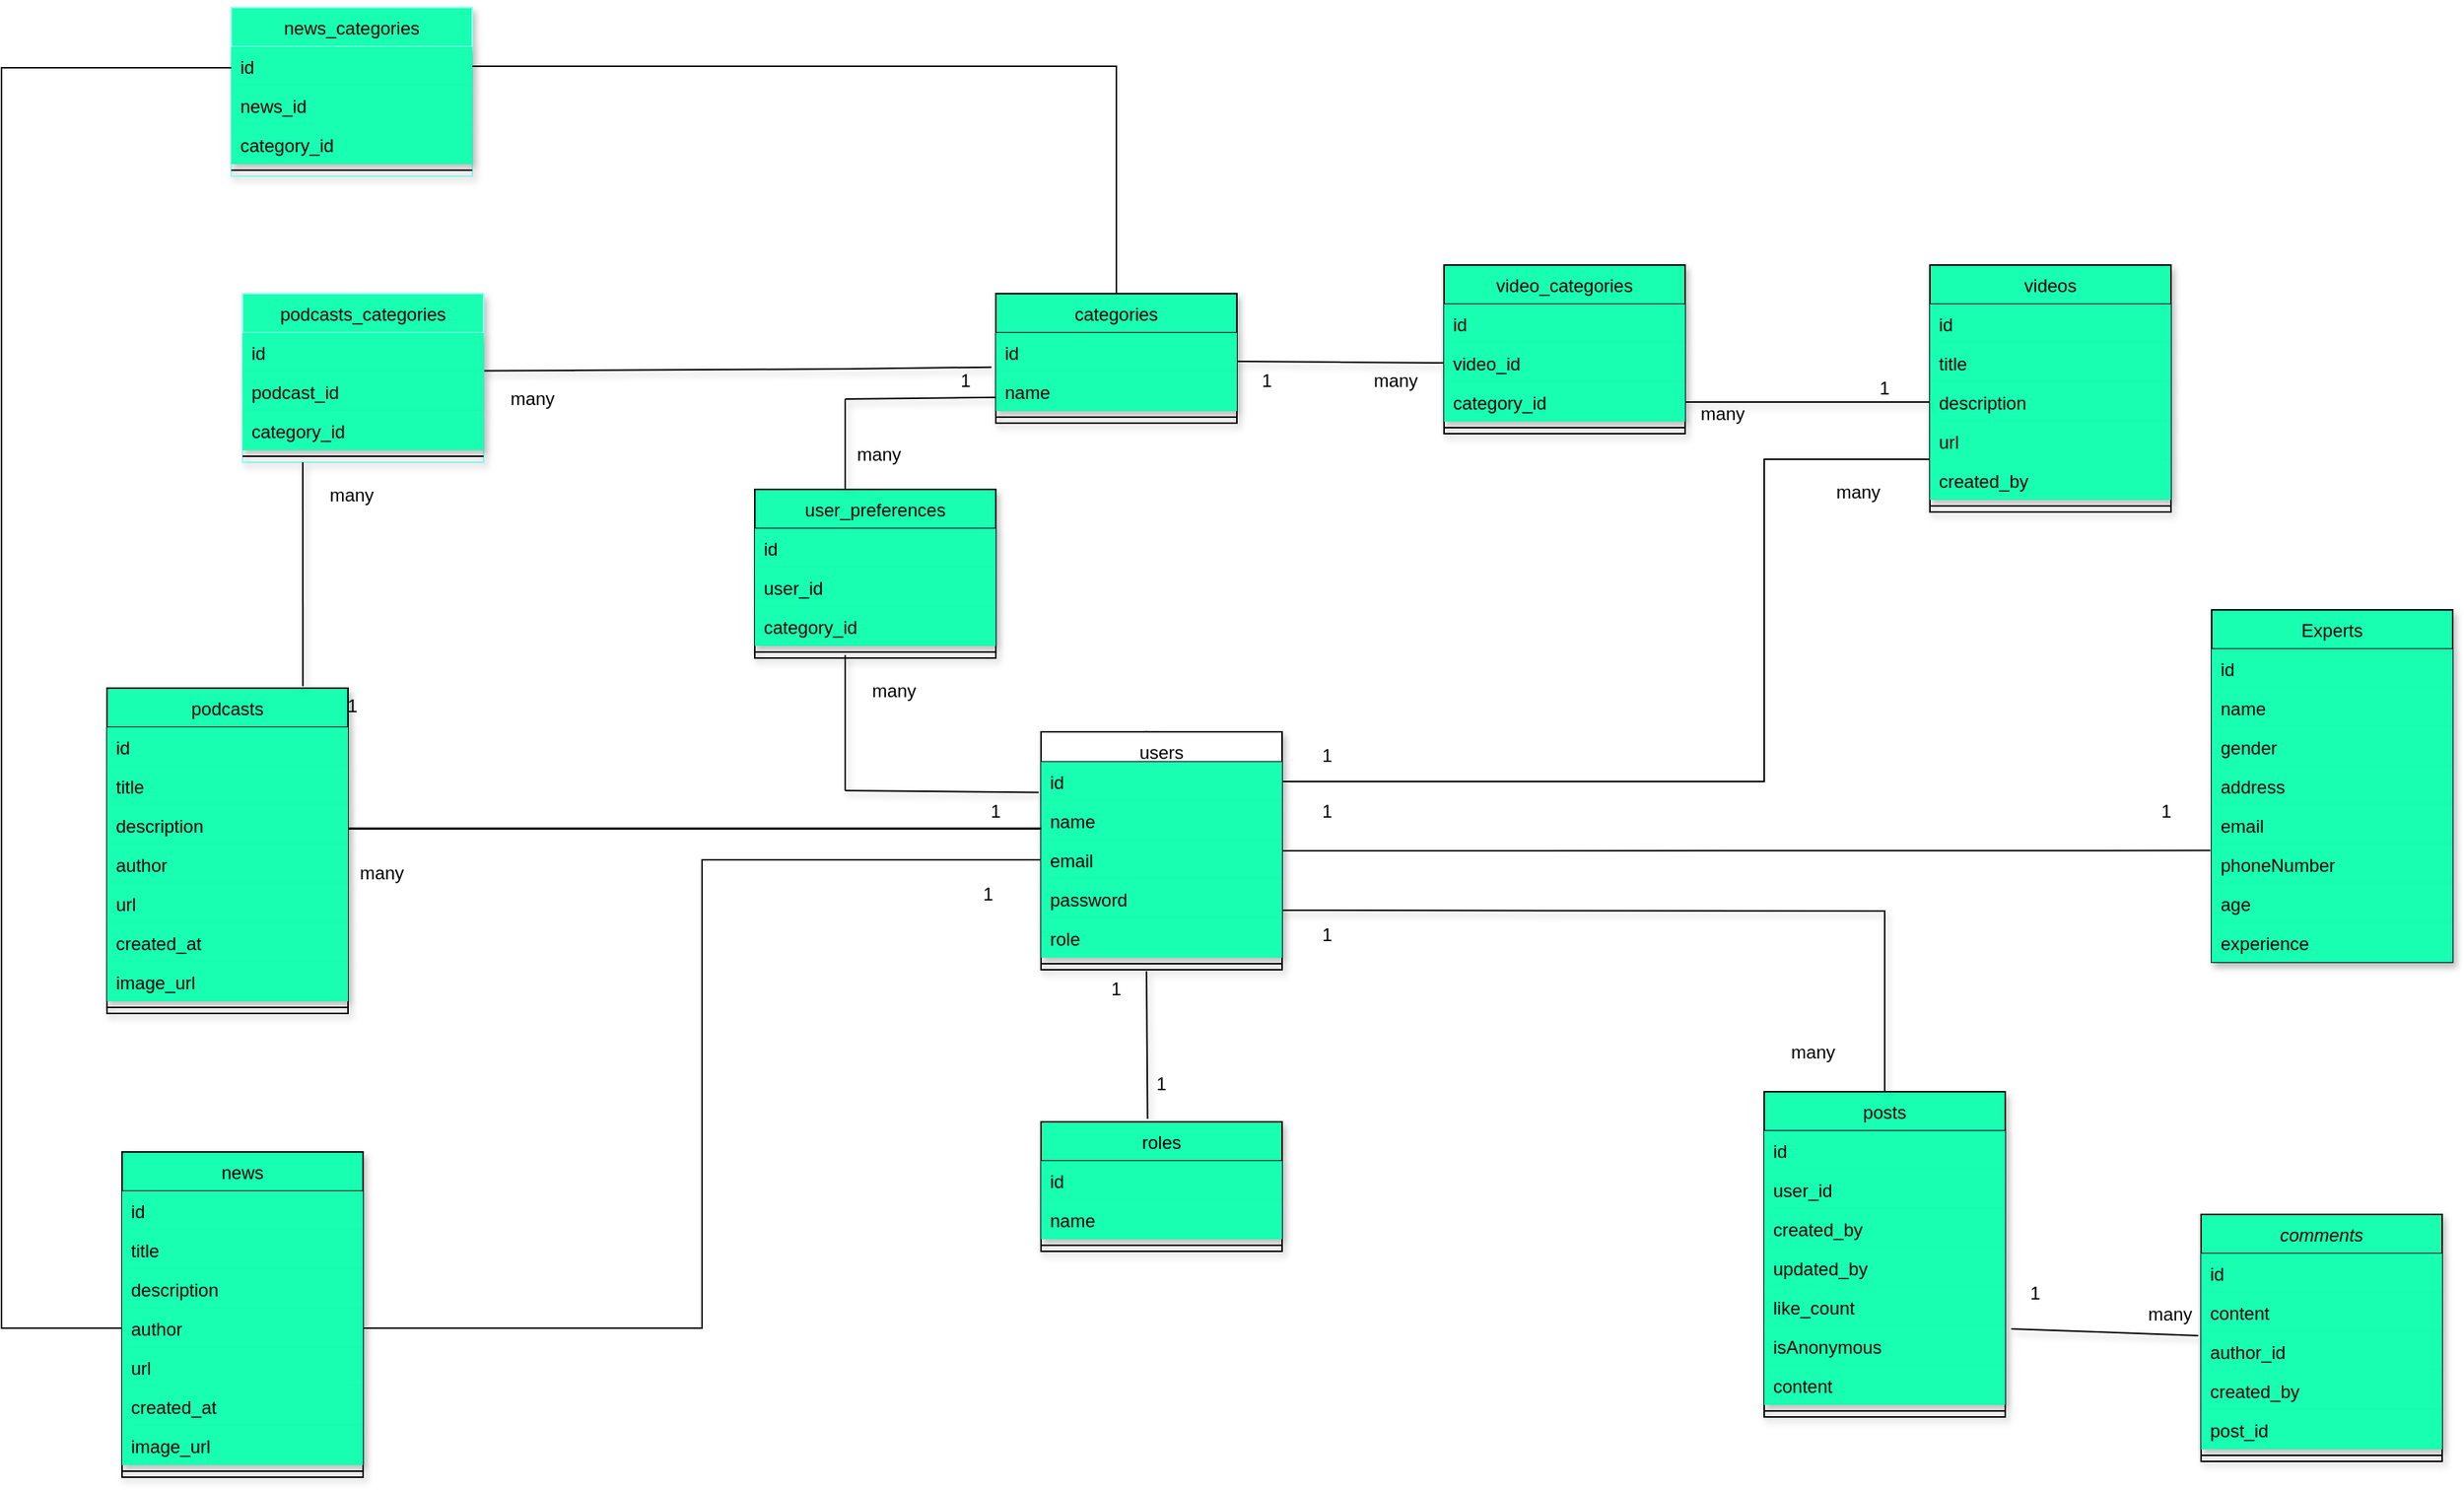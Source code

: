 <mxfile version="22.1.11" type="github" pages="3">
  <diagram id="C5RBs43oDa-KdzZeNtuy" name="Model Entity">
    <mxGraphModel dx="2552" dy="1913" grid="1" gridSize="10" guides="1" tooltips="1" connect="1" arrows="1" fold="1" page="1" pageScale="1" pageWidth="827" pageHeight="1169" background="#FFFFFF" math="0" shadow="0">
      <root>
        <mxCell id="WIyWlLk6GJQsqaUBKTNV-0" />
        <mxCell id="WIyWlLk6GJQsqaUBKTNV-1" parent="WIyWlLk6GJQsqaUBKTNV-0" />
        <mxCell id="zkfFHV4jXpPFQw0GAbJ--0" value="comments" style="swimlane;fontStyle=2;align=center;verticalAlign=top;childLayout=stackLayout;horizontal=1;startSize=26;horizontalStack=0;resizeParent=1;resizeLast=0;collapsible=1;marginBottom=0;rounded=0;shadow=1;strokeWidth=1;strokeColor=#000;fillColor=#19FFB2;" parent="WIyWlLk6GJQsqaUBKTNV-1" vertex="1">
          <mxGeometry x="660" y="721.5" width="160" height="164" as="geometry">
            <mxRectangle x="230" y="140" width="160" height="26" as="alternateBounds" />
          </mxGeometry>
        </mxCell>
        <mxCell id="zkfFHV4jXpPFQw0GAbJ--1" value="id" style="text;align=left;verticalAlign=top;spacingLeft=4;spacingRight=4;overflow=hidden;rotatable=0;points=[[0,0.5],[1,0.5]];portConstraint=eastwest;shadow=1;fillColor=#19FFB2;" parent="zkfFHV4jXpPFQw0GAbJ--0" vertex="1">
          <mxGeometry y="26" width="160" height="26" as="geometry" />
        </mxCell>
        <mxCell id="zkfFHV4jXpPFQw0GAbJ--2" value="content" style="text;align=left;verticalAlign=top;spacingLeft=4;spacingRight=4;overflow=hidden;rotatable=0;points=[[0,0.5],[1,0.5]];portConstraint=eastwest;rounded=0;shadow=1;html=0;fillColor=#19FFB2;" parent="zkfFHV4jXpPFQw0GAbJ--0" vertex="1">
          <mxGeometry y="52" width="160" height="26" as="geometry" />
        </mxCell>
        <mxCell id="zkfFHV4jXpPFQw0GAbJ--3" value="author_id" style="text;align=left;verticalAlign=top;spacingLeft=4;spacingRight=4;overflow=hidden;rotatable=0;points=[[0,0.5],[1,0.5]];portConstraint=eastwest;rounded=0;shadow=1;html=0;fillColor=#19FFB2;" parent="zkfFHV4jXpPFQw0GAbJ--0" vertex="1">
          <mxGeometry y="78" width="160" height="26" as="geometry" />
        </mxCell>
        <mxCell id="JfnOE9G89sOyFiVWvE-q-37" value="created_by" style="text;align=left;verticalAlign=top;spacingLeft=4;spacingRight=4;overflow=hidden;rotatable=0;points=[[0,0.5],[1,0.5]];portConstraint=eastwest;rounded=0;shadow=1;html=0;fillColor=#19FFB2;" parent="zkfFHV4jXpPFQw0GAbJ--0" vertex="1">
          <mxGeometry y="104" width="160" height="26" as="geometry" />
        </mxCell>
        <mxCell id="JfnOE9G89sOyFiVWvE-q-0" value="post_id" style="text;align=left;verticalAlign=top;spacingLeft=4;spacingRight=4;overflow=hidden;rotatable=0;points=[[0,0.5],[1,0.5]];portConstraint=eastwest;rounded=0;shadow=1;html=0;fillColor=#19FFB2;" parent="zkfFHV4jXpPFQw0GAbJ--0" vertex="1">
          <mxGeometry y="130" width="160" height="26" as="geometry" />
        </mxCell>
        <mxCell id="zkfFHV4jXpPFQw0GAbJ--4" value="" style="line;html=1;strokeWidth=1;align=left;verticalAlign=middle;spacingTop=-1;spacingLeft=3;spacingRight=3;rotatable=0;labelPosition=right;points=[];portConstraint=eastwest;shadow=1;fillColor=#19FFB2;" parent="zkfFHV4jXpPFQw0GAbJ--0" vertex="1">
          <mxGeometry y="156" width="160" height="8" as="geometry" />
        </mxCell>
        <mxCell id="JfnOE9G89sOyFiVWvE-q-68" style="edgeStyle=orthogonalEdgeStyle;rounded=0;orthogonalLoop=1;jettySize=auto;html=1;exitX=0.5;exitY=0;exitDx=0;exitDy=0;shadow=1;fillColor=#19FFB2;" parent="WIyWlLk6GJQsqaUBKTNV-1" source="zkfFHV4jXpPFQw0GAbJ--6" edge="1">
          <mxGeometry relative="1" as="geometry">
            <mxPoint x="-40" y="400" as="targetPoint" />
          </mxGeometry>
        </mxCell>
        <mxCell id="zkfFHV4jXpPFQw0GAbJ--6" value="users" style="swimlane;fontStyle=0;align=center;verticalAlign=top;childLayout=stackLayout;horizontal=1;startSize=20;horizontalStack=0;resizeParent=1;resizeLast=0;collapsible=1;marginBottom=0;rounded=0;shadow=1;strokeWidth=1;fillColor=#FFFFFF;" parent="WIyWlLk6GJQsqaUBKTNV-1" vertex="1">
          <mxGeometry x="-110" y="401" width="160" height="158" as="geometry">
            <mxRectangle x="130" y="380" width="160" height="26" as="alternateBounds" />
          </mxGeometry>
        </mxCell>
        <mxCell id="zkfFHV4jXpPFQw0GAbJ--7" value="id" style="text;align=left;verticalAlign=top;spacingLeft=4;spacingRight=4;overflow=hidden;rotatable=0;points=[[0,0.5],[1,0.5]];portConstraint=eastwest;shadow=1;fillColor=#19FFB2;" parent="zkfFHV4jXpPFQw0GAbJ--6" vertex="1">
          <mxGeometry y="20" width="160" height="26" as="geometry" />
        </mxCell>
        <mxCell id="zkfFHV4jXpPFQw0GAbJ--8" value="name" style="text;align=left;verticalAlign=top;spacingLeft=4;spacingRight=4;overflow=hidden;rotatable=0;points=[[0,0.5],[1,0.5]];portConstraint=eastwest;rounded=0;shadow=1;html=0;fillColor=#19FFB2;" parent="zkfFHV4jXpPFQw0GAbJ--6" vertex="1">
          <mxGeometry y="46" width="160" height="26" as="geometry" />
        </mxCell>
        <mxCell id="JfnOE9G89sOyFiVWvE-q-1" value="email" style="text;align=left;verticalAlign=top;spacingLeft=4;spacingRight=4;overflow=hidden;rotatable=0;points=[[0,0.5],[1,0.5]];portConstraint=eastwest;rounded=0;shadow=1;html=0;fillColor=#19FFB2;" parent="zkfFHV4jXpPFQw0GAbJ--6" vertex="1">
          <mxGeometry y="72" width="160" height="26" as="geometry" />
        </mxCell>
        <mxCell id="JfnOE9G89sOyFiVWvE-q-2" value="password" style="text;align=left;verticalAlign=top;spacingLeft=4;spacingRight=4;overflow=hidden;rotatable=0;points=[[0,0.5],[1,0.5]];portConstraint=eastwest;rounded=0;shadow=1;html=0;fillColor=#19FFB2;" parent="zkfFHV4jXpPFQw0GAbJ--6" vertex="1">
          <mxGeometry y="98" width="160" height="26" as="geometry" />
        </mxCell>
        <mxCell id="JfnOE9G89sOyFiVWvE-q-3" value="role" style="text;align=left;verticalAlign=top;spacingLeft=4;spacingRight=4;overflow=hidden;rotatable=0;points=[[0,0.5],[1,0.5]];portConstraint=eastwest;rounded=0;shadow=1;html=0;fillColor=#19FFB2;" parent="zkfFHV4jXpPFQw0GAbJ--6" vertex="1">
          <mxGeometry y="124" width="160" height="26" as="geometry" />
        </mxCell>
        <mxCell id="zkfFHV4jXpPFQw0GAbJ--9" value="" style="line;html=1;strokeWidth=1;align=left;verticalAlign=middle;spacingTop=-1;spacingLeft=3;spacingRight=3;rotatable=0;labelPosition=right;points=[];portConstraint=eastwest;shadow=1;fillColor=#19FFB2;" parent="zkfFHV4jXpPFQw0GAbJ--6" vertex="1">
          <mxGeometry y="150" width="160" height="8" as="geometry" />
        </mxCell>
        <mxCell id="zkfFHV4jXpPFQw0GAbJ--17" value="roles" style="swimlane;fontStyle=0;align=center;verticalAlign=top;childLayout=stackLayout;horizontal=1;startSize=26;horizontalStack=0;resizeParent=1;resizeLast=0;collapsible=1;marginBottom=0;rounded=0;shadow=1;strokeWidth=1;fillColor=#19FFB2;" parent="WIyWlLk6GJQsqaUBKTNV-1" vertex="1">
          <mxGeometry x="-110" y="660" width="160" height="86" as="geometry">
            <mxRectangle x="550" y="140" width="160" height="26" as="alternateBounds" />
          </mxGeometry>
        </mxCell>
        <mxCell id="zkfFHV4jXpPFQw0GAbJ--18" value="id" style="text;align=left;verticalAlign=top;spacingLeft=4;spacingRight=4;overflow=hidden;rotatable=0;points=[[0,0.5],[1,0.5]];portConstraint=eastwest;shadow=1;fillColor=#19FFB2;" parent="zkfFHV4jXpPFQw0GAbJ--17" vertex="1">
          <mxGeometry y="26" width="160" height="26" as="geometry" />
        </mxCell>
        <mxCell id="zkfFHV4jXpPFQw0GAbJ--19" value="name" style="text;align=left;verticalAlign=top;spacingLeft=4;spacingRight=4;overflow=hidden;rotatable=0;points=[[0,0.5],[1,0.5]];portConstraint=eastwest;rounded=0;shadow=1;html=0;fillColor=#19FFB2;" parent="zkfFHV4jXpPFQw0GAbJ--17" vertex="1">
          <mxGeometry y="52" width="160" height="26" as="geometry" />
        </mxCell>
        <mxCell id="zkfFHV4jXpPFQw0GAbJ--23" value="" style="line;html=1;strokeWidth=1;align=left;verticalAlign=middle;spacingTop=-1;spacingLeft=3;spacingRight=3;rotatable=0;labelPosition=right;points=[];portConstraint=eastwest;shadow=1;fillColor=#19FFB2;" parent="zkfFHV4jXpPFQw0GAbJ--17" vertex="1">
          <mxGeometry y="78" width="160" height="8" as="geometry" />
        </mxCell>
        <mxCell id="JfnOE9G89sOyFiVWvE-q-7" value="videos" style="swimlane;fontStyle=0;align=center;verticalAlign=top;childLayout=stackLayout;horizontal=1;startSize=26;horizontalStack=0;resizeParent=1;resizeLast=0;collapsible=1;marginBottom=0;rounded=0;shadow=1;strokeWidth=1;fillColor=#19FFB2;" parent="WIyWlLk6GJQsqaUBKTNV-1" vertex="1">
          <mxGeometry x="480" y="91" width="160" height="164" as="geometry">
            <mxRectangle x="340" y="380" width="170" height="26" as="alternateBounds" />
          </mxGeometry>
        </mxCell>
        <mxCell id="JfnOE9G89sOyFiVWvE-q-8" value="id" style="text;align=left;verticalAlign=top;spacingLeft=4;spacingRight=4;overflow=hidden;rotatable=0;points=[[0,0.5],[1,0.5]];portConstraint=eastwest;shadow=1;fillColor=#19FFB2;" parent="JfnOE9G89sOyFiVWvE-q-7" vertex="1">
          <mxGeometry y="26" width="160" height="26" as="geometry" />
        </mxCell>
        <mxCell id="JfnOE9G89sOyFiVWvE-q-9" value="title" style="text;align=left;verticalAlign=top;spacingLeft=4;spacingRight=4;overflow=hidden;rotatable=0;points=[[0,0.5],[1,0.5]];portConstraint=eastwest;shadow=1;fillColor=#19FFB2;" parent="JfnOE9G89sOyFiVWvE-q-7" vertex="1">
          <mxGeometry y="52" width="160" height="26" as="geometry" />
        </mxCell>
        <mxCell id="JfnOE9G89sOyFiVWvE-q-10" value="description" style="text;align=left;verticalAlign=top;spacingLeft=4;spacingRight=4;overflow=hidden;rotatable=0;points=[[0,0.5],[1,0.5]];portConstraint=eastwest;shadow=1;fillColor=#19FFB2;" parent="JfnOE9G89sOyFiVWvE-q-7" vertex="1">
          <mxGeometry y="78" width="160" height="26" as="geometry" />
        </mxCell>
        <mxCell id="JfnOE9G89sOyFiVWvE-q-11" value="url" style="text;align=left;verticalAlign=top;spacingLeft=4;spacingRight=4;overflow=hidden;rotatable=0;points=[[0,0.5],[1,0.5]];portConstraint=eastwest;shadow=1;fillColor=#19FFB2;" parent="JfnOE9G89sOyFiVWvE-q-7" vertex="1">
          <mxGeometry y="104" width="160" height="26" as="geometry" />
        </mxCell>
        <mxCell id="JfnOE9G89sOyFiVWvE-q-13" value="created_by" style="text;align=left;verticalAlign=top;spacingLeft=4;spacingRight=4;overflow=hidden;rotatable=0;points=[[0,0.5],[1,0.5]];portConstraint=eastwest;shadow=1;fillColor=#19FFB2;" parent="JfnOE9G89sOyFiVWvE-q-7" vertex="1">
          <mxGeometry y="130" width="160" height="26" as="geometry" />
        </mxCell>
        <mxCell id="JfnOE9G89sOyFiVWvE-q-12" value="" style="line;html=1;strokeWidth=1;align=left;verticalAlign=middle;spacingTop=-1;spacingLeft=3;spacingRight=3;rotatable=0;labelPosition=right;points=[];portConstraint=eastwest;shadow=1;fillColor=#19FFB2;" parent="JfnOE9G89sOyFiVWvE-q-7" vertex="1">
          <mxGeometry y="156" width="160" height="8" as="geometry" />
        </mxCell>
        <mxCell id="JfnOE9G89sOyFiVWvE-q-14" value="podcasts" style="swimlane;fontStyle=0;align=center;verticalAlign=top;childLayout=stackLayout;horizontal=1;startSize=26;horizontalStack=0;resizeParent=1;resizeLast=0;collapsible=1;marginBottom=0;rounded=0;shadow=1;strokeWidth=1;fillColor=#19FFB2;" parent="WIyWlLk6GJQsqaUBKTNV-1" vertex="1">
          <mxGeometry x="-730" y="372" width="160" height="216" as="geometry">
            <mxRectangle x="340" y="380" width="170" height="26" as="alternateBounds" />
          </mxGeometry>
        </mxCell>
        <mxCell id="JfnOE9G89sOyFiVWvE-q-15" value="id" style="text;align=left;verticalAlign=top;spacingLeft=4;spacingRight=4;overflow=hidden;rotatable=0;points=[[0,0.5],[1,0.5]];portConstraint=eastwest;shadow=1;fillColor=#19FFB2;" parent="JfnOE9G89sOyFiVWvE-q-14" vertex="1">
          <mxGeometry y="26" width="160" height="26" as="geometry" />
        </mxCell>
        <mxCell id="7jtE0e9vHBcswLrCBVoC-0" value="title" style="text;align=left;verticalAlign=top;spacingLeft=4;spacingRight=4;overflow=hidden;rotatable=0;points=[[0,0.5],[1,0.5]];portConstraint=eastwest;shadow=1;fillColor=#19FFB2;" parent="JfnOE9G89sOyFiVWvE-q-14" vertex="1">
          <mxGeometry y="52" width="160" height="26" as="geometry" />
        </mxCell>
        <mxCell id="JfnOE9G89sOyFiVWvE-q-16" value="description" style="text;align=left;verticalAlign=top;spacingLeft=4;spacingRight=4;overflow=hidden;rotatable=0;points=[[0,0.5],[1,0.5]];portConstraint=eastwest;shadow=1;fillColor=#19FFB2;" parent="JfnOE9G89sOyFiVWvE-q-14" vertex="1">
          <mxGeometry y="78" width="160" height="26" as="geometry" />
        </mxCell>
        <mxCell id="JfnOE9G89sOyFiVWvE-q-17" value="author" style="text;align=left;verticalAlign=top;spacingLeft=4;spacingRight=4;overflow=hidden;rotatable=0;points=[[0,0.5],[1,0.5]];portConstraint=eastwest;shadow=1;fillColor=#19FFB2;" parent="JfnOE9G89sOyFiVWvE-q-14" vertex="1">
          <mxGeometry y="104" width="160" height="26" as="geometry" />
        </mxCell>
        <mxCell id="JfnOE9G89sOyFiVWvE-q-165" value="url" style="text;align=left;verticalAlign=top;spacingLeft=4;spacingRight=4;overflow=hidden;rotatable=0;points=[[0,0.5],[1,0.5]];portConstraint=eastwest;shadow=1;fillColor=#19FFB2;" parent="JfnOE9G89sOyFiVWvE-q-14" vertex="1">
          <mxGeometry y="130" width="160" height="26" as="geometry" />
        </mxCell>
        <mxCell id="JfnOE9G89sOyFiVWvE-q-18" value="created_at" style="text;align=left;verticalAlign=top;spacingLeft=4;spacingRight=4;overflow=hidden;rotatable=0;points=[[0,0.5],[1,0.5]];portConstraint=eastwest;shadow=1;fillColor=#19FFB2;" parent="JfnOE9G89sOyFiVWvE-q-14" vertex="1">
          <mxGeometry y="156" width="160" height="26" as="geometry" />
        </mxCell>
        <mxCell id="JfnOE9G89sOyFiVWvE-q-19" value="image_url" style="text;align=left;verticalAlign=top;spacingLeft=4;spacingRight=4;overflow=hidden;rotatable=0;points=[[0,0.5],[1,0.5]];portConstraint=eastwest;shadow=1;fillColor=#19FFB2;" parent="JfnOE9G89sOyFiVWvE-q-14" vertex="1">
          <mxGeometry y="182" width="160" height="26" as="geometry" />
        </mxCell>
        <mxCell id="JfnOE9G89sOyFiVWvE-q-20" value="" style="line;html=1;strokeWidth=1;align=left;verticalAlign=middle;spacingTop=-1;spacingLeft=3;spacingRight=3;rotatable=0;labelPosition=right;points=[];portConstraint=eastwest;shadow=1;fillColor=#19FFB2;" parent="JfnOE9G89sOyFiVWvE-q-14" vertex="1">
          <mxGeometry y="208" width="160" height="8" as="geometry" />
        </mxCell>
        <mxCell id="JfnOE9G89sOyFiVWvE-q-21" value="categories" style="swimlane;fontStyle=0;align=center;verticalAlign=top;childLayout=stackLayout;horizontal=1;startSize=26;horizontalStack=0;resizeParent=1;resizeLast=0;collapsible=1;marginBottom=0;rounded=0;shadow=1;strokeWidth=1;fillColor=#19FFB2;" parent="WIyWlLk6GJQsqaUBKTNV-1" vertex="1">
          <mxGeometry x="-140" y="110" width="160" height="86" as="geometry">
            <mxRectangle x="550" y="140" width="160" height="26" as="alternateBounds" />
          </mxGeometry>
        </mxCell>
        <mxCell id="JfnOE9G89sOyFiVWvE-q-22" value="id" style="text;align=left;verticalAlign=top;spacingLeft=4;spacingRight=4;overflow=hidden;rotatable=0;points=[[0,0.5],[1,0.5]];portConstraint=eastwest;shadow=1;fillColor=#19FFB2;" parent="JfnOE9G89sOyFiVWvE-q-21" vertex="1">
          <mxGeometry y="26" width="160" height="26" as="geometry" />
        </mxCell>
        <mxCell id="JfnOE9G89sOyFiVWvE-q-23" value="name" style="text;align=left;verticalAlign=top;spacingLeft=4;spacingRight=4;overflow=hidden;rotatable=0;points=[[0,0.5],[1,0.5]];portConstraint=eastwest;rounded=0;shadow=1;html=0;fillColor=#19FFB2;" parent="JfnOE9G89sOyFiVWvE-q-21" vertex="1">
          <mxGeometry y="52" width="160" height="26" as="geometry" />
        </mxCell>
        <mxCell id="JfnOE9G89sOyFiVWvE-q-24" value="" style="line;html=1;strokeWidth=1;align=left;verticalAlign=middle;spacingTop=-1;spacingLeft=3;spacingRight=3;rotatable=0;labelPosition=right;points=[];portConstraint=eastwest;shadow=1;fillColor=#19FFB2;" parent="JfnOE9G89sOyFiVWvE-q-21" vertex="1">
          <mxGeometry y="78" width="160" height="8" as="geometry" />
        </mxCell>
        <mxCell id="JfnOE9G89sOyFiVWvE-q-28" value="posts" style="swimlane;fontStyle=0;align=center;verticalAlign=top;childLayout=stackLayout;horizontal=1;startSize=26;horizontalStack=0;resizeParent=1;resizeLast=0;collapsible=1;marginBottom=0;rounded=0;shadow=1;strokeWidth=1;fillColor=#19FFB2;" parent="WIyWlLk6GJQsqaUBKTNV-1" vertex="1">
          <mxGeometry x="370" y="640" width="160" height="216" as="geometry">
            <mxRectangle x="340" y="380" width="170" height="26" as="alternateBounds" />
          </mxGeometry>
        </mxCell>
        <mxCell id="JfnOE9G89sOyFiVWvE-q-29" value="id" style="text;align=left;verticalAlign=top;spacingLeft=4;spacingRight=4;overflow=hidden;rotatable=0;points=[[0,0.5],[1,0.5]];portConstraint=eastwest;shadow=1;fillColor=#19FFB2;" parent="JfnOE9G89sOyFiVWvE-q-28" vertex="1">
          <mxGeometry y="26" width="160" height="26" as="geometry" />
        </mxCell>
        <mxCell id="JfnOE9G89sOyFiVWvE-q-30" value="user_id" style="text;align=left;verticalAlign=top;spacingLeft=4;spacingRight=4;overflow=hidden;rotatable=0;points=[[0,0.5],[1,0.5]];portConstraint=eastwest;shadow=1;fillColor=#19FFB2;" parent="JfnOE9G89sOyFiVWvE-q-28" vertex="1">
          <mxGeometry y="52" width="160" height="26" as="geometry" />
        </mxCell>
        <mxCell id="JfnOE9G89sOyFiVWvE-q-31" value="created_by" style="text;align=left;verticalAlign=top;spacingLeft=4;spacingRight=4;overflow=hidden;rotatable=0;points=[[0,0.5],[1,0.5]];portConstraint=eastwest;shadow=1;fillColor=#19FFB2;" parent="JfnOE9G89sOyFiVWvE-q-28" vertex="1">
          <mxGeometry y="78" width="160" height="26" as="geometry" />
        </mxCell>
        <mxCell id="JfnOE9G89sOyFiVWvE-q-33" value="updated_by" style="text;align=left;verticalAlign=top;spacingLeft=4;spacingRight=4;overflow=hidden;rotatable=0;points=[[0,0.5],[1,0.5]];portConstraint=eastwest;shadow=1;fillColor=#19FFB2;" parent="JfnOE9G89sOyFiVWvE-q-28" vertex="1">
          <mxGeometry y="104" width="160" height="26" as="geometry" />
        </mxCell>
        <mxCell id="7jtE0e9vHBcswLrCBVoC-1" value="like_count" style="text;align=left;verticalAlign=top;spacingLeft=4;spacingRight=4;overflow=hidden;rotatable=0;points=[[0,0.5],[1,0.5]];portConstraint=eastwest;shadow=1;fillColor=#19FFB2;" parent="JfnOE9G89sOyFiVWvE-q-28" vertex="1">
          <mxGeometry y="130" width="160" height="26" as="geometry" />
        </mxCell>
        <mxCell id="JfnOE9G89sOyFiVWvE-q-36" value="isAnonymous" style="text;align=left;verticalAlign=top;spacingLeft=4;spacingRight=4;overflow=hidden;rotatable=0;points=[[0,0.5],[1,0.5]];portConstraint=eastwest;shadow=1;fillColor=#19FFB2;" parent="JfnOE9G89sOyFiVWvE-q-28" vertex="1">
          <mxGeometry y="156" width="160" height="26" as="geometry" />
        </mxCell>
        <mxCell id="JfnOE9G89sOyFiVWvE-q-48" value="content" style="text;align=left;verticalAlign=top;spacingLeft=4;spacingRight=4;overflow=hidden;rotatable=0;points=[[0,0.5],[1,0.5]];portConstraint=eastwest;shadow=1;fillColor=#19FFB2;" parent="JfnOE9G89sOyFiVWvE-q-28" vertex="1">
          <mxGeometry y="182" width="160" height="26" as="geometry" />
        </mxCell>
        <mxCell id="JfnOE9G89sOyFiVWvE-q-35" value="" style="line;html=1;strokeWidth=1;align=left;verticalAlign=middle;spacingTop=-1;spacingLeft=3;spacingRight=3;rotatable=0;labelPosition=right;points=[];portConstraint=eastwest;shadow=1;fillColor=#19FFB2;" parent="JfnOE9G89sOyFiVWvE-q-28" vertex="1">
          <mxGeometry y="208" width="160" height="8" as="geometry" />
        </mxCell>
        <mxCell id="JfnOE9G89sOyFiVWvE-q-50" value="" style="endArrow=none;html=1;rounded=0;entryX=0.5;entryY=0;entryDx=0;entryDy=0;exitX=1;exitY=0.75;exitDx=0;exitDy=0;shadow=1;fillColor=#19FFB2;" parent="WIyWlLk6GJQsqaUBKTNV-1" source="zkfFHV4jXpPFQw0GAbJ--6" target="JfnOE9G89sOyFiVWvE-q-28" edge="1">
          <mxGeometry width="50" height="50" relative="1" as="geometry">
            <mxPoint x="350.48" y="470.004" as="sourcePoint" />
            <mxPoint x="450" y="469" as="targetPoint" />
            <Array as="points">
              <mxPoint x="450" y="520" />
            </Array>
          </mxGeometry>
        </mxCell>
        <mxCell id="JfnOE9G89sOyFiVWvE-q-63" value="user_preferences" style="swimlane;fontStyle=0;align=center;verticalAlign=top;childLayout=stackLayout;horizontal=1;startSize=26;horizontalStack=0;resizeParent=1;resizeLast=0;collapsible=1;marginBottom=0;rounded=0;shadow=1;strokeWidth=1;fillColor=#19FFB2;" parent="WIyWlLk6GJQsqaUBKTNV-1" vertex="1">
          <mxGeometry x="-300" y="240" width="160" height="112" as="geometry">
            <mxRectangle x="340" y="380" width="170" height="26" as="alternateBounds" />
          </mxGeometry>
        </mxCell>
        <mxCell id="JfnOE9G89sOyFiVWvE-q-64" value="id" style="text;align=left;verticalAlign=top;spacingLeft=4;spacingRight=4;overflow=hidden;rotatable=0;points=[[0,0.5],[1,0.5]];portConstraint=eastwest;shadow=1;fillColor=#19FFB2;" parent="JfnOE9G89sOyFiVWvE-q-63" vertex="1">
          <mxGeometry y="26" width="160" height="26" as="geometry" />
        </mxCell>
        <mxCell id="JfnOE9G89sOyFiVWvE-q-65" value="user_id" style="text;align=left;verticalAlign=top;spacingLeft=4;spacingRight=4;overflow=hidden;rotatable=0;points=[[0,0.5],[1,0.5]];portConstraint=eastwest;shadow=1;fillColor=#19FFB2;" parent="JfnOE9G89sOyFiVWvE-q-63" vertex="1">
          <mxGeometry y="52" width="160" height="26" as="geometry" />
        </mxCell>
        <mxCell id="JfnOE9G89sOyFiVWvE-q-66" value="category_id" style="text;align=left;verticalAlign=top;spacingLeft=4;spacingRight=4;overflow=hidden;rotatable=0;points=[[0,0.5],[1,0.5]];portConstraint=eastwest;shadow=1;fillColor=#19FFB2;" parent="JfnOE9G89sOyFiVWvE-q-63" vertex="1">
          <mxGeometry y="78" width="160" height="26" as="geometry" />
        </mxCell>
        <mxCell id="JfnOE9G89sOyFiVWvE-q-67" value="" style="line;html=1;strokeWidth=1;align=left;verticalAlign=middle;spacingTop=-1;spacingLeft=3;spacingRight=3;rotatable=0;labelPosition=right;points=[];portConstraint=eastwest;shadow=1;fillColor=#19FFB2;" parent="JfnOE9G89sOyFiVWvE-q-63" vertex="1">
          <mxGeometry y="104" width="160" height="8" as="geometry" />
        </mxCell>
        <mxCell id="JfnOE9G89sOyFiVWvE-q-70" value="" style="endArrow=none;html=1;rounded=0;exitX=0.375;exitY=0.75;exitDx=0;exitDy=0;exitPerimeter=0;shadow=1;fillColor=#19FFB2;" parent="WIyWlLk6GJQsqaUBKTNV-1" source="JfnOE9G89sOyFiVWvE-q-67" edge="1">
          <mxGeometry width="50" height="50" relative="1" as="geometry">
            <mxPoint x="-250" y="350" as="sourcePoint" />
            <mxPoint x="-240" y="440" as="targetPoint" />
          </mxGeometry>
        </mxCell>
        <mxCell id="JfnOE9G89sOyFiVWvE-q-71" value="" style="endArrow=none;html=1;rounded=0;shadow=1;fillColor=#19FFB2;" parent="WIyWlLk6GJQsqaUBKTNV-1" edge="1">
          <mxGeometry width="50" height="50" relative="1" as="geometry">
            <mxPoint x="-240" y="180" as="sourcePoint" />
            <mxPoint x="-240" y="240" as="targetPoint" />
          </mxGeometry>
        </mxCell>
        <mxCell id="JfnOE9G89sOyFiVWvE-q-72" value="" style="endArrow=none;html=1;rounded=0;exitX=-0.018;exitY=0.878;exitDx=0;exitDy=0;exitPerimeter=0;shadow=1;fillColor=#19FFB2;" parent="WIyWlLk6GJQsqaUBKTNV-1" source="JfnOE9G89sOyFiVWvE-q-22" edge="1">
          <mxGeometry width="50" height="50" relative="1" as="geometry">
            <mxPoint x="-230" y="170" as="sourcePoint" />
            <mxPoint x="-240" y="160" as="targetPoint" />
          </mxGeometry>
        </mxCell>
        <mxCell id="JfnOE9G89sOyFiVWvE-q-83" value="" style="endArrow=none;html=1;rounded=0;entryX=1.025;entryY=0.057;entryDx=0;entryDy=0;shadow=1;fillColor=#19FFB2;entryPerimeter=0;exitX=-0.012;exitY=0.095;exitDx=0;exitDy=0;exitPerimeter=0;" parent="WIyWlLk6GJQsqaUBKTNV-1" source="zkfFHV4jXpPFQw0GAbJ--3" target="JfnOE9G89sOyFiVWvE-q-36" edge="1">
          <mxGeometry width="50" height="50" relative="1" as="geometry">
            <mxPoint x="650" y="800" as="sourcePoint" />
            <mxPoint x="480" y="640" as="targetPoint" />
            <Array as="points" />
          </mxGeometry>
        </mxCell>
        <mxCell id="JfnOE9G89sOyFiVWvE-q-85" value="" style="endArrow=none;html=1;rounded=0;entryX=1;entryY=0.973;entryDx=0;entryDy=0;entryPerimeter=0;shadow=1;fillColor=#19FFB2;" parent="WIyWlLk6GJQsqaUBKTNV-1" target="JfnOE9G89sOyFiVWvE-q-133" edge="1">
          <mxGeometry width="50" height="50" relative="1" as="geometry">
            <mxPoint x="-240" y="160" as="sourcePoint" />
            <mxPoint x="-430" y="210.544" as="targetPoint" />
            <Array as="points" />
          </mxGeometry>
        </mxCell>
        <mxCell id="JfnOE9G89sOyFiVWvE-q-109" value="" style="endArrow=none;html=1;rounded=0;exitX=0;exitY=0.5;exitDx=0;exitDy=0;entryX=1;entryY=0.5;entryDx=0;entryDy=0;shadow=1;fillColor=#19FFB2;" parent="WIyWlLk6GJQsqaUBKTNV-1" source="JfnOE9G89sOyFiVWvE-q-10" target="JfnOE9G89sOyFiVWvE-q-120" edge="1">
          <mxGeometry width="50" height="50" relative="1" as="geometry">
            <mxPoint x="310" y="250" as="sourcePoint" />
            <mxPoint x="310" y="370" as="targetPoint" />
          </mxGeometry>
        </mxCell>
        <mxCell id="JfnOE9G89sOyFiVWvE-q-114" value="" style="endArrow=none;html=1;rounded=0;entryX=0.442;entryY=-0.023;entryDx=0;entryDy=0;entryPerimeter=0;shadow=1;fillColor=#19FFB2;" parent="WIyWlLk6GJQsqaUBKTNV-1" target="zkfFHV4jXpPFQw0GAbJ--17" edge="1">
          <mxGeometry width="50" height="50" relative="1" as="geometry">
            <mxPoint x="-40" y="560" as="sourcePoint" />
            <mxPoint x="-40" y="640" as="targetPoint" />
          </mxGeometry>
        </mxCell>
        <mxCell id="JfnOE9G89sOyFiVWvE-q-117" value="video_categories" style="swimlane;fontStyle=0;align=center;verticalAlign=top;childLayout=stackLayout;horizontal=1;startSize=26;horizontalStack=0;resizeParent=1;resizeLast=0;collapsible=1;marginBottom=0;rounded=0;shadow=1;strokeWidth=1;fillColor=#19FFB2;" parent="WIyWlLk6GJQsqaUBKTNV-1" vertex="1">
          <mxGeometry x="157.5" y="91" width="160" height="112" as="geometry">
            <mxRectangle x="340" y="380" width="170" height="26" as="alternateBounds" />
          </mxGeometry>
        </mxCell>
        <mxCell id="JfnOE9G89sOyFiVWvE-q-118" value="id" style="text;align=left;verticalAlign=top;spacingLeft=4;spacingRight=4;overflow=hidden;rotatable=0;points=[[0,0.5],[1,0.5]];portConstraint=eastwest;shadow=1;fillColor=#19FFB2;" parent="JfnOE9G89sOyFiVWvE-q-117" vertex="1">
          <mxGeometry y="26" width="160" height="26" as="geometry" />
        </mxCell>
        <mxCell id="JfnOE9G89sOyFiVWvE-q-119" value="video_id" style="text;align=left;verticalAlign=top;spacingLeft=4;spacingRight=4;overflow=hidden;rotatable=0;points=[[0,0.5],[1,0.5]];portConstraint=eastwest;shadow=1;fillColor=#19FFB2;" parent="JfnOE9G89sOyFiVWvE-q-117" vertex="1">
          <mxGeometry y="52" width="160" height="26" as="geometry" />
        </mxCell>
        <mxCell id="JfnOE9G89sOyFiVWvE-q-120" value="category_id" style="text;align=left;verticalAlign=top;spacingLeft=4;spacingRight=4;overflow=hidden;rotatable=0;points=[[0,0.5],[1,0.5]];portConstraint=eastwest;shadow=1;fillColor=#19FFB2;" parent="JfnOE9G89sOyFiVWvE-q-117" vertex="1">
          <mxGeometry y="78" width="160" height="26" as="geometry" />
        </mxCell>
        <mxCell id="JfnOE9G89sOyFiVWvE-q-121" value="" style="line;html=1;strokeWidth=1;align=left;verticalAlign=middle;spacingTop=-1;spacingLeft=3;spacingRight=3;rotatable=0;labelPosition=right;points=[];portConstraint=eastwest;shadow=1;fillColor=#19FFB2;" parent="JfnOE9G89sOyFiVWvE-q-117" vertex="1">
          <mxGeometry y="104" width="160" height="8" as="geometry" />
        </mxCell>
        <mxCell id="JfnOE9G89sOyFiVWvE-q-132" value="podcasts_categories" style="swimlane;fontStyle=0;align=center;verticalAlign=top;childLayout=stackLayout;horizontal=1;startSize=26;horizontalStack=0;resizeParent=1;resizeLast=0;collapsible=1;marginBottom=0;rounded=0;shadow=1;strokeWidth=1;strokeColor=#8FFFF4;fillColor=#19FFB2;" parent="WIyWlLk6GJQsqaUBKTNV-1" vertex="1">
          <mxGeometry x="-640" y="110" width="160" height="112" as="geometry">
            <mxRectangle x="340" y="380" width="170" height="26" as="alternateBounds" />
          </mxGeometry>
        </mxCell>
        <mxCell id="JfnOE9G89sOyFiVWvE-q-133" value="id" style="text;align=left;verticalAlign=top;spacingLeft=4;spacingRight=4;overflow=hidden;rotatable=0;points=[[0,0.5],[1,0.5]];portConstraint=eastwest;shadow=1;fillColor=#19FFB2;" parent="JfnOE9G89sOyFiVWvE-q-132" vertex="1">
          <mxGeometry y="26" width="160" height="26" as="geometry" />
        </mxCell>
        <mxCell id="JfnOE9G89sOyFiVWvE-q-134" value="podcast_id" style="text;align=left;verticalAlign=top;spacingLeft=4;spacingRight=4;overflow=hidden;rotatable=0;points=[[0,0.5],[1,0.5]];portConstraint=eastwest;shadow=1;fillColor=#19FFB2;" parent="JfnOE9G89sOyFiVWvE-q-132" vertex="1">
          <mxGeometry y="52" width="160" height="26" as="geometry" />
        </mxCell>
        <mxCell id="JfnOE9G89sOyFiVWvE-q-135" value="category_id" style="text;align=left;verticalAlign=top;spacingLeft=4;spacingRight=4;overflow=hidden;rotatable=0;points=[[0,0.5],[1,0.5]];portConstraint=eastwest;shadow=1;fillColor=#19FFB2;" parent="JfnOE9G89sOyFiVWvE-q-132" vertex="1">
          <mxGeometry y="78" width="160" height="26" as="geometry" />
        </mxCell>
        <mxCell id="JfnOE9G89sOyFiVWvE-q-136" value="" style="line;html=1;strokeWidth=1;align=left;verticalAlign=middle;spacingTop=-1;spacingLeft=3;spacingRight=3;rotatable=0;labelPosition=right;points=[];portConstraint=eastwest;shadow=1;fillColor=#19FFB2;" parent="JfnOE9G89sOyFiVWvE-q-132" vertex="1">
          <mxGeometry y="104" width="160" height="8" as="geometry" />
        </mxCell>
        <mxCell id="JfnOE9G89sOyFiVWvE-q-137" value="" style="endArrow=none;html=1;rounded=0;exitX=0.25;exitY=1;exitDx=0;exitDy=0;entryX=0.813;entryY=-0.006;entryDx=0;entryDy=0;entryPerimeter=0;shadow=1;fillColor=#19FFB2;" parent="WIyWlLk6GJQsqaUBKTNV-1" source="JfnOE9G89sOyFiVWvE-q-132" target="JfnOE9G89sOyFiVWvE-q-14" edge="1">
          <mxGeometry width="50" height="50" relative="1" as="geometry">
            <mxPoint x="-672.96" y="339.62" as="sourcePoint" />
            <mxPoint x="-600" y="390" as="targetPoint" />
            <Array as="points" />
          </mxGeometry>
        </mxCell>
        <mxCell id="H5SquPuRNM3lWvW0Ln2r-7" value="1" style="text;html=1;strokeColor=none;fillColor=none;align=center;verticalAlign=middle;whiteSpace=wrap;rounded=0;" parent="WIyWlLk6GJQsqaUBKTNV-1" vertex="1">
          <mxGeometry x="-90" y="558" width="60" height="27" as="geometry" />
        </mxCell>
        <mxCell id="H5SquPuRNM3lWvW0Ln2r-8" value="1" style="text;html=1;strokeColor=none;fillColor=none;align=center;verticalAlign=middle;whiteSpace=wrap;rounded=0;" parent="WIyWlLk6GJQsqaUBKTNV-1" vertex="1">
          <mxGeometry x="-60" y="621.5" width="60" height="27" as="geometry" />
        </mxCell>
        <mxCell id="H5SquPuRNM3lWvW0Ln2r-13" value="1" style="text;html=1;strokeColor=none;fillColor=none;align=center;verticalAlign=middle;whiteSpace=wrap;rounded=0;" parent="WIyWlLk6GJQsqaUBKTNV-1" vertex="1">
          <mxGeometry x="50" y="440" width="60" height="27" as="geometry" />
        </mxCell>
        <mxCell id="H5SquPuRNM3lWvW0Ln2r-14" value="1" style="text;html=1;strokeColor=none;fillColor=none;align=center;verticalAlign=middle;whiteSpace=wrap;rounded=0;" parent="WIyWlLk6GJQsqaUBKTNV-1" vertex="1">
          <mxGeometry x="-170" y="440" width="60" height="27" as="geometry" />
        </mxCell>
        <mxCell id="H5SquPuRNM3lWvW0Ln2r-15" value="many" style="text;html=1;strokeColor=none;fillColor=none;align=center;verticalAlign=middle;whiteSpace=wrap;rounded=0;" parent="WIyWlLk6GJQsqaUBKTNV-1" vertex="1">
          <mxGeometry x="-580" y="481" width="65" height="27" as="geometry" />
        </mxCell>
        <mxCell id="H5SquPuRNM3lWvW0Ln2r-16" value="many" style="text;html=1;strokeColor=none;fillColor=none;align=center;verticalAlign=middle;whiteSpace=wrap;rounded=0;" parent="WIyWlLk6GJQsqaUBKTNV-1" vertex="1">
          <mxGeometry x="-600" y="230" width="65" height="27" as="geometry" />
        </mxCell>
        <mxCell id="H5SquPuRNM3lWvW0Ln2r-17" value="many" style="text;html=1;strokeColor=none;fillColor=none;align=center;verticalAlign=middle;whiteSpace=wrap;rounded=0;" parent="WIyWlLk6GJQsqaUBKTNV-1" vertex="1">
          <mxGeometry x="-480" y="166" width="65" height="27" as="geometry" />
        </mxCell>
        <mxCell id="H5SquPuRNM3lWvW0Ln2r-18" value="many" style="text;html=1;strokeColor=none;fillColor=none;align=center;verticalAlign=middle;whiteSpace=wrap;rounded=0;" parent="WIyWlLk6GJQsqaUBKTNV-1" vertex="1">
          <mxGeometry x="-250" y="203" width="65" height="27" as="geometry" />
        </mxCell>
        <mxCell id="H5SquPuRNM3lWvW0Ln2r-19" value="many" style="text;html=1;strokeColor=none;fillColor=none;align=center;verticalAlign=middle;whiteSpace=wrap;rounded=0;" parent="WIyWlLk6GJQsqaUBKTNV-1" vertex="1">
          <mxGeometry x="-240" y="360" width="65" height="27" as="geometry" />
        </mxCell>
        <mxCell id="H5SquPuRNM3lWvW0Ln2r-20" value="many" style="text;html=1;strokeColor=none;fillColor=none;align=center;verticalAlign=middle;whiteSpace=wrap;rounded=0;" parent="WIyWlLk6GJQsqaUBKTNV-1" vertex="1">
          <mxGeometry x="92.5" y="154" width="65" height="27" as="geometry" />
        </mxCell>
        <mxCell id="H5SquPuRNM3lWvW0Ln2r-22" value="many" style="text;html=1;strokeColor=none;fillColor=none;align=center;verticalAlign=middle;whiteSpace=wrap;rounded=0;" parent="WIyWlLk6GJQsqaUBKTNV-1" vertex="1">
          <mxGeometry x="310" y="176" width="65" height="27" as="geometry" />
        </mxCell>
        <mxCell id="H5SquPuRNM3lWvW0Ln2r-23" value="many" style="text;html=1;strokeColor=none;fillColor=none;align=center;verticalAlign=middle;whiteSpace=wrap;rounded=0;" parent="WIyWlLk6GJQsqaUBKTNV-1" vertex="1">
          <mxGeometry x="400" y="228" width="65" height="27" as="geometry" />
        </mxCell>
        <mxCell id="H5SquPuRNM3lWvW0Ln2r-24" value="many" style="text;html=1;strokeColor=none;fillColor=none;align=center;verticalAlign=middle;whiteSpace=wrap;rounded=0;" parent="WIyWlLk6GJQsqaUBKTNV-1" vertex="1">
          <mxGeometry x="370" y="600" width="65" height="27" as="geometry" />
        </mxCell>
        <mxCell id="H5SquPuRNM3lWvW0Ln2r-25" value="many" style="text;html=1;strokeColor=none;fillColor=none;align=center;verticalAlign=middle;whiteSpace=wrap;rounded=0;" parent="WIyWlLk6GJQsqaUBKTNV-1" vertex="1">
          <mxGeometry x="607" y="774.5" width="65" height="27" as="geometry" />
        </mxCell>
        <mxCell id="H5SquPuRNM3lWvW0Ln2r-26" value="1" style="text;html=1;strokeColor=none;fillColor=none;align=center;verticalAlign=middle;whiteSpace=wrap;rounded=0;" parent="WIyWlLk6GJQsqaUBKTNV-1" vertex="1">
          <mxGeometry x="520" y="760" width="60" height="27" as="geometry" />
        </mxCell>
        <mxCell id="H5SquPuRNM3lWvW0Ln2r-27" value="1" style="text;html=1;strokeColor=none;fillColor=none;align=center;verticalAlign=middle;whiteSpace=wrap;rounded=0;" parent="WIyWlLk6GJQsqaUBKTNV-1" vertex="1">
          <mxGeometry x="420" y="159.5" width="60" height="27" as="geometry" />
        </mxCell>
        <mxCell id="H5SquPuRNM3lWvW0Ln2r-28" value="1" style="text;html=1;strokeColor=none;fillColor=none;align=center;verticalAlign=middle;whiteSpace=wrap;rounded=0;" parent="WIyWlLk6GJQsqaUBKTNV-1" vertex="1">
          <mxGeometry x="10" y="154" width="60" height="27" as="geometry" />
        </mxCell>
        <mxCell id="H5SquPuRNM3lWvW0Ln2r-29" value="1" style="text;html=1;strokeColor=none;fillColor=none;align=center;verticalAlign=middle;whiteSpace=wrap;rounded=0;" parent="WIyWlLk6GJQsqaUBKTNV-1" vertex="1">
          <mxGeometry x="-190" y="154" width="60" height="27" as="geometry" />
        </mxCell>
        <mxCell id="H5SquPuRNM3lWvW0Ln2r-30" value="1" style="text;html=1;strokeColor=none;fillColor=none;align=center;verticalAlign=middle;whiteSpace=wrap;rounded=0;" parent="WIyWlLk6GJQsqaUBKTNV-1" vertex="1">
          <mxGeometry x="-597.5" y="370" width="60" height="27" as="geometry" />
        </mxCell>
        <mxCell id="H5SquPuRNM3lWvW0Ln2r-31" value="" style="endArrow=none;html=1;rounded=0;shadow=1;fillColor=#19FFB2;exitX=0;exitY=0.5;exitDx=0;exitDy=0;entryX=1.002;entryY=0.732;entryDx=0;entryDy=0;entryPerimeter=0;" parent="WIyWlLk6GJQsqaUBKTNV-1" source="JfnOE9G89sOyFiVWvE-q-119" target="JfnOE9G89sOyFiVWvE-q-22" edge="1">
          <mxGeometry width="50" height="50" relative="1" as="geometry">
            <mxPoint x="90" y="190" as="sourcePoint" />
            <mxPoint x="80" y="200" as="targetPoint" />
          </mxGeometry>
        </mxCell>
        <mxCell id="H5SquPuRNM3lWvW0Ln2r-32" value="" style="endArrow=none;html=1;rounded=0;exitX=0.001;exitY=0.651;exitDx=0;exitDy=0;exitPerimeter=0;shadow=1;fillColor=#19FFB2;" parent="WIyWlLk6GJQsqaUBKTNV-1" source="JfnOE9G89sOyFiVWvE-q-23" edge="1">
          <mxGeometry width="50" height="50" relative="1" as="geometry">
            <mxPoint x="-133" y="169" as="sourcePoint" />
            <mxPoint x="-240" y="180" as="targetPoint" />
          </mxGeometry>
        </mxCell>
        <mxCell id="H5SquPuRNM3lWvW0Ln2r-36" value="" style="endArrow=none;html=1;rounded=0;shadow=1;fillColor=#19FFB2;exitX=-0.01;exitY=0.781;exitDx=0;exitDy=0;exitPerimeter=0;" parent="WIyWlLk6GJQsqaUBKTNV-1" source="zkfFHV4jXpPFQw0GAbJ--7" edge="1">
          <mxGeometry width="50" height="50" relative="1" as="geometry">
            <mxPoint x="-120" y="440" as="sourcePoint" />
            <mxPoint x="-240" y="440" as="targetPoint" />
          </mxGeometry>
        </mxCell>
        <mxCell id="NXqjK7rP-dsCwJCguXkJ-0" value="news" style="swimlane;fontStyle=0;align=center;verticalAlign=top;childLayout=stackLayout;horizontal=1;startSize=26;horizontalStack=0;resizeParent=1;resizeLast=0;collapsible=1;marginBottom=0;rounded=0;shadow=1;strokeWidth=1;fillColor=#19FFB2;" parent="WIyWlLk6GJQsqaUBKTNV-1" vertex="1">
          <mxGeometry x="-720" y="680" width="160" height="216" as="geometry">
            <mxRectangle x="340" y="380" width="170" height="26" as="alternateBounds" />
          </mxGeometry>
        </mxCell>
        <mxCell id="NXqjK7rP-dsCwJCguXkJ-1" value="id" style="text;align=left;verticalAlign=top;spacingLeft=4;spacingRight=4;overflow=hidden;rotatable=0;points=[[0,0.5],[1,0.5]];portConstraint=eastwest;shadow=1;fillColor=#19FFB2;" parent="NXqjK7rP-dsCwJCguXkJ-0" vertex="1">
          <mxGeometry y="26" width="160" height="26" as="geometry" />
        </mxCell>
        <mxCell id="NXqjK7rP-dsCwJCguXkJ-2" value="title" style="text;align=left;verticalAlign=top;spacingLeft=4;spacingRight=4;overflow=hidden;rotatable=0;points=[[0,0.5],[1,0.5]];portConstraint=eastwest;shadow=1;fillColor=#19FFB2;" parent="NXqjK7rP-dsCwJCguXkJ-0" vertex="1">
          <mxGeometry y="52" width="160" height="26" as="geometry" />
        </mxCell>
        <mxCell id="NXqjK7rP-dsCwJCguXkJ-3" value="description" style="text;align=left;verticalAlign=top;spacingLeft=4;spacingRight=4;overflow=hidden;rotatable=0;points=[[0,0.5],[1,0.5]];portConstraint=eastwest;shadow=1;fillColor=#19FFB2;" parent="NXqjK7rP-dsCwJCguXkJ-0" vertex="1">
          <mxGeometry y="78" width="160" height="26" as="geometry" />
        </mxCell>
        <mxCell id="NXqjK7rP-dsCwJCguXkJ-4" value="author" style="text;align=left;verticalAlign=top;spacingLeft=4;spacingRight=4;overflow=hidden;rotatable=0;points=[[0,0.5],[1,0.5]];portConstraint=eastwest;shadow=1;fillColor=#19FFB2;" parent="NXqjK7rP-dsCwJCguXkJ-0" vertex="1">
          <mxGeometry y="104" width="160" height="26" as="geometry" />
        </mxCell>
        <mxCell id="NXqjK7rP-dsCwJCguXkJ-5" value="url" style="text;align=left;verticalAlign=top;spacingLeft=4;spacingRight=4;overflow=hidden;rotatable=0;points=[[0,0.5],[1,0.5]];portConstraint=eastwest;shadow=1;fillColor=#19FFB2;" parent="NXqjK7rP-dsCwJCguXkJ-0" vertex="1">
          <mxGeometry y="130" width="160" height="26" as="geometry" />
        </mxCell>
        <mxCell id="NXqjK7rP-dsCwJCguXkJ-6" value="created_at" style="text;align=left;verticalAlign=top;spacingLeft=4;spacingRight=4;overflow=hidden;rotatable=0;points=[[0,0.5],[1,0.5]];portConstraint=eastwest;shadow=1;fillColor=#19FFB2;" parent="NXqjK7rP-dsCwJCguXkJ-0" vertex="1">
          <mxGeometry y="156" width="160" height="26" as="geometry" />
        </mxCell>
        <mxCell id="NXqjK7rP-dsCwJCguXkJ-7" value="image_url" style="text;align=left;verticalAlign=top;spacingLeft=4;spacingRight=4;overflow=hidden;rotatable=0;points=[[0,0.5],[1,0.5]];portConstraint=eastwest;shadow=1;fillColor=#19FFB2;" parent="NXqjK7rP-dsCwJCguXkJ-0" vertex="1">
          <mxGeometry y="182" width="160" height="26" as="geometry" />
        </mxCell>
        <mxCell id="NXqjK7rP-dsCwJCguXkJ-8" value="" style="line;html=1;strokeWidth=1;align=left;verticalAlign=middle;spacingTop=-1;spacingLeft=3;spacingRight=3;rotatable=0;labelPosition=right;points=[];portConstraint=eastwest;shadow=1;fillColor=#19FFB2;" parent="NXqjK7rP-dsCwJCguXkJ-0" vertex="1">
          <mxGeometry y="208" width="160" height="8" as="geometry" />
        </mxCell>
        <mxCell id="NXqjK7rP-dsCwJCguXkJ-10" value="news_categories" style="swimlane;fontStyle=0;align=center;verticalAlign=top;childLayout=stackLayout;horizontal=1;startSize=26;horizontalStack=0;resizeParent=1;resizeLast=0;collapsible=1;marginBottom=0;rounded=0;shadow=1;strokeWidth=1;strokeColor=#8FFFF4;fillColor=#19FFB2;" parent="WIyWlLk6GJQsqaUBKTNV-1" vertex="1">
          <mxGeometry x="-647.5" y="-80" width="160" height="112" as="geometry">
            <mxRectangle x="340" y="380" width="170" height="26" as="alternateBounds" />
          </mxGeometry>
        </mxCell>
        <mxCell id="NXqjK7rP-dsCwJCguXkJ-11" value="id" style="text;align=left;verticalAlign=top;spacingLeft=4;spacingRight=4;overflow=hidden;rotatable=0;points=[[0,0.5],[1,0.5]];portConstraint=eastwest;shadow=1;fillColor=#19FFB2;" parent="NXqjK7rP-dsCwJCguXkJ-10" vertex="1">
          <mxGeometry y="26" width="160" height="26" as="geometry" />
        </mxCell>
        <mxCell id="NXqjK7rP-dsCwJCguXkJ-12" value="news_id" style="text;align=left;verticalAlign=top;spacingLeft=4;spacingRight=4;overflow=hidden;rotatable=0;points=[[0,0.5],[1,0.5]];portConstraint=eastwest;shadow=1;fillColor=#19FFB2;" parent="NXqjK7rP-dsCwJCguXkJ-10" vertex="1">
          <mxGeometry y="52" width="160" height="26" as="geometry" />
        </mxCell>
        <mxCell id="NXqjK7rP-dsCwJCguXkJ-13" value="category_id" style="text;align=left;verticalAlign=top;spacingLeft=4;spacingRight=4;overflow=hidden;rotatable=0;points=[[0,0.5],[1,0.5]];portConstraint=eastwest;shadow=1;fillColor=#19FFB2;" parent="NXqjK7rP-dsCwJCguXkJ-10" vertex="1">
          <mxGeometry y="78" width="160" height="26" as="geometry" />
        </mxCell>
        <mxCell id="NXqjK7rP-dsCwJCguXkJ-14" value="" style="line;html=1;strokeWidth=1;align=left;verticalAlign=middle;spacingTop=-1;spacingLeft=3;spacingRight=3;rotatable=0;labelPosition=right;points=[];portConstraint=eastwest;shadow=1;fillColor=#19FFB2;" parent="NXqjK7rP-dsCwJCguXkJ-10" vertex="1">
          <mxGeometry y="104" width="160" height="8" as="geometry" />
        </mxCell>
        <mxCell id="NXqjK7rP-dsCwJCguXkJ-18" value="" style="endArrow=none;html=1;rounded=0;edgeStyle=orthogonalEdgeStyle;entryX=0.5;entryY=0;entryDx=0;entryDy=0;" parent="WIyWlLk6GJQsqaUBKTNV-1" source="NXqjK7rP-dsCwJCguXkJ-11" target="JfnOE9G89sOyFiVWvE-q-21" edge="1">
          <mxGeometry width="50" height="50" relative="1" as="geometry">
            <mxPoint x="-350" y="-40" as="sourcePoint" />
            <mxPoint x="-300" y="-90" as="targetPoint" />
          </mxGeometry>
        </mxCell>
        <mxCell id="NXqjK7rP-dsCwJCguXkJ-19" value="" style="endArrow=none;html=1;rounded=0;edgeStyle=orthogonalEdgeStyle;entryX=0;entryY=0.5;entryDx=0;entryDy=0;exitX=0;exitY=0.5;exitDx=0;exitDy=0;" parent="WIyWlLk6GJQsqaUBKTNV-1" source="NXqjK7rP-dsCwJCguXkJ-4" target="NXqjK7rP-dsCwJCguXkJ-11" edge="1">
          <mxGeometry width="50" height="50" relative="1" as="geometry">
            <mxPoint x="-350" y="-40" as="sourcePoint" />
            <mxPoint x="-300" y="-90" as="targetPoint" />
            <Array as="points">
              <mxPoint x="-800" y="797" />
              <mxPoint x="-800" y="-40" />
              <mxPoint x="-647" y="-40" />
            </Array>
          </mxGeometry>
        </mxCell>
        <mxCell id="NXqjK7rP-dsCwJCguXkJ-20" value="" style="endArrow=none;html=1;rounded=0;edgeStyle=orthogonalEdgeStyle;exitX=1;exitY=0.5;exitDx=0;exitDy=0;entryX=0;entryY=0.5;entryDx=0;entryDy=0;" parent="WIyWlLk6GJQsqaUBKTNV-1" source="NXqjK7rP-dsCwJCguXkJ-4" target="JfnOE9G89sOyFiVWvE-q-1" edge="1">
          <mxGeometry width="50" height="50" relative="1" as="geometry">
            <mxPoint x="-350" y="700" as="sourcePoint" />
            <mxPoint x="-300" y="650" as="targetPoint" />
          </mxGeometry>
        </mxCell>
        <mxCell id="NXqjK7rP-dsCwJCguXkJ-25" value="" style="line;strokeWidth=1.5;html=1;" parent="WIyWlLk6GJQsqaUBKTNV-1" vertex="1">
          <mxGeometry x="-570" y="460" width="460" height="10" as="geometry" />
        </mxCell>
        <mxCell id="NXqjK7rP-dsCwJCguXkJ-26" value="" style="endArrow=none;html=1;rounded=0;edgeStyle=orthogonalEdgeStyle;exitX=1;exitY=0.5;exitDx=0;exitDy=0;" parent="WIyWlLk6GJQsqaUBKTNV-1" source="zkfFHV4jXpPFQw0GAbJ--7" edge="1">
          <mxGeometry width="50" height="50" relative="1" as="geometry">
            <mxPoint x="210" y="250" as="sourcePoint" />
            <mxPoint x="480" y="220" as="targetPoint" />
            <Array as="points">
              <mxPoint x="370" y="434" />
              <mxPoint x="370" y="220" />
              <mxPoint x="480" y="220" />
            </Array>
          </mxGeometry>
        </mxCell>
        <mxCell id="NXqjK7rP-dsCwJCguXkJ-27" value="1" style="text;html=1;strokeColor=none;fillColor=none;align=center;verticalAlign=middle;whiteSpace=wrap;rounded=0;" parent="WIyWlLk6GJQsqaUBKTNV-1" vertex="1">
          <mxGeometry x="50" y="403" width="60" height="27" as="geometry" />
        </mxCell>
        <mxCell id="NXqjK7rP-dsCwJCguXkJ-28" value="1" style="text;html=1;strokeColor=none;fillColor=none;align=center;verticalAlign=middle;whiteSpace=wrap;rounded=0;" parent="WIyWlLk6GJQsqaUBKTNV-1" vertex="1">
          <mxGeometry x="-175" y="495.5" width="60" height="27" as="geometry" />
        </mxCell>
        <mxCell id="NXqjK7rP-dsCwJCguXkJ-30" value="Experts" style="swimlane;fontStyle=0;align=center;verticalAlign=top;childLayout=stackLayout;horizontal=1;startSize=26;horizontalStack=0;resizeParent=1;resizeLast=0;collapsible=1;marginBottom=0;rounded=0;shadow=1;strokeWidth=1;fillColor=#19FFB2;" parent="WIyWlLk6GJQsqaUBKTNV-1" vertex="1">
          <mxGeometry x="667" y="320" width="160" height="234" as="geometry">
            <mxRectangle x="340" y="380" width="170" height="26" as="alternateBounds" />
          </mxGeometry>
        </mxCell>
        <mxCell id="NXqjK7rP-dsCwJCguXkJ-31" value="id" style="text;align=left;verticalAlign=top;spacingLeft=4;spacingRight=4;overflow=hidden;rotatable=0;points=[[0,0.5],[1,0.5]];portConstraint=eastwest;shadow=1;fillColor=#19FFB2;" parent="NXqjK7rP-dsCwJCguXkJ-30" vertex="1">
          <mxGeometry y="26" width="160" height="26" as="geometry" />
        </mxCell>
        <mxCell id="NXqjK7rP-dsCwJCguXkJ-32" value="name" style="text;align=left;verticalAlign=top;spacingLeft=4;spacingRight=4;overflow=hidden;rotatable=0;points=[[0,0.5],[1,0.5]];portConstraint=eastwest;shadow=1;fillColor=#19FFB2;" parent="NXqjK7rP-dsCwJCguXkJ-30" vertex="1">
          <mxGeometry y="52" width="160" height="26" as="geometry" />
        </mxCell>
        <mxCell id="NXqjK7rP-dsCwJCguXkJ-33" value="gender" style="text;align=left;verticalAlign=top;spacingLeft=4;spacingRight=4;overflow=hidden;rotatable=0;points=[[0,0.5],[1,0.5]];portConstraint=eastwest;shadow=1;fillColor=#19FFB2;" parent="NXqjK7rP-dsCwJCguXkJ-30" vertex="1">
          <mxGeometry y="78" width="160" height="26" as="geometry" />
        </mxCell>
        <mxCell id="NXqjK7rP-dsCwJCguXkJ-34" value="address" style="text;align=left;verticalAlign=top;spacingLeft=4;spacingRight=4;overflow=hidden;rotatable=0;points=[[0,0.5],[1,0.5]];portConstraint=eastwest;shadow=1;fillColor=#19FFB2;" parent="NXqjK7rP-dsCwJCguXkJ-30" vertex="1">
          <mxGeometry y="104" width="160" height="26" as="geometry" />
        </mxCell>
        <mxCell id="NXqjK7rP-dsCwJCguXkJ-35" value="email" style="text;align=left;verticalAlign=top;spacingLeft=4;spacingRight=4;overflow=hidden;rotatable=0;points=[[0,0.5],[1,0.5]];portConstraint=eastwest;shadow=1;fillColor=#19FFB2;" parent="NXqjK7rP-dsCwJCguXkJ-30" vertex="1">
          <mxGeometry y="130" width="160" height="26" as="geometry" />
        </mxCell>
        <mxCell id="NXqjK7rP-dsCwJCguXkJ-37" value="phoneNumber" style="text;align=left;verticalAlign=top;spacingLeft=4;spacingRight=4;overflow=hidden;rotatable=0;points=[[0,0.5],[1,0.5]];portConstraint=eastwest;shadow=1;fillColor=#19FFB2;" parent="NXqjK7rP-dsCwJCguXkJ-30" vertex="1">
          <mxGeometry y="156" width="160" height="26" as="geometry" />
        </mxCell>
        <mxCell id="NXqjK7rP-dsCwJCguXkJ-38" value="age" style="text;align=left;verticalAlign=top;spacingLeft=4;spacingRight=4;overflow=hidden;rotatable=0;points=[[0,0.5],[1,0.5]];portConstraint=eastwest;shadow=1;fillColor=#19FFB2;" parent="NXqjK7rP-dsCwJCguXkJ-30" vertex="1">
          <mxGeometry y="182" width="160" height="26" as="geometry" />
        </mxCell>
        <mxCell id="NXqjK7rP-dsCwJCguXkJ-39" value="experience" style="text;align=left;verticalAlign=top;spacingLeft=4;spacingRight=4;overflow=hidden;rotatable=0;points=[[0,0.5],[1,0.5]];portConstraint=eastwest;shadow=1;fillColor=#19FFB2;" parent="NXqjK7rP-dsCwJCguXkJ-30" vertex="1">
          <mxGeometry y="208" width="160" height="26" as="geometry" />
        </mxCell>
        <mxCell id="NXqjK7rP-dsCwJCguXkJ-43" value="" style="endArrow=none;html=1;rounded=0;edgeStyle=orthogonalEdgeStyle;exitX=1;exitY=0.5;exitDx=0;exitDy=0;entryX=-0.005;entryY=0.147;entryDx=0;entryDy=0;entryPerimeter=0;" parent="WIyWlLk6GJQsqaUBKTNV-1" source="zkfFHV4jXpPFQw0GAbJ--6" target="NXqjK7rP-dsCwJCguXkJ-37" edge="1">
          <mxGeometry width="50" height="50" relative="1" as="geometry">
            <mxPoint x="80" y="471" as="sourcePoint" />
            <mxPoint x="670" y="470" as="targetPoint" />
            <Array as="points">
              <mxPoint x="666" y="480" />
            </Array>
          </mxGeometry>
        </mxCell>
        <mxCell id="NXqjK7rP-dsCwJCguXkJ-44" value="1" style="text;html=1;strokeColor=none;fillColor=none;align=center;verticalAlign=middle;whiteSpace=wrap;rounded=0;" parent="WIyWlLk6GJQsqaUBKTNV-1" vertex="1">
          <mxGeometry x="50" y="522.5" width="60" height="27" as="geometry" />
        </mxCell>
        <mxCell id="NXqjK7rP-dsCwJCguXkJ-45" value="1" style="text;html=1;strokeColor=none;fillColor=none;align=center;verticalAlign=middle;whiteSpace=wrap;rounded=0;" parent="WIyWlLk6GJQsqaUBKTNV-1" vertex="1">
          <mxGeometry x="607" y="440" width="60" height="27" as="geometry" />
        </mxCell>
      </root>
    </mxGraphModel>
  </diagram>
  <diagram id="vahEvJXv4ektY6sO7CZE" name="flow of functions">
    <mxGraphModel dx="1380" dy="595" grid="1" gridSize="10" guides="1" tooltips="1" connect="1" arrows="1" fold="1" page="1" pageScale="1" pageWidth="827" pageHeight="1169" math="0" shadow="0">
      <root>
        <mxCell id="0" />
        <mxCell id="1" parent="0" />
        <mxCell id="JDZL69Eq9SogSSIDDf2o-1" value="" style="ellipse;whiteSpace=wrap;html=1;aspect=fixed;" parent="1" vertex="1">
          <mxGeometry x="200" y="200" width="80" height="80" as="geometry" />
        </mxCell>
        <mxCell id="JDZL69Eq9SogSSIDDf2o-3" value="đặt lịch" style="text;html=1;strokeColor=none;fillColor=none;align=center;verticalAlign=middle;whiteSpace=wrap;rounded=0;" parent="1" vertex="1">
          <mxGeometry x="210" y="225" width="60" height="30" as="geometry" />
        </mxCell>
        <mxCell id="JDZL69Eq9SogSSIDDf2o-4" value="" style="endArrow=none;html=1;rounded=0;entryX=0.5;entryY=1;entryDx=0;entryDy=0;exitX=0.5;exitY=0;exitDx=0;exitDy=0;" parent="1" source="JDZL69Eq9SogSSIDDf2o-12" target="JDZL69Eq9SogSSIDDf2o-1" edge="1">
          <mxGeometry width="50" height="50" relative="1" as="geometry">
            <mxPoint x="230" y="360" as="sourcePoint" />
            <mxPoint x="350" y="280" as="targetPoint" />
          </mxGeometry>
        </mxCell>
        <mxCell id="JDZL69Eq9SogSSIDDf2o-12" value="chọn giờ rảnh của expert&amp;nbsp;" style="rounded=0;whiteSpace=wrap;html=1;" parent="1" vertex="1">
          <mxGeometry x="180" y="360" width="120" height="60" as="geometry" />
        </mxCell>
        <mxCell id="JDZL69Eq9SogSSIDDf2o-13" value="tạo một meeting_room" style="rounded=0;whiteSpace=wrap;html=1;" parent="1" vertex="1">
          <mxGeometry x="180" y="470" width="120" height="60" as="geometry" />
        </mxCell>
        <mxCell id="JDZL69Eq9SogSSIDDf2o-15" value="" style="endArrow=none;html=1;rounded=0;exitX=0.5;exitY=0;exitDx=0;exitDy=0;" parent="1" source="JDZL69Eq9SogSSIDDf2o-17" edge="1">
          <mxGeometry width="50" height="50" relative="1" as="geometry">
            <mxPoint x="239.63" y="590" as="sourcePoint" />
            <mxPoint x="240" y="530" as="targetPoint" />
          </mxGeometry>
        </mxCell>
        <mxCell id="JDZL69Eq9SogSSIDDf2o-16" value="" style="endArrow=none;html=1;rounded=0;entryX=0.5;entryY=1;entryDx=0;entryDy=0;" parent="1" source="JDZL69Eq9SogSSIDDf2o-13" target="JDZL69Eq9SogSSIDDf2o-12" edge="1">
          <mxGeometry width="50" height="50" relative="1" as="geometry">
            <mxPoint x="370" y="470" as="sourcePoint" />
            <mxPoint x="370" y="390" as="targetPoint" />
          </mxGeometry>
        </mxCell>
        <mxCell id="JDZL69Eq9SogSSIDDf2o-17" value="ấn dấu giờ đó đã có người đặt" style="rounded=0;whiteSpace=wrap;html=1;" parent="1" vertex="1">
          <mxGeometry x="180" y="585" width="120" height="60" as="geometry" />
        </mxCell>
        <mxCell id="JDZL69Eq9SogSSIDDf2o-20" value="" style="ellipse;whiteSpace=wrap;html=1;aspect=fixed;" parent="1" vertex="1">
          <mxGeometry x="200" y="700" width="80" height="80" as="geometry" />
        </mxCell>
        <mxCell id="JDZL69Eq9SogSSIDDf2o-21" value="" style="endArrow=none;html=1;rounded=0;exitX=0.51;exitY=-0.06;exitDx=0;exitDy=0;entryX=0.5;entryY=1;entryDx=0;entryDy=0;exitPerimeter=0;" parent="1" source="JDZL69Eq9SogSSIDDf2o-20" target="JDZL69Eq9SogSSIDDf2o-17" edge="1">
          <mxGeometry width="50" height="50" relative="1" as="geometry">
            <mxPoint x="250" y="595" as="sourcePoint" />
            <mxPoint x="250" y="540" as="targetPoint" />
          </mxGeometry>
        </mxCell>
        <mxCell id="JDZL69Eq9SogSSIDDf2o-23" value="kết thúc" style="text;html=1;strokeColor=none;fillColor=none;align=center;verticalAlign=middle;whiteSpace=wrap;rounded=0;" parent="1" vertex="1">
          <mxGeometry x="210" y="725" width="60" height="30" as="geometry" />
        </mxCell>
        <mxCell id="JDZL69Eq9SogSSIDDf2o-24" value="" style="ellipse;whiteSpace=wrap;html=1;aspect=fixed;" parent="1" vertex="1">
          <mxGeometry x="545" y="145" width="80" height="80" as="geometry" />
        </mxCell>
        <mxCell id="JDZL69Eq9SogSSIDDf2o-25" value="call video" style="text;html=1;strokeColor=none;fillColor=none;align=center;verticalAlign=middle;whiteSpace=wrap;rounded=0;" parent="1" vertex="1">
          <mxGeometry x="555" y="170" width="60" height="30" as="geometry" />
        </mxCell>
        <mxCell id="JDZL69Eq9SogSSIDDf2o-26" value="" style="endArrow=none;html=1;rounded=0;entryX=0.5;entryY=1;entryDx=0;entryDy=0;exitX=0.502;exitY=-0.02;exitDx=0;exitDy=0;exitPerimeter=0;" parent="1" source="JDZL69Eq9SogSSIDDf2o-35" target="JDZL69Eq9SogSSIDDf2o-24" edge="1">
          <mxGeometry width="50" height="50" relative="1" as="geometry">
            <mxPoint x="585" y="305" as="sourcePoint" />
            <mxPoint x="695" y="225" as="targetPoint" />
          </mxGeometry>
        </mxCell>
        <mxCell id="JDZL69Eq9SogSSIDDf2o-36" value="Text" style="edgeLabel;html=1;align=center;verticalAlign=middle;resizable=0;points=[];" parent="JDZL69Eq9SogSSIDDf2o-26" vertex="1" connectable="0">
          <mxGeometry x="0.363" y="1" relative="1" as="geometry">
            <mxPoint as="offset" />
          </mxGeometry>
        </mxCell>
        <mxCell id="JDZL69Eq9SogSSIDDf2o-28" value="thực hiện call" style="rounded=0;whiteSpace=wrap;html=1;" parent="1" vertex="1">
          <mxGeometry x="525" y="450" width="120" height="60" as="geometry" />
        </mxCell>
        <mxCell id="JDZL69Eq9SogSSIDDf2o-30" value="" style="endArrow=none;html=1;rounded=0;entryX=0.5;entryY=1;entryDx=0;entryDy=0;" parent="1" source="JDZL69Eq9SogSSIDDf2o-28" edge="1">
          <mxGeometry width="50" height="50" relative="1" as="geometry">
            <mxPoint x="715" y="415" as="sourcePoint" />
            <mxPoint x="585" y="365" as="targetPoint" />
          </mxGeometry>
        </mxCell>
        <mxCell id="JDZL69Eq9SogSSIDDf2o-41" value="True" style="edgeLabel;html=1;align=center;verticalAlign=middle;resizable=0;points=[];" parent="JDZL69Eq9SogSSIDDf2o-30" vertex="1" connectable="0">
          <mxGeometry x="0.105" relative="1" as="geometry">
            <mxPoint as="offset" />
          </mxGeometry>
        </mxCell>
        <mxCell id="JDZL69Eq9SogSSIDDf2o-32" value="" style="ellipse;whiteSpace=wrap;html=1;aspect=fixed;" parent="1" vertex="1">
          <mxGeometry x="545" y="645" width="80" height="80" as="geometry" />
        </mxCell>
        <mxCell id="JDZL69Eq9SogSSIDDf2o-33" value="" style="endArrow=none;html=1;rounded=0;exitX=0.5;exitY=0;exitDx=0;exitDy=0;entryX=0.5;entryY=1;entryDx=0;entryDy=0;" parent="1" source="JDZL69Eq9SogSSIDDf2o-32" target="JDZL69Eq9SogSSIDDf2o-28" edge="1">
          <mxGeometry width="50" height="50" relative="1" as="geometry">
            <mxPoint x="595" y="540" as="sourcePoint" />
            <mxPoint x="585.0" y="590" as="targetPoint" />
          </mxGeometry>
        </mxCell>
        <mxCell id="JDZL69Eq9SogSSIDDf2o-34" value="kết thúc" style="text;html=1;strokeColor=none;fillColor=none;align=center;verticalAlign=middle;whiteSpace=wrap;rounded=0;" parent="1" vertex="1">
          <mxGeometry x="555" y="670" width="60" height="30" as="geometry" />
        </mxCell>
        <mxCell id="JDZL69Eq9SogSSIDDf2o-35" value="tại thời điểm đó, có meeting room nào không" style="rhombus;whiteSpace=wrap;html=1;" parent="1" vertex="1">
          <mxGeometry x="400" y="310" width="370" height="80" as="geometry" />
        </mxCell>
        <mxCell id="JDZL69Eq9SogSSIDDf2o-40" value="thông báo cho người dùng message" style="rounded=0;whiteSpace=wrap;html=1;" parent="1" vertex="1">
          <mxGeometry x="930" y="310" width="120" height="60" as="geometry" />
        </mxCell>
        <mxCell id="JDZL69Eq9SogSSIDDf2o-42" value="false" style="text;html=1;align=center;verticalAlign=middle;resizable=0;points=[];autosize=1;strokeColor=none;fillColor=none;" parent="1" vertex="1">
          <mxGeometry x="815" y="338" width="50" height="30" as="geometry" />
        </mxCell>
        <mxCell id="JDZL69Eq9SogSSIDDf2o-43" value="" style="endArrow=none;html=1;rounded=0;entryX=0.587;entryY=1.019;entryDx=0;entryDy=0;entryPerimeter=0;" parent="1" target="JDZL69Eq9SogSSIDDf2o-40" edge="1">
          <mxGeometry width="50" height="50" relative="1" as="geometry">
            <mxPoint x="1000" y="680" as="sourcePoint" />
            <mxPoint x="810" y="480" as="targetPoint" />
          </mxGeometry>
        </mxCell>
        <mxCell id="JDZL69Eq9SogSSIDDf2o-45" value="" style="endArrow=none;html=1;rounded=0;exitX=0.982;exitY=0.428;exitDx=0;exitDy=0;exitPerimeter=0;" parent="1" source="JDZL69Eq9SogSSIDDf2o-32" edge="1">
          <mxGeometry width="50" height="50" relative="1" as="geometry">
            <mxPoint x="940" y="689" as="sourcePoint" />
            <mxPoint x="1000" y="679" as="targetPoint" />
          </mxGeometry>
        </mxCell>
        <mxCell id="JDZL69Eq9SogSSIDDf2o-47" value="" style="ellipse;whiteSpace=wrap;html=1;aspect=fixed;" parent="1" vertex="1">
          <mxGeometry x="175" y="870" width="130" height="130" as="geometry" />
        </mxCell>
        <mxCell id="JDZL69Eq9SogSSIDDf2o-48" value="hiển thị video theo option người dùng" style="text;html=1;strokeColor=none;fillColor=none;align=center;verticalAlign=middle;whiteSpace=wrap;rounded=0;" parent="1" vertex="1">
          <mxGeometry x="182.5" y="920" width="115" height="30" as="geometry" />
        </mxCell>
        <mxCell id="JDZL69Eq9SogSSIDDf2o-49" value="" style="endArrow=none;html=1;rounded=0;entryX=0.5;entryY=1;entryDx=0;entryDy=0;exitX=0.5;exitY=0;exitDx=0;exitDy=0;" parent="1" target="JDZL69Eq9SogSSIDDf2o-47" edge="1">
          <mxGeometry width="50" height="50" relative="1" as="geometry">
            <mxPoint x="240" y="1070" as="sourcePoint" />
            <mxPoint x="350" y="990" as="targetPoint" />
          </mxGeometry>
        </mxCell>
        <mxCell id="JDZL69Eq9SogSSIDDf2o-52" value="" style="endArrow=none;html=1;rounded=0;exitX=0.5;exitY=0;exitDx=0;exitDy=0;entryX=0.467;entryY=1;entryDx=0;entryDy=0;entryPerimeter=0;" parent="1" target="JDZL69Eq9SogSSIDDf2o-64" edge="1">
          <mxGeometry width="50" height="50" relative="1" as="geometry">
            <mxPoint x="240" y="1310" as="sourcePoint" />
            <mxPoint x="240" y="1240" as="targetPoint" />
          </mxGeometry>
        </mxCell>
        <mxCell id="JDZL69Eq9SogSSIDDf2o-53" value="" style="endArrow=none;html=1;rounded=0;entryX=0.5;entryY=1;entryDx=0;entryDy=0;" parent="1" edge="1">
          <mxGeometry width="50" height="50" relative="1" as="geometry">
            <mxPoint x="240" y="1180" as="sourcePoint" />
            <mxPoint x="240" y="1130.0" as="targetPoint" />
            <Array as="points">
              <mxPoint x="240" y="1190" />
              <mxPoint x="240" y="1180" />
            </Array>
          </mxGeometry>
        </mxCell>
        <mxCell id="JDZL69Eq9SogSSIDDf2o-55" value="" style="ellipse;whiteSpace=wrap;html=1;aspect=fixed;" parent="1" vertex="1">
          <mxGeometry x="200" y="1490" width="80" height="80" as="geometry" />
        </mxCell>
        <mxCell id="JDZL69Eq9SogSSIDDf2o-56" value="" style="endArrow=none;html=1;rounded=0;exitX=0.5;exitY=0;exitDx=0;exitDy=0;entryX=0.5;entryY=1;entryDx=0;entryDy=0;" parent="1" source="JDZL69Eq9SogSSIDDf2o-55" target="JDZL69Eq9SogSSIDDf2o-65" edge="1">
          <mxGeometry width="50" height="50" relative="1" as="geometry">
            <mxPoint x="250" y="1305" as="sourcePoint" />
            <mxPoint x="240" y="1405" as="targetPoint" />
            <Array as="points" />
          </mxGeometry>
        </mxCell>
        <mxCell id="JDZL69Eq9SogSSIDDf2o-57" value="kết thúc" style="text;html=1;strokeColor=none;fillColor=none;align=center;verticalAlign=middle;whiteSpace=wrap;rounded=0;" parent="1" vertex="1">
          <mxGeometry x="210" y="1510" width="60" height="30" as="geometry" />
        </mxCell>
        <mxCell id="JDZL69Eq9SogSSIDDf2o-58" value="????l" style="rounded=0;whiteSpace=wrap;html=1;" parent="1" vertex="1">
          <mxGeometry x="520" y="525" width="120" height="60" as="geometry" />
        </mxCell>
        <mxCell id="JDZL69Eq9SogSSIDDf2o-64" value="categories = categories(user_id)" style="shape=parallelogram;perimeter=parallelogramPerimeter;whiteSpace=wrap;html=1;fixedSize=1;" parent="1" vertex="1">
          <mxGeometry x="142.5" y="1190" width="207.5" height="90" as="geometry" />
        </mxCell>
        <mxCell id="JDZL69Eq9SogSSIDDf2o-65" value="videos = video_categories(categories)" style="shape=parallelogram;perimeter=parallelogramPerimeter;whiteSpace=wrap;html=1;fixedSize=1;" parent="1" vertex="1">
          <mxGeometry x="142.5" y="1310" width="192.5" height="90" as="geometry" />
        </mxCell>
        <mxCell id="JDZL69Eq9SogSSIDDf2o-66" value="id_user = current_user" style="shape=parallelogram;perimeter=parallelogramPerimeter;whiteSpace=wrap;html=1;fixedSize=1;" parent="1" vertex="1">
          <mxGeometry x="175" y="1070" width="120" height="60" as="geometry" />
        </mxCell>
        <mxCell id="JDZL69Eq9SogSSIDDf2o-77" value="" style="ellipse;whiteSpace=wrap;html=1;aspect=fixed;" parent="1" vertex="1">
          <mxGeometry x="450" y="850" width="130" height="130" as="geometry" />
        </mxCell>
        <mxCell id="JDZL69Eq9SogSSIDDf2o-78" value="hiển thị post_card theo option người dùng" style="text;html=1;strokeColor=none;fillColor=none;align=center;verticalAlign=middle;whiteSpace=wrap;rounded=0;" parent="1" vertex="1">
          <mxGeometry x="457.5" y="900" width="115" height="30" as="geometry" />
        </mxCell>
        <mxCell id="JDZL69Eq9SogSSIDDf2o-79" value="" style="endArrow=none;html=1;rounded=0;entryX=0.5;entryY=1;entryDx=0;entryDy=0;exitX=0.5;exitY=0;exitDx=0;exitDy=0;" parent="1" target="JDZL69Eq9SogSSIDDf2o-77" edge="1">
          <mxGeometry width="50" height="50" relative="1" as="geometry">
            <mxPoint x="515" y="1050" as="sourcePoint" />
            <mxPoint x="625" y="970" as="targetPoint" />
          </mxGeometry>
        </mxCell>
        <mxCell id="JDZL69Eq9SogSSIDDf2o-80" value="" style="endArrow=none;html=1;rounded=0;exitX=0.5;exitY=0;exitDx=0;exitDy=0;entryX=0.467;entryY=1;entryDx=0;entryDy=0;entryPerimeter=0;" parent="1" target="JDZL69Eq9SogSSIDDf2o-85" edge="1">
          <mxGeometry width="50" height="50" relative="1" as="geometry">
            <mxPoint x="515" y="1290" as="sourcePoint" />
            <mxPoint x="515" y="1220" as="targetPoint" />
          </mxGeometry>
        </mxCell>
        <mxCell id="JDZL69Eq9SogSSIDDf2o-81" value="" style="endArrow=none;html=1;rounded=0;entryX=0.5;entryY=1;entryDx=0;entryDy=0;" parent="1" edge="1">
          <mxGeometry width="50" height="50" relative="1" as="geometry">
            <mxPoint x="515" y="1160" as="sourcePoint" />
            <mxPoint x="515" y="1110.0" as="targetPoint" />
            <Array as="points">
              <mxPoint x="515" y="1170" />
              <mxPoint x="515" y="1160" />
            </Array>
          </mxGeometry>
        </mxCell>
        <mxCell id="JDZL69Eq9SogSSIDDf2o-82" value="" style="ellipse;whiteSpace=wrap;html=1;aspect=fixed;" parent="1" vertex="1">
          <mxGeometry x="475" y="1470" width="80" height="80" as="geometry" />
        </mxCell>
        <mxCell id="JDZL69Eq9SogSSIDDf2o-83" value="" style="endArrow=none;html=1;rounded=0;exitX=0.5;exitY=0;exitDx=0;exitDy=0;entryX=0.5;entryY=1;entryDx=0;entryDy=0;" parent="1" source="JDZL69Eq9SogSSIDDf2o-82" target="JDZL69Eq9SogSSIDDf2o-86" edge="1">
          <mxGeometry width="50" height="50" relative="1" as="geometry">
            <mxPoint x="525" y="1285" as="sourcePoint" />
            <mxPoint x="515" y="1385" as="targetPoint" />
            <Array as="points" />
          </mxGeometry>
        </mxCell>
        <mxCell id="JDZL69Eq9SogSSIDDf2o-84" value="kết thúc" style="text;html=1;strokeColor=none;fillColor=none;align=center;verticalAlign=middle;whiteSpace=wrap;rounded=0;" parent="1" vertex="1">
          <mxGeometry x="485" y="1490" width="60" height="30" as="geometry" />
        </mxCell>
        <mxCell id="JDZL69Eq9SogSSIDDf2o-85" value="categories = categories(user_id)" style="shape=parallelogram;perimeter=parallelogramPerimeter;whiteSpace=wrap;html=1;fixedSize=1;" parent="1" vertex="1">
          <mxGeometry x="417.5" y="1170" width="207.5" height="90" as="geometry" />
        </mxCell>
        <mxCell id="JDZL69Eq9SogSSIDDf2o-86" value="post_cards = post_card_categories(categories)" style="shape=parallelogram;perimeter=parallelogramPerimeter;whiteSpace=wrap;html=1;fixedSize=1;" parent="1" vertex="1">
          <mxGeometry x="417.5" y="1290" width="192.5" height="90" as="geometry" />
        </mxCell>
        <mxCell id="JDZL69Eq9SogSSIDDf2o-87" value="id_user = current_user" style="shape=parallelogram;perimeter=parallelogramPerimeter;whiteSpace=wrap;html=1;fixedSize=1;" parent="1" vertex="1">
          <mxGeometry x="450" y="1050" width="120" height="60" as="geometry" />
        </mxCell>
        <mxCell id="JDZL69Eq9SogSSIDDf2o-88" value="Confession" style="ellipse;whiteSpace=wrap;html=1;aspect=fixed;" parent="1" vertex="1">
          <mxGeometry x="1751.56" y="650" width="105" height="105" as="geometry" />
        </mxCell>
        <mxCell id="JDZL69Eq9SogSSIDDf2o-89" value="tạo post" style="ellipse;whiteSpace=wrap;html=1;aspect=fixed;" parent="1" vertex="1">
          <mxGeometry x="1881.56" y="990" width="80" height="80" as="geometry" />
        </mxCell>
        <mxCell id="JDZL69Eq9SogSSIDDf2o-90" value="" style="endArrow=none;html=1;rounded=0;entryX=0.46;entryY=1.006;entryDx=0;entryDy=0;entryPerimeter=0;" parent="1" target="JDZL69Eq9SogSSIDDf2o-88" edge="1">
          <mxGeometry width="50" height="50" relative="1" as="geometry">
            <mxPoint x="1801.56" y="1030" as="sourcePoint" />
            <mxPoint x="1791.56" y="1000" as="targetPoint" />
          </mxGeometry>
        </mxCell>
        <mxCell id="JDZL69Eq9SogSSIDDf2o-91" value="" style="endArrow=none;html=1;rounded=0;entryX=0;entryY=0.5;entryDx=0;entryDy=0;" parent="1" target="JDZL69Eq9SogSSIDDf2o-89" edge="1">
          <mxGeometry width="50" height="50" relative="1" as="geometry">
            <mxPoint x="1801.56" y="1030" as="sourcePoint" />
            <mxPoint x="1831.56" y="1000" as="targetPoint" />
          </mxGeometry>
        </mxCell>
        <mxCell id="JDZL69Eq9SogSSIDDf2o-92" value="kiểm tra user có đang đăng nhập" style="rhombus;whiteSpace=wrap;html=1;" parent="1" vertex="1">
          <mxGeometry x="1821.56" y="1130" width="200" height="80" as="geometry" />
        </mxCell>
        <mxCell id="JDZL69Eq9SogSSIDDf2o-95" value="" style="endArrow=none;html=1;rounded=0;entryX=1;entryY=0.5;entryDx=0;entryDy=0;exitX=0;exitY=0.25;exitDx=0;exitDy=0;" parent="1" source="JDZL69Eq9SogSSIDDf2o-96" target="JDZL69Eq9SogSSIDDf2o-92" edge="1">
          <mxGeometry width="50" height="50" relative="1" as="geometry">
            <mxPoint x="2111.56" y="1170" as="sourcePoint" />
            <mxPoint x="2081.56" y="1220" as="targetPoint" />
          </mxGeometry>
        </mxCell>
        <mxCell id="JDZL69Eq9SogSSIDDf2o-96" value="thông báo người dùng đăng nhập" style="shape=parallelogram;perimeter=parallelogramPerimeter;whiteSpace=wrap;html=1;fixedSize=1;" parent="1" vertex="1">
          <mxGeometry x="2121.56" y="1150" width="120" height="60" as="geometry" />
        </mxCell>
        <mxCell id="JDZL69Eq9SogSSIDDf2o-97" value="false" style="text;html=1;align=center;verticalAlign=middle;resizable=0;points=[];autosize=1;strokeColor=none;fillColor=none;" parent="1" vertex="1">
          <mxGeometry x="2036.56" y="1148" width="50" height="30" as="geometry" />
        </mxCell>
        <mxCell id="JDZL69Eq9SogSSIDDf2o-99" value="" style="endArrow=none;html=1;rounded=0;entryX=0.5;entryY=1;entryDx=0;entryDy=0;" parent="1" target="JDZL69Eq9SogSSIDDf2o-92" edge="1">
          <mxGeometry width="50" height="50" relative="1" as="geometry">
            <mxPoint x="1921.56" y="1270" as="sourcePoint" />
            <mxPoint x="1911.56" y="1253" as="targetPoint" />
            <Array as="points">
              <mxPoint x="1922" y="1290" />
            </Array>
          </mxGeometry>
        </mxCell>
        <mxCell id="JDZL69Eq9SogSSIDDf2o-102" value="" style="ellipse;whiteSpace=wrap;html=1;aspect=fixed;" parent="1" vertex="1">
          <mxGeometry x="1867.5" y="1640" width="80" height="80" as="geometry" />
        </mxCell>
        <mxCell id="JDZL69Eq9SogSSIDDf2o-103" value="" style="endArrow=none;html=1;rounded=0;exitX=0.5;exitY=0;exitDx=0;exitDy=0;entryX=0.5;entryY=1;entryDx=0;entryDy=0;" parent="1" source="JDZL69Eq9SogSSIDDf2o-102" target="JDZL69Eq9SogSSIDDf2o-105" edge="1">
          <mxGeometry width="50" height="50" relative="1" as="geometry">
            <mxPoint x="1917.5" y="1455" as="sourcePoint" />
            <mxPoint x="1907.5" y="1555" as="targetPoint" />
            <Array as="points" />
          </mxGeometry>
        </mxCell>
        <mxCell id="JDZL69Eq9SogSSIDDf2o-104" value="kết thúc" style="text;html=1;strokeColor=none;fillColor=none;align=center;verticalAlign=middle;whiteSpace=wrap;rounded=0;" parent="1" vertex="1">
          <mxGeometry x="1877.5" y="1660" width="60" height="30" as="geometry" />
        </mxCell>
        <mxCell id="JDZL69Eq9SogSSIDDf2o-105" value="lấy những thông tin cần thiết và tạo một bài post" style="shape=parallelogram;perimeter=parallelogramPerimeter;whiteSpace=wrap;html=1;fixedSize=1;" parent="1" vertex="1">
          <mxGeometry x="1810" y="1460" width="192.5" height="90" as="geometry" />
        </mxCell>
        <mxCell id="JDZL69Eq9SogSSIDDf2o-106" value="true" style="text;html=1;align=center;verticalAlign=middle;resizable=0;points=[];autosize=1;strokeColor=none;fillColor=none;" parent="1" vertex="1">
          <mxGeometry x="1877.5" y="1220" width="40" height="30" as="geometry" />
        </mxCell>
        <mxCell id="JDZL69Eq9SogSSIDDf2o-108" value="" style="endArrow=none;html=1;rounded=0;entryX=0.5;entryY=1;entryDx=0;entryDy=0;" parent="1" target="JDZL69Eq9SogSSIDDf2o-96" edge="1">
          <mxGeometry width="50" height="50" relative="1" as="geometry">
            <mxPoint x="2182" y="1690" as="sourcePoint" />
            <mxPoint x="2201.56" y="1370" as="targetPoint" />
          </mxGeometry>
        </mxCell>
        <mxCell id="JDZL69Eq9SogSSIDDf2o-109" value="" style="endArrow=none;html=1;rounded=0;" parent="1" edge="1">
          <mxGeometry width="50" height="50" relative="1" as="geometry">
            <mxPoint x="1950" y="1690" as="sourcePoint" />
            <mxPoint x="2180" y="1690" as="targetPoint" />
          </mxGeometry>
        </mxCell>
        <mxCell id="JDZL69Eq9SogSSIDDf2o-126" value="" style="endArrow=none;html=1;rounded=0;entryX=0.5;entryY=1;entryDx=0;entryDy=0;exitX=0.5;exitY=0;exitDx=0;exitDy=0;" parent="1" source="JDZL69Eq9SogSSIDDf2o-92" target="JDZL69Eq9SogSSIDDf2o-89" edge="1">
          <mxGeometry width="50" height="50" relative="1" as="geometry">
            <mxPoint x="1809.06" y="1140" as="sourcePoint" />
            <mxPoint x="1889.06" y="1140" as="targetPoint" />
          </mxGeometry>
        </mxCell>
        <mxCell id="JDZL69Eq9SogSSIDDf2o-154" value="tạo comment" style="ellipse;whiteSpace=wrap;html=1;aspect=fixed;" parent="1" vertex="1">
          <mxGeometry x="1532" y="986.44" width="80" height="80" as="geometry" />
        </mxCell>
        <mxCell id="JDZL69Eq9SogSSIDDf2o-157" value="kiểm tra user có đang đăng nhập" style="rhombus;whiteSpace=wrap;html=1;" parent="1" vertex="1">
          <mxGeometry x="1472" y="1126.44" width="200" height="80" as="geometry" />
        </mxCell>
        <mxCell id="JDZL69Eq9SogSSIDDf2o-158" value="" style="endArrow=none;html=1;rounded=0;entryX=0;entryY=0.5;entryDx=0;entryDy=0;exitX=1;exitY=0.5;exitDx=0;exitDy=0;" parent="1" source="JDZL69Eq9SogSSIDDf2o-172" target="JDZL69Eq9SogSSIDDf2o-157" edge="1">
          <mxGeometry width="50" height="50" relative="1" as="geometry">
            <mxPoint x="1430" y="1164" as="sourcePoint" />
            <mxPoint x="1732" y="1216.44" as="targetPoint" />
          </mxGeometry>
        </mxCell>
        <mxCell id="JDZL69Eq9SogSSIDDf2o-159" value="false" style="text;html=1;align=center;verticalAlign=middle;resizable=0;points=[];autosize=1;strokeColor=none;fillColor=none;" parent="1" vertex="1">
          <mxGeometry x="1380" y="1130" width="50" height="30" as="geometry" />
        </mxCell>
        <mxCell id="JDZL69Eq9SogSSIDDf2o-160" value="" style="endArrow=none;html=1;rounded=0;entryX=0.5;entryY=1;entryDx=0;entryDy=0;" parent="1" target="JDZL69Eq9SogSSIDDf2o-157" edge="1">
          <mxGeometry width="50" height="50" relative="1" as="geometry">
            <mxPoint x="1572" y="1266.44" as="sourcePoint" />
            <mxPoint x="1562" y="1249.44" as="targetPoint" />
            <Array as="points">
              <mxPoint x="1572" y="1300" />
              <mxPoint x="1572" y="1276.44" />
            </Array>
          </mxGeometry>
        </mxCell>
        <mxCell id="JDZL69Eq9SogSSIDDf2o-162" value="kết thúc" style="text;html=1;strokeColor=none;fillColor=none;align=center;verticalAlign=middle;whiteSpace=wrap;rounded=0;" parent="1" vertex="1">
          <mxGeometry x="1521.75" y="1764.5" width="60" height="30" as="geometry" />
        </mxCell>
        <mxCell id="JDZL69Eq9SogSSIDDf2o-164" value="true" style="text;html=1;align=center;verticalAlign=middle;resizable=0;points=[];autosize=1;strokeColor=none;fillColor=none;" parent="1" vertex="1">
          <mxGeometry x="1553" y="1378" width="40" height="30" as="geometry" />
        </mxCell>
        <mxCell id="JDZL69Eq9SogSSIDDf2o-167" value="" style="endArrow=none;html=1;rounded=0;entryX=0.5;entryY=1;entryDx=0;entryDy=0;exitX=0.5;exitY=0;exitDx=0;exitDy=0;" parent="1" source="JDZL69Eq9SogSSIDDf2o-157" target="JDZL69Eq9SogSSIDDf2o-154" edge="1">
          <mxGeometry width="50" height="50" relative="1" as="geometry">
            <mxPoint x="1459.5" y="1136.44" as="sourcePoint" />
            <mxPoint x="1539.5" y="1136.44" as="targetPoint" />
          </mxGeometry>
        </mxCell>
        <mxCell id="JDZL69Eq9SogSSIDDf2o-169" value="" style="ellipse;whiteSpace=wrap;html=1;aspect=fixed;" parent="1" vertex="1">
          <mxGeometry x="1510.5" y="1738.25" width="82.5" height="82.5" as="geometry" />
        </mxCell>
        <mxCell id="JDZL69Eq9SogSSIDDf2o-170" value="" style="endArrow=none;html=1;rounded=0;" parent="1" edge="1">
          <mxGeometry width="50" height="50" relative="1" as="geometry">
            <mxPoint x="1120" y="980" as="sourcePoint" />
            <mxPoint x="1120" y="878.154" as="targetPoint" />
          </mxGeometry>
        </mxCell>
        <mxCell id="JDZL69Eq9SogSSIDDf2o-172" value="thông báo người dùng đăng nhập" style="shape=parallelogram;perimeter=parallelogramPerimeter;whiteSpace=wrap;html=1;fixedSize=1;" parent="1" vertex="1">
          <mxGeometry x="1240" y="1140" width="120" height="60" as="geometry" />
        </mxCell>
        <mxCell id="JDZL69Eq9SogSSIDDf2o-174" value="comment content" style="rhombus;whiteSpace=wrap;html=1;" parent="1" vertex="1">
          <mxGeometry x="1473" y="1300" width="200" height="80" as="geometry" />
        </mxCell>
        <mxCell id="JDZL69Eq9SogSSIDDf2o-175" value="" style="endArrow=none;html=1;rounded=0;entryX=0;entryY=0.5;entryDx=0;entryDy=0;" parent="1" target="JDZL69Eq9SogSSIDDf2o-174" edge="1">
          <mxGeometry width="50" height="50" relative="1" as="geometry">
            <mxPoint x="1360" y="1340" as="sourcePoint" />
            <mxPoint x="1733" y="1390" as="targetPoint" />
          </mxGeometry>
        </mxCell>
        <mxCell id="JDZL69Eq9SogSSIDDf2o-176" value="false" style="text;html=1;align=center;verticalAlign=middle;resizable=0;points=[];autosize=1;strokeColor=none;fillColor=none;" parent="1" vertex="1">
          <mxGeometry x="1381" y="1303.56" width="50" height="30" as="geometry" />
        </mxCell>
        <mxCell id="JDZL69Eq9SogSSIDDf2o-177" value="" style="endArrow=none;html=1;rounded=0;entryX=0.5;entryY=1;entryDx=0;entryDy=0;" parent="1" target="JDZL69Eq9SogSSIDDf2o-174" edge="1">
          <mxGeometry width="50" height="50" relative="1" as="geometry">
            <mxPoint x="1573" y="1440" as="sourcePoint" />
            <mxPoint x="1563" y="1423" as="targetPoint" />
            <Array as="points">
              <mxPoint x="1573" y="1450" />
            </Array>
          </mxGeometry>
        </mxCell>
        <mxCell id="JDZL69Eq9SogSSIDDf2o-178" value="lấy thông tin cần thiết để tạo comment" style="shape=parallelogram;perimeter=parallelogramPerimeter;whiteSpace=wrap;html=1;fixedSize=1;" parent="1" vertex="1">
          <mxGeometry x="1473" y="1450" width="192.5" height="90" as="geometry" />
        </mxCell>
        <mxCell id="JDZL69Eq9SogSSIDDf2o-179" value="true" style="text;html=1;align=center;verticalAlign=middle;resizable=0;points=[];autosize=1;strokeColor=none;fillColor=none;" parent="1" vertex="1">
          <mxGeometry x="1572" y="1220" width="40" height="30" as="geometry" />
        </mxCell>
        <mxCell id="JDZL69Eq9SogSSIDDf2o-182" value="cập nhật lại số lượt comment của bài post" style="shape=parallelogram;perimeter=parallelogramPerimeter;whiteSpace=wrap;html=1;fixedSize=1;" parent="1" vertex="1">
          <mxGeometry x="1462" y="1590" width="192.5" height="90" as="geometry" />
        </mxCell>
        <mxCell id="JDZL69Eq9SogSSIDDf2o-183" value="" style="endArrow=none;html=1;rounded=0;entryX=0.444;entryY=1.04;entryDx=0;entryDy=0;entryPerimeter=0;exitX=0.5;exitY=0;exitDx=0;exitDy=0;" parent="1" source="JDZL69Eq9SogSSIDDf2o-182" target="JDZL69Eq9SogSSIDDf2o-178" edge="1">
          <mxGeometry width="50" height="50" relative="1" as="geometry">
            <mxPoint x="1740" y="1590" as="sourcePoint" />
            <mxPoint x="1560" y="1550" as="targetPoint" />
            <Array as="points" />
          </mxGeometry>
        </mxCell>
        <mxCell id="JDZL69Eq9SogSSIDDf2o-184" value="" style="endArrow=none;html=1;rounded=0;entryX=0.5;entryY=1;entryDx=0;entryDy=0;exitX=0.583;exitY=-0.007;exitDx=0;exitDy=0;exitPerimeter=0;" parent="1" source="JDZL69Eq9SogSSIDDf2o-169" target="JDZL69Eq9SogSSIDDf2o-182" edge="1">
          <mxGeometry width="50" height="50" relative="1" as="geometry">
            <mxPoint x="1568" y="1600" as="sourcePoint" />
            <mxPoint x="1568" y="1554" as="targetPoint" />
            <Array as="points" />
          </mxGeometry>
        </mxCell>
        <mxCell id="JDZL69Eq9SogSSIDDf2o-185" value="kết thúc" style="text;html=1;strokeColor=none;fillColor=none;align=center;verticalAlign=middle;whiteSpace=wrap;rounded=0;" parent="1" vertex="1">
          <mxGeometry x="1521.75" y="1764.5" width="60" height="30" as="geometry" />
        </mxCell>
        <mxCell id="JDZL69Eq9SogSSIDDf2o-186" value="" style="endArrow=none;html=1;rounded=0;" parent="1" edge="1">
          <mxGeometry width="50" height="50" relative="1" as="geometry">
            <mxPoint x="1360" y="1170" as="sourcePoint" />
            <mxPoint x="1360" y="1790" as="targetPoint" />
          </mxGeometry>
        </mxCell>
        <mxCell id="JDZL69Eq9SogSSIDDf2o-188" value="" style="endArrow=none;html=1;rounded=0;entryX=-0.006;entryY=0.627;entryDx=0;entryDy=0;entryPerimeter=0;" parent="1" target="JDZL69Eq9SogSSIDDf2o-169" edge="1">
          <mxGeometry width="50" height="50" relative="1" as="geometry">
            <mxPoint x="1360" y="1790" as="sourcePoint" />
            <mxPoint x="1510" y="1780" as="targetPoint" />
          </mxGeometry>
        </mxCell>
        <mxCell id="JDZL69Eq9SogSSIDDf2o-190" value="post content" style="rhombus;whiteSpace=wrap;html=1;" parent="1" vertex="1">
          <mxGeometry x="1821.56" y="1290" width="200" height="80" as="geometry" />
        </mxCell>
        <mxCell id="JDZL69Eq9SogSSIDDf2o-191" value="" style="endArrow=none;html=1;rounded=0;entryX=0.5;entryY=1;entryDx=0;entryDy=0;exitX=0.564;exitY=0;exitDx=0;exitDy=0;exitPerimeter=0;" parent="1" source="JDZL69Eq9SogSSIDDf2o-105" target="JDZL69Eq9SogSSIDDf2o-190" edge="1">
          <mxGeometry width="50" height="50" relative="1" as="geometry">
            <mxPoint x="1980" y="1440" as="sourcePoint" />
            <mxPoint x="1980.44" y="1380" as="targetPoint" />
            <Array as="points" />
          </mxGeometry>
        </mxCell>
        <mxCell id="JDZL69Eq9SogSSIDDf2o-194" value="true" style="text;html=1;align=center;verticalAlign=middle;resizable=0;points=[];autosize=1;strokeColor=none;fillColor=none;" parent="1" vertex="1">
          <mxGeometry x="1867.5" y="1370" width="40" height="30" as="geometry" />
        </mxCell>
        <mxCell id="JDZL69Eq9SogSSIDDf2o-196" value="false" style="text;html=1;align=center;verticalAlign=middle;resizable=0;points=[];autosize=1;strokeColor=none;fillColor=none;" parent="1" vertex="1">
          <mxGeometry x="2043" y="1300" width="50" height="30" as="geometry" />
        </mxCell>
        <mxCell id="JDZL69Eq9SogSSIDDf2o-198" value="" style="endArrow=none;html=1;rounded=0;entryX=1;entryY=0.5;entryDx=0;entryDy=0;exitX=0;exitY=0.25;exitDx=0;exitDy=0;" parent="1" edge="1">
          <mxGeometry width="50" height="50" relative="1" as="geometry">
            <mxPoint x="2153" y="1329" as="sourcePoint" />
            <mxPoint x="2040" y="1331" as="targetPoint" />
          </mxGeometry>
        </mxCell>
        <mxCell id="JDZL69Eq9SogSSIDDf2o-199" value="" style="endArrow=none;html=1;rounded=0;entryX=1;entryY=0.5;entryDx=0;entryDy=0;" parent="1" target="JDZL69Eq9SogSSIDDf2o-190" edge="1">
          <mxGeometry width="50" height="50" relative="1" as="geometry">
            <mxPoint x="2180" y="1329" as="sourcePoint" />
            <mxPoint x="2036.56" y="1331" as="targetPoint" />
          </mxGeometry>
        </mxCell>
        <mxCell id="JDZL69Eq9SogSSIDDf2o-204" value="" style="rounded=0;whiteSpace=wrap;html=1;" parent="1" vertex="1">
          <mxGeometry x="830" y="1764.5" width="480" height="780" as="geometry" />
        </mxCell>
        <mxCell id="JDZL69Eq9SogSSIDDf2o-208" value="&lt;h1&gt;post&lt;/h1&gt;&lt;p&gt;update&lt;/p&gt;" style="text;html=1;strokeColor=none;fillColor=none;spacing=5;spacingTop=-20;whiteSpace=wrap;overflow=hidden;rounded=0;" parent="1" vertex="1">
          <mxGeometry x="930" y="1830" width="90" height="80" as="geometry" />
        </mxCell>
        <mxCell id="JDZL69Eq9SogSSIDDf2o-209" value="&lt;h1&gt;&lt;span style=&quot;background-color: initial;&quot;&gt;categoryies&lt;/span&gt;&lt;/h1&gt;&lt;div&gt;read&lt;/div&gt;" style="text;html=1;strokeColor=none;fillColor=none;spacing=5;spacingTop=-20;whiteSpace=wrap;overflow=hidden;rounded=0;" parent="1" vertex="1">
          <mxGeometry x="930" y="1920" width="150" height="80" as="geometry" />
        </mxCell>
        <mxCell id="JDZL69Eq9SogSSIDDf2o-210" value="&lt;h1&gt;&lt;span style=&quot;background-color: initial;&quot;&gt;post_card_categories&lt;/span&gt;&lt;/h1&gt;&lt;div&gt;read&lt;/div&gt;" style="text;html=1;strokeColor=none;fillColor=none;spacing=5;spacingTop=-20;whiteSpace=wrap;overflow=hidden;rounded=0;" parent="1" vertex="1">
          <mxGeometry x="930" y="2000" width="270" height="80" as="geometry" />
        </mxCell>
        <mxCell id="JDZL69Eq9SogSSIDDf2o-211" value="&lt;h1&gt;&lt;span style=&quot;background-color: initial;&quot;&gt;video_categories&lt;/span&gt;&lt;/h1&gt;&lt;div&gt;read&lt;/div&gt;" style="text;html=1;strokeColor=none;fillColor=none;spacing=5;spacingTop=-20;whiteSpace=wrap;overflow=hidden;rounded=0;" parent="1" vertex="1">
          <mxGeometry x="940" y="2090" width="270" height="80" as="geometry" />
        </mxCell>
        <mxCell id="JDZL69Eq9SogSSIDDf2o-212" value="&lt;h1&gt;&lt;span style=&quot;background-color: initial;&quot;&gt;user_categories&lt;/span&gt;&lt;/h1&gt;&lt;h1&gt;&lt;span style=&quot;background-color: initial; font-size: 12px; font-weight: normal;&quot;&gt;read&lt;/span&gt;&lt;br&gt;&lt;/h1&gt;&lt;div&gt;&lt;span style=&quot;background-color: initial; font-size: 12px; font-weight: normal;&quot;&gt;create&lt;/span&gt;&lt;/div&gt;" style="text;html=1;strokeColor=none;fillColor=none;spacing=5;spacingTop=-20;whiteSpace=wrap;overflow=hidden;rounded=0;" parent="1" vertex="1">
          <mxGeometry x="930" y="2180" width="270" height="110" as="geometry" />
        </mxCell>
        <mxCell id="JDZL69Eq9SogSSIDDf2o-213" value="&lt;h1&gt;&lt;span style=&quot;background-color: initial;&quot;&gt;meeting_room&lt;/span&gt;&lt;/h1&gt;&lt;h1&gt;&lt;span style=&quot;background-color: initial; font-size: 12px; font-weight: normal;&quot;&gt;read&lt;/span&gt;&lt;br&gt;&lt;/h1&gt;&lt;div&gt;&lt;span style=&quot;background-color: initial; font-size: 12px; font-weight: normal;&quot;&gt;create&lt;/span&gt;&lt;/div&gt;" style="text;html=1;strokeColor=none;fillColor=none;spacing=5;spacingTop=-20;whiteSpace=wrap;overflow=hidden;rounded=0;" parent="1" vertex="1">
          <mxGeometry x="935" y="2320" width="270" height="110" as="geometry" />
        </mxCell>
        <mxCell id="JDZL69Eq9SogSSIDDf2o-215" value="&lt;h1&gt;Một vài chức năng đơn giản khác&lt;/h1&gt;&lt;p&gt;&lt;br&gt;&lt;/p&gt;" style="text;html=1;strokeColor=none;fillColor=none;spacing=5;spacingTop=-20;whiteSpace=wrap;overflow=hidden;rounded=0;" parent="1" vertex="1">
          <mxGeometry x="870" y="1780" width="440" height="120" as="geometry" />
        </mxCell>
        <mxCell id="JDZL69Eq9SogSSIDDf2o-216" value="hiển thị posts" style="ellipse;whiteSpace=wrap;html=1;aspect=fixed;" parent="1" vertex="1">
          <mxGeometry x="1070" y="985" width="80" height="80" as="geometry" />
        </mxCell>
        <mxCell id="JDZL69Eq9SogSSIDDf2o-217" value="lấy danh sách posts và hiển thị" style="rounded=0;whiteSpace=wrap;html=1;" parent="1" vertex="1">
          <mxGeometry x="1050" y="1100" width="120" height="60" as="geometry" />
        </mxCell>
        <mxCell id="JDZL69Eq9SogSSIDDf2o-218" value="tại mỗi bài post lấy id_post" style="rounded=0;whiteSpace=wrap;html=1;" parent="1" vertex="1">
          <mxGeometry x="1050" y="1200" width="120" height="60" as="geometry" />
        </mxCell>
        <mxCell id="JDZL69Eq9SogSSIDDf2o-219" value="comments = commsent(id_post)" style="shape=parallelogram;perimeter=parallelogramPerimeter;whiteSpace=wrap;html=1;fixedSize=1;" parent="1" vertex="1">
          <mxGeometry x="1030" y="1303.56" width="140" height="60" as="geometry" />
        </mxCell>
        <mxCell id="JDZL69Eq9SogSSIDDf2o-220" value="hiển thị những comment" style="rounded=0;whiteSpace=wrap;html=1;" parent="1" vertex="1">
          <mxGeometry x="1040" y="1408" width="120" height="60" as="geometry" />
        </mxCell>
        <mxCell id="JDZL69Eq9SogSSIDDf2o-221" value="kết thúc" style="text;html=1;strokeColor=none;fillColor=none;align=center;verticalAlign=middle;whiteSpace=wrap;rounded=0;" parent="1" vertex="1">
          <mxGeometry x="1071.75" y="1556.25" width="60" height="30" as="geometry" />
        </mxCell>
        <mxCell id="JDZL69Eq9SogSSIDDf2o-222" value="" style="ellipse;whiteSpace=wrap;html=1;aspect=fixed;" parent="1" vertex="1">
          <mxGeometry x="1060.5" y="1530" width="82.5" height="82.5" as="geometry" />
        </mxCell>
        <mxCell id="JDZL69Eq9SogSSIDDf2o-223" value="kết thúc" style="text;html=1;strokeColor=none;fillColor=none;align=center;verticalAlign=middle;whiteSpace=wrap;rounded=0;" parent="1" vertex="1">
          <mxGeometry x="1071.75" y="1556.25" width="60" height="30" as="geometry" />
        </mxCell>
        <mxCell id="JDZL69Eq9SogSSIDDf2o-224" value="" style="endArrow=none;html=1;rounded=0;exitX=0.5;exitY=1;exitDx=0;exitDy=0;" parent="1" source="JDZL69Eq9SogSSIDDf2o-220" target="JDZL69Eq9SogSSIDDf2o-222" edge="1">
          <mxGeometry width="50" height="50" relative="1" as="geometry">
            <mxPoint x="910" y="1581.75" as="sourcePoint" />
            <mxPoint x="1100" y="1520" as="targetPoint" />
          </mxGeometry>
        </mxCell>
        <mxCell id="JDZL69Eq9SogSSIDDf2o-225" value="" style="endArrow=none;html=1;rounded=0;entryX=0.5;entryY=1;entryDx=0;entryDy=0;exitX=0.5;exitY=0;exitDx=0;exitDy=0;" parent="1" source="JDZL69Eq9SogSSIDDf2o-217" target="JDZL69Eq9SogSSIDDf2o-216" edge="1">
          <mxGeometry width="50" height="50" relative="1" as="geometry">
            <mxPoint x="990" y="1140" as="sourcePoint" />
            <mxPoint x="1040" y="1090" as="targetPoint" />
          </mxGeometry>
        </mxCell>
        <mxCell id="JDZL69Eq9SogSSIDDf2o-226" value="" style="endArrow=none;html=1;rounded=0;entryX=0.5;entryY=1;entryDx=0;entryDy=0;exitX=0.5;exitY=0;exitDx=0;exitDy=0;" parent="1" source="JDZL69Eq9SogSSIDDf2o-218" target="JDZL69Eq9SogSSIDDf2o-217" edge="1">
          <mxGeometry width="50" height="50" relative="1" as="geometry">
            <mxPoint x="1120" y="1110" as="sourcePoint" />
            <mxPoint x="1120" y="1075" as="targetPoint" />
          </mxGeometry>
        </mxCell>
        <mxCell id="JDZL69Eq9SogSSIDDf2o-227" value="" style="endArrow=none;html=1;rounded=0;entryX=0.5;entryY=1;entryDx=0;entryDy=0;exitX=0.556;exitY=-0.012;exitDx=0;exitDy=0;exitPerimeter=0;" parent="1" source="JDZL69Eq9SogSSIDDf2o-219" target="JDZL69Eq9SogSSIDDf2o-218" edge="1">
          <mxGeometry width="50" height="50" relative="1" as="geometry">
            <mxPoint x="1110" y="1300" as="sourcePoint" />
            <mxPoint x="1120" y="1170" as="targetPoint" />
          </mxGeometry>
        </mxCell>
        <mxCell id="JDZL69Eq9SogSSIDDf2o-228" value="" style="endArrow=none;html=1;rounded=0;exitX=0.5;exitY=0;exitDx=0;exitDy=0;entryX=0.5;entryY=1;entryDx=0;entryDy=0;" parent="1" source="JDZL69Eq9SogSSIDDf2o-220" target="JDZL69Eq9SogSSIDDf2o-219" edge="1">
          <mxGeometry width="50" height="50" relative="1" as="geometry">
            <mxPoint x="1120" y="1310" as="sourcePoint" />
            <mxPoint x="1110" y="1370" as="targetPoint" />
            <Array as="points" />
          </mxGeometry>
        </mxCell>
        <mxCell id="JDZL69Eq9SogSSIDDf2o-232" value="" style="endArrow=none;html=1;rounded=0;exitX=1.047;exitY=0.574;exitDx=0;exitDy=0;exitPerimeter=0;" parent="1" source="JDZL69Eq9SogSSIDDf2o-154" edge="1">
          <mxGeometry width="50" height="50" relative="1" as="geometry">
            <mxPoint x="1623" y="1039" as="sourcePoint" />
            <mxPoint x="1800" y="1030" as="targetPoint" />
          </mxGeometry>
        </mxCell>
        <mxCell id="JDZL69Eq9SogSSIDDf2o-233" value="" style="endArrow=none;html=1;rounded=0;" parent="1" edge="1">
          <mxGeometry width="50" height="50" relative="1" as="geometry">
            <mxPoint x="1800.471" y="880" as="sourcePoint" />
            <mxPoint x="1120" y="880" as="targetPoint" />
          </mxGeometry>
        </mxCell>
      </root>
    </mxGraphModel>
  </diagram>
  <diagram id="BvdYwEarDp-JPW2UlLoB" name="ERD refactor">
    <mxGraphModel dx="3091" dy="3541" grid="1" gridSize="10" guides="1" tooltips="1" connect="1" arrows="1" fold="1" page="1" pageScale="1" pageWidth="827" pageHeight="1169" math="0" shadow="0">
      <root>
        <mxCell id="0" />
        <mxCell id="1" parent="0" />
        <mxCell id="ucDm3LN8EaN_6SOLrwOE-1" value="news_categories" style="shape=table;startSize=30;container=1;collapsible=1;childLayout=tableLayout;fixedRows=1;rowLines=0;fontStyle=1;align=center;resizeLast=1;html=1;" vertex="1" parent="1">
          <mxGeometry x="180" y="-30" width="180" height="120" as="geometry" />
        </mxCell>
        <mxCell id="ucDm3LN8EaN_6SOLrwOE-2" value="" style="shape=tableRow;horizontal=0;startSize=0;swimlaneHead=0;swimlaneBody=0;fillColor=none;collapsible=0;dropTarget=0;points=[[0,0.5],[1,0.5]];portConstraint=eastwest;top=0;left=0;right=0;bottom=1;" vertex="1" parent="ucDm3LN8EaN_6SOLrwOE-1">
          <mxGeometry y="30" width="180" height="30" as="geometry" />
        </mxCell>
        <mxCell id="ucDm3LN8EaN_6SOLrwOE-3" value="PK" style="shape=partialRectangle;connectable=0;fillColor=none;top=0;left=0;bottom=0;right=0;fontStyle=1;overflow=hidden;whiteSpace=wrap;html=1;" vertex="1" parent="ucDm3LN8EaN_6SOLrwOE-2">
          <mxGeometry width="30" height="30" as="geometry">
            <mxRectangle width="30" height="30" as="alternateBounds" />
          </mxGeometry>
        </mxCell>
        <mxCell id="ucDm3LN8EaN_6SOLrwOE-4" value="id" style="shape=partialRectangle;connectable=0;fillColor=none;top=0;left=0;bottom=0;right=0;align=left;spacingLeft=6;fontStyle=5;overflow=hidden;whiteSpace=wrap;html=1;" vertex="1" parent="ucDm3LN8EaN_6SOLrwOE-2">
          <mxGeometry x="30" width="150" height="30" as="geometry">
            <mxRectangle width="150" height="30" as="alternateBounds" />
          </mxGeometry>
        </mxCell>
        <mxCell id="ucDm3LN8EaN_6SOLrwOE-5" value="" style="shape=tableRow;horizontal=0;startSize=0;swimlaneHead=0;swimlaneBody=0;fillColor=none;collapsible=0;dropTarget=0;points=[[0,0.5],[1,0.5]];portConstraint=eastwest;top=0;left=0;right=0;bottom=0;" vertex="1" parent="ucDm3LN8EaN_6SOLrwOE-1">
          <mxGeometry y="60" width="180" height="30" as="geometry" />
        </mxCell>
        <mxCell id="ucDm3LN8EaN_6SOLrwOE-6" value="FK" style="shape=partialRectangle;connectable=0;fillColor=none;top=0;left=0;bottom=0;right=0;editable=1;overflow=hidden;whiteSpace=wrap;html=1;" vertex="1" parent="ucDm3LN8EaN_6SOLrwOE-5">
          <mxGeometry width="30" height="30" as="geometry">
            <mxRectangle width="30" height="30" as="alternateBounds" />
          </mxGeometry>
        </mxCell>
        <mxCell id="ucDm3LN8EaN_6SOLrwOE-7" value="news_id" style="shape=partialRectangle;connectable=0;fillColor=none;top=0;left=0;bottom=0;right=0;align=left;spacingLeft=6;overflow=hidden;whiteSpace=wrap;html=1;" vertex="1" parent="ucDm3LN8EaN_6SOLrwOE-5">
          <mxGeometry x="30" width="150" height="30" as="geometry">
            <mxRectangle width="150" height="30" as="alternateBounds" />
          </mxGeometry>
        </mxCell>
        <mxCell id="ucDm3LN8EaN_6SOLrwOE-8" value="" style="shape=tableRow;horizontal=0;startSize=0;swimlaneHead=0;swimlaneBody=0;fillColor=none;collapsible=0;dropTarget=0;points=[[0,0.5],[1,0.5]];portConstraint=eastwest;top=0;left=0;right=0;bottom=0;" vertex="1" parent="ucDm3LN8EaN_6SOLrwOE-1">
          <mxGeometry y="90" width="180" height="30" as="geometry" />
        </mxCell>
        <mxCell id="ucDm3LN8EaN_6SOLrwOE-9" value="FK" style="shape=partialRectangle;connectable=0;fillColor=none;top=0;left=0;bottom=0;right=0;editable=1;overflow=hidden;whiteSpace=wrap;html=1;" vertex="1" parent="ucDm3LN8EaN_6SOLrwOE-8">
          <mxGeometry width="30" height="30" as="geometry">
            <mxRectangle width="30" height="30" as="alternateBounds" />
          </mxGeometry>
        </mxCell>
        <mxCell id="ucDm3LN8EaN_6SOLrwOE-10" value="category_id" style="shape=partialRectangle;connectable=0;fillColor=none;top=0;left=0;bottom=0;right=0;align=left;spacingLeft=6;overflow=hidden;whiteSpace=wrap;html=1;" vertex="1" parent="ucDm3LN8EaN_6SOLrwOE-8">
          <mxGeometry x="30" width="150" height="30" as="geometry">
            <mxRectangle width="150" height="30" as="alternateBounds" />
          </mxGeometry>
        </mxCell>
        <mxCell id="ucDm3LN8EaN_6SOLrwOE-14" value="Podcasts_categories" style="shape=table;startSize=30;container=1;collapsible=1;childLayout=tableLayout;fixedRows=1;rowLines=0;fontStyle=1;align=center;resizeLast=1;html=1;" vertex="1" parent="1">
          <mxGeometry x="180" y="200" width="180" height="120" as="geometry" />
        </mxCell>
        <mxCell id="ucDm3LN8EaN_6SOLrwOE-15" value="" style="shape=tableRow;horizontal=0;startSize=0;swimlaneHead=0;swimlaneBody=0;fillColor=none;collapsible=0;dropTarget=0;points=[[0,0.5],[1,0.5]];portConstraint=eastwest;top=0;left=0;right=0;bottom=1;" vertex="1" parent="ucDm3LN8EaN_6SOLrwOE-14">
          <mxGeometry y="30" width="180" height="30" as="geometry" />
        </mxCell>
        <mxCell id="ucDm3LN8EaN_6SOLrwOE-16" value="PK" style="shape=partialRectangle;connectable=0;fillColor=none;top=0;left=0;bottom=0;right=0;fontStyle=1;overflow=hidden;whiteSpace=wrap;html=1;" vertex="1" parent="ucDm3LN8EaN_6SOLrwOE-15">
          <mxGeometry width="30" height="30" as="geometry">
            <mxRectangle width="30" height="30" as="alternateBounds" />
          </mxGeometry>
        </mxCell>
        <mxCell id="ucDm3LN8EaN_6SOLrwOE-17" value="id" style="shape=partialRectangle;connectable=0;fillColor=none;top=0;left=0;bottom=0;right=0;align=left;spacingLeft=6;fontStyle=5;overflow=hidden;whiteSpace=wrap;html=1;" vertex="1" parent="ucDm3LN8EaN_6SOLrwOE-15">
          <mxGeometry x="30" width="150" height="30" as="geometry">
            <mxRectangle width="150" height="30" as="alternateBounds" />
          </mxGeometry>
        </mxCell>
        <mxCell id="ucDm3LN8EaN_6SOLrwOE-18" value="" style="shape=tableRow;horizontal=0;startSize=0;swimlaneHead=0;swimlaneBody=0;fillColor=none;collapsible=0;dropTarget=0;points=[[0,0.5],[1,0.5]];portConstraint=eastwest;top=0;left=0;right=0;bottom=0;" vertex="1" parent="ucDm3LN8EaN_6SOLrwOE-14">
          <mxGeometry y="60" width="180" height="30" as="geometry" />
        </mxCell>
        <mxCell id="ucDm3LN8EaN_6SOLrwOE-19" value="FK" style="shape=partialRectangle;connectable=0;fillColor=none;top=0;left=0;bottom=0;right=0;editable=1;overflow=hidden;whiteSpace=wrap;html=1;" vertex="1" parent="ucDm3LN8EaN_6SOLrwOE-18">
          <mxGeometry width="30" height="30" as="geometry">
            <mxRectangle width="30" height="30" as="alternateBounds" />
          </mxGeometry>
        </mxCell>
        <mxCell id="ucDm3LN8EaN_6SOLrwOE-20" value="podcast_id" style="shape=partialRectangle;connectable=0;fillColor=none;top=0;left=0;bottom=0;right=0;align=left;spacingLeft=6;overflow=hidden;whiteSpace=wrap;html=1;" vertex="1" parent="ucDm3LN8EaN_6SOLrwOE-18">
          <mxGeometry x="30" width="150" height="30" as="geometry">
            <mxRectangle width="150" height="30" as="alternateBounds" />
          </mxGeometry>
        </mxCell>
        <mxCell id="ucDm3LN8EaN_6SOLrwOE-21" value="" style="shape=tableRow;horizontal=0;startSize=0;swimlaneHead=0;swimlaneBody=0;fillColor=none;collapsible=0;dropTarget=0;points=[[0,0.5],[1,0.5]];portConstraint=eastwest;top=0;left=0;right=0;bottom=0;" vertex="1" parent="ucDm3LN8EaN_6SOLrwOE-14">
          <mxGeometry y="90" width="180" height="30" as="geometry" />
        </mxCell>
        <mxCell id="ucDm3LN8EaN_6SOLrwOE-22" value="FK" style="shape=partialRectangle;connectable=0;fillColor=none;top=0;left=0;bottom=0;right=0;editable=1;overflow=hidden;whiteSpace=wrap;html=1;" vertex="1" parent="ucDm3LN8EaN_6SOLrwOE-21">
          <mxGeometry width="30" height="30" as="geometry">
            <mxRectangle width="30" height="30" as="alternateBounds" />
          </mxGeometry>
        </mxCell>
        <mxCell id="ucDm3LN8EaN_6SOLrwOE-23" value="category_id" style="shape=partialRectangle;connectable=0;fillColor=none;top=0;left=0;bottom=0;right=0;align=left;spacingLeft=6;overflow=hidden;whiteSpace=wrap;html=1;" vertex="1" parent="ucDm3LN8EaN_6SOLrwOE-21">
          <mxGeometry x="30" width="150" height="30" as="geometry">
            <mxRectangle width="150" height="30" as="alternateBounds" />
          </mxGeometry>
        </mxCell>
        <mxCell id="ucDm3LN8EaN_6SOLrwOE-27" value="Podcasts" style="shape=table;startSize=30;container=1;collapsible=1;childLayout=tableLayout;fixedRows=1;rowLines=0;fontStyle=1;align=center;resizeLast=1;html=1;" vertex="1" parent="1">
          <mxGeometry x="-70" y="200" width="180" height="240" as="geometry" />
        </mxCell>
        <mxCell id="ucDm3LN8EaN_6SOLrwOE-28" value="" style="shape=tableRow;horizontal=0;startSize=0;swimlaneHead=0;swimlaneBody=0;fillColor=none;collapsible=0;dropTarget=0;points=[[0,0.5],[1,0.5]];portConstraint=eastwest;top=0;left=0;right=0;bottom=1;" vertex="1" parent="ucDm3LN8EaN_6SOLrwOE-27">
          <mxGeometry y="30" width="180" height="30" as="geometry" />
        </mxCell>
        <mxCell id="ucDm3LN8EaN_6SOLrwOE-29" value="PK" style="shape=partialRectangle;connectable=0;fillColor=none;top=0;left=0;bottom=0;right=0;fontStyle=1;overflow=hidden;whiteSpace=wrap;html=1;" vertex="1" parent="ucDm3LN8EaN_6SOLrwOE-28">
          <mxGeometry width="30" height="30" as="geometry">
            <mxRectangle width="30" height="30" as="alternateBounds" />
          </mxGeometry>
        </mxCell>
        <mxCell id="ucDm3LN8EaN_6SOLrwOE-30" value="id" style="shape=partialRectangle;connectable=0;fillColor=none;top=0;left=0;bottom=0;right=0;align=left;spacingLeft=6;fontStyle=5;overflow=hidden;whiteSpace=wrap;html=1;" vertex="1" parent="ucDm3LN8EaN_6SOLrwOE-28">
          <mxGeometry x="30" width="150" height="30" as="geometry">
            <mxRectangle width="150" height="30" as="alternateBounds" />
          </mxGeometry>
        </mxCell>
        <mxCell id="ucDm3LN8EaN_6SOLrwOE-31" value="" style="shape=tableRow;horizontal=0;startSize=0;swimlaneHead=0;swimlaneBody=0;fillColor=none;collapsible=0;dropTarget=0;points=[[0,0.5],[1,0.5]];portConstraint=eastwest;top=0;left=0;right=0;bottom=0;" vertex="1" parent="ucDm3LN8EaN_6SOLrwOE-27">
          <mxGeometry y="60" width="180" height="30" as="geometry" />
        </mxCell>
        <mxCell id="ucDm3LN8EaN_6SOLrwOE-32" value="" style="shape=partialRectangle;connectable=0;fillColor=none;top=0;left=0;bottom=0;right=0;editable=1;overflow=hidden;whiteSpace=wrap;html=1;" vertex="1" parent="ucDm3LN8EaN_6SOLrwOE-31">
          <mxGeometry width="30" height="30" as="geometry">
            <mxRectangle width="30" height="30" as="alternateBounds" />
          </mxGeometry>
        </mxCell>
        <mxCell id="ucDm3LN8EaN_6SOLrwOE-33" value="title" style="shape=partialRectangle;connectable=0;fillColor=none;top=0;left=0;bottom=0;right=0;align=left;spacingLeft=6;overflow=hidden;whiteSpace=wrap;html=1;" vertex="1" parent="ucDm3LN8EaN_6SOLrwOE-31">
          <mxGeometry x="30" width="150" height="30" as="geometry">
            <mxRectangle width="150" height="30" as="alternateBounds" />
          </mxGeometry>
        </mxCell>
        <mxCell id="ucDm3LN8EaN_6SOLrwOE-34" value="" style="shape=tableRow;horizontal=0;startSize=0;swimlaneHead=0;swimlaneBody=0;fillColor=none;collapsible=0;dropTarget=0;points=[[0,0.5],[1,0.5]];portConstraint=eastwest;top=0;left=0;right=0;bottom=0;" vertex="1" parent="ucDm3LN8EaN_6SOLrwOE-27">
          <mxGeometry y="90" width="180" height="30" as="geometry" />
        </mxCell>
        <mxCell id="ucDm3LN8EaN_6SOLrwOE-35" value="" style="shape=partialRectangle;connectable=0;fillColor=none;top=0;left=0;bottom=0;right=0;editable=1;overflow=hidden;whiteSpace=wrap;html=1;" vertex="1" parent="ucDm3LN8EaN_6SOLrwOE-34">
          <mxGeometry width="30" height="30" as="geometry">
            <mxRectangle width="30" height="30" as="alternateBounds" />
          </mxGeometry>
        </mxCell>
        <mxCell id="ucDm3LN8EaN_6SOLrwOE-36" value="description" style="shape=partialRectangle;connectable=0;fillColor=none;top=0;left=0;bottom=0;right=0;align=left;spacingLeft=6;overflow=hidden;whiteSpace=wrap;html=1;" vertex="1" parent="ucDm3LN8EaN_6SOLrwOE-34">
          <mxGeometry x="30" width="150" height="30" as="geometry">
            <mxRectangle width="150" height="30" as="alternateBounds" />
          </mxGeometry>
        </mxCell>
        <mxCell id="ucDm3LN8EaN_6SOLrwOE-37" value="" style="shape=tableRow;horizontal=0;startSize=0;swimlaneHead=0;swimlaneBody=0;fillColor=none;collapsible=0;dropTarget=0;points=[[0,0.5],[1,0.5]];portConstraint=eastwest;top=0;left=0;right=0;bottom=0;" vertex="1" parent="ucDm3LN8EaN_6SOLrwOE-27">
          <mxGeometry y="120" width="180" height="30" as="geometry" />
        </mxCell>
        <mxCell id="ucDm3LN8EaN_6SOLrwOE-38" value="FK" style="shape=partialRectangle;connectable=0;fillColor=none;top=0;left=0;bottom=0;right=0;editable=1;overflow=hidden;whiteSpace=wrap;html=1;" vertex="1" parent="ucDm3LN8EaN_6SOLrwOE-37">
          <mxGeometry width="30" height="30" as="geometry">
            <mxRectangle width="30" height="30" as="alternateBounds" />
          </mxGeometry>
        </mxCell>
        <mxCell id="ucDm3LN8EaN_6SOLrwOE-39" value="author" style="shape=partialRectangle;connectable=0;fillColor=none;top=0;left=0;bottom=0;right=0;align=left;spacingLeft=6;overflow=hidden;whiteSpace=wrap;html=1;" vertex="1" parent="ucDm3LN8EaN_6SOLrwOE-37">
          <mxGeometry x="30" width="150" height="30" as="geometry">
            <mxRectangle width="150" height="30" as="alternateBounds" />
          </mxGeometry>
        </mxCell>
        <mxCell id="ucDm3LN8EaN_6SOLrwOE-40" value="" style="shape=tableRow;horizontal=0;startSize=0;swimlaneHead=0;swimlaneBody=0;fillColor=none;collapsible=0;dropTarget=0;points=[[0,0.5],[1,0.5]];portConstraint=eastwest;top=0;left=0;right=0;bottom=0;" vertex="1" parent="ucDm3LN8EaN_6SOLrwOE-27">
          <mxGeometry y="150" width="180" height="30" as="geometry" />
        </mxCell>
        <mxCell id="ucDm3LN8EaN_6SOLrwOE-41" value="" style="shape=partialRectangle;connectable=0;fillColor=none;top=0;left=0;bottom=0;right=0;editable=1;overflow=hidden;whiteSpace=wrap;html=1;" vertex="1" parent="ucDm3LN8EaN_6SOLrwOE-40">
          <mxGeometry width="30" height="30" as="geometry">
            <mxRectangle width="30" height="30" as="alternateBounds" />
          </mxGeometry>
        </mxCell>
        <mxCell id="ucDm3LN8EaN_6SOLrwOE-42" value="url" style="shape=partialRectangle;connectable=0;fillColor=none;top=0;left=0;bottom=0;right=0;align=left;spacingLeft=6;overflow=hidden;whiteSpace=wrap;html=1;" vertex="1" parent="ucDm3LN8EaN_6SOLrwOE-40">
          <mxGeometry x="30" width="150" height="30" as="geometry">
            <mxRectangle width="150" height="30" as="alternateBounds" />
          </mxGeometry>
        </mxCell>
        <mxCell id="ucDm3LN8EaN_6SOLrwOE-43" value="" style="shape=tableRow;horizontal=0;startSize=0;swimlaneHead=0;swimlaneBody=0;fillColor=none;collapsible=0;dropTarget=0;points=[[0,0.5],[1,0.5]];portConstraint=eastwest;top=0;left=0;right=0;bottom=0;" vertex="1" parent="ucDm3LN8EaN_6SOLrwOE-27">
          <mxGeometry y="180" width="180" height="30" as="geometry" />
        </mxCell>
        <mxCell id="ucDm3LN8EaN_6SOLrwOE-44" value="" style="shape=partialRectangle;connectable=0;fillColor=none;top=0;left=0;bottom=0;right=0;editable=1;overflow=hidden;whiteSpace=wrap;html=1;" vertex="1" parent="ucDm3LN8EaN_6SOLrwOE-43">
          <mxGeometry width="30" height="30" as="geometry">
            <mxRectangle width="30" height="30" as="alternateBounds" />
          </mxGeometry>
        </mxCell>
        <mxCell id="ucDm3LN8EaN_6SOLrwOE-45" value="create_at" style="shape=partialRectangle;connectable=0;fillColor=none;top=0;left=0;bottom=0;right=0;align=left;spacingLeft=6;overflow=hidden;whiteSpace=wrap;html=1;" vertex="1" parent="ucDm3LN8EaN_6SOLrwOE-43">
          <mxGeometry x="30" width="150" height="30" as="geometry">
            <mxRectangle width="150" height="30" as="alternateBounds" />
          </mxGeometry>
        </mxCell>
        <mxCell id="ucDm3LN8EaN_6SOLrwOE-46" value="" style="shape=tableRow;horizontal=0;startSize=0;swimlaneHead=0;swimlaneBody=0;fillColor=none;collapsible=0;dropTarget=0;points=[[0,0.5],[1,0.5]];portConstraint=eastwest;top=0;left=0;right=0;bottom=0;" vertex="1" parent="ucDm3LN8EaN_6SOLrwOE-27">
          <mxGeometry y="210" width="180" height="30" as="geometry" />
        </mxCell>
        <mxCell id="ucDm3LN8EaN_6SOLrwOE-47" value="" style="shape=partialRectangle;connectable=0;fillColor=none;top=0;left=0;bottom=0;right=0;editable=1;overflow=hidden;whiteSpace=wrap;html=1;" vertex="1" parent="ucDm3LN8EaN_6SOLrwOE-46">
          <mxGeometry width="30" height="30" as="geometry">
            <mxRectangle width="30" height="30" as="alternateBounds" />
          </mxGeometry>
        </mxCell>
        <mxCell id="ucDm3LN8EaN_6SOLrwOE-48" value="image_url" style="shape=partialRectangle;connectable=0;fillColor=none;top=0;left=0;bottom=0;right=0;align=left;spacingLeft=6;overflow=hidden;whiteSpace=wrap;html=1;" vertex="1" parent="ucDm3LN8EaN_6SOLrwOE-46">
          <mxGeometry x="30" width="150" height="30" as="geometry">
            <mxRectangle width="150" height="30" as="alternateBounds" />
          </mxGeometry>
        </mxCell>
        <mxCell id="ucDm3LN8EaN_6SOLrwOE-74" value="categories" style="shape=table;startSize=30;container=1;collapsible=1;childLayout=tableLayout;fixedRows=1;rowLines=0;fontStyle=1;align=center;resizeLast=1;html=1;" vertex="1" parent="1">
          <mxGeometry x="460" y="215" width="180" height="90" as="geometry" />
        </mxCell>
        <mxCell id="ucDm3LN8EaN_6SOLrwOE-75" value="" style="shape=tableRow;horizontal=0;startSize=0;swimlaneHead=0;swimlaneBody=0;fillColor=none;collapsible=0;dropTarget=0;points=[[0,0.5],[1,0.5]];portConstraint=eastwest;top=0;left=0;right=0;bottom=1;" vertex="1" parent="ucDm3LN8EaN_6SOLrwOE-74">
          <mxGeometry y="30" width="180" height="30" as="geometry" />
        </mxCell>
        <mxCell id="ucDm3LN8EaN_6SOLrwOE-76" value="PK" style="shape=partialRectangle;connectable=0;fillColor=none;top=0;left=0;bottom=0;right=0;fontStyle=1;overflow=hidden;whiteSpace=wrap;html=1;" vertex="1" parent="ucDm3LN8EaN_6SOLrwOE-75">
          <mxGeometry width="30" height="30" as="geometry">
            <mxRectangle width="30" height="30" as="alternateBounds" />
          </mxGeometry>
        </mxCell>
        <mxCell id="ucDm3LN8EaN_6SOLrwOE-77" value="id" style="shape=partialRectangle;connectable=0;fillColor=none;top=0;left=0;bottom=0;right=0;align=left;spacingLeft=6;fontStyle=5;overflow=hidden;whiteSpace=wrap;html=1;" vertex="1" parent="ucDm3LN8EaN_6SOLrwOE-75">
          <mxGeometry x="30" width="150" height="30" as="geometry">
            <mxRectangle width="150" height="30" as="alternateBounds" />
          </mxGeometry>
        </mxCell>
        <mxCell id="ucDm3LN8EaN_6SOLrwOE-78" value="" style="shape=tableRow;horizontal=0;startSize=0;swimlaneHead=0;swimlaneBody=0;fillColor=none;collapsible=0;dropTarget=0;points=[[0,0.5],[1,0.5]];portConstraint=eastwest;top=0;left=0;right=0;bottom=0;" vertex="1" parent="ucDm3LN8EaN_6SOLrwOE-74">
          <mxGeometry y="60" width="180" height="30" as="geometry" />
        </mxCell>
        <mxCell id="ucDm3LN8EaN_6SOLrwOE-79" value="" style="shape=partialRectangle;connectable=0;fillColor=none;top=0;left=0;bottom=0;right=0;editable=1;overflow=hidden;whiteSpace=wrap;html=1;" vertex="1" parent="ucDm3LN8EaN_6SOLrwOE-78">
          <mxGeometry width="30" height="30" as="geometry">
            <mxRectangle width="30" height="30" as="alternateBounds" />
          </mxGeometry>
        </mxCell>
        <mxCell id="ucDm3LN8EaN_6SOLrwOE-80" value="name" style="shape=partialRectangle;connectable=0;fillColor=none;top=0;left=0;bottom=0;right=0;align=left;spacingLeft=6;overflow=hidden;whiteSpace=wrap;html=1;" vertex="1" parent="ucDm3LN8EaN_6SOLrwOE-78">
          <mxGeometry x="30" width="150" height="30" as="geometry">
            <mxRectangle width="150" height="30" as="alternateBounds" />
          </mxGeometry>
        </mxCell>
        <mxCell id="ucDm3LN8EaN_6SOLrwOE-84" value="video_categories" style="shape=table;startSize=30;container=1;collapsible=1;childLayout=tableLayout;fixedRows=1;rowLines=0;fontStyle=1;align=center;resizeLast=1;html=1;" vertex="1" parent="1">
          <mxGeometry x="710" y="200" width="180" height="120" as="geometry" />
        </mxCell>
        <mxCell id="ucDm3LN8EaN_6SOLrwOE-85" value="" style="shape=tableRow;horizontal=0;startSize=0;swimlaneHead=0;swimlaneBody=0;fillColor=none;collapsible=0;dropTarget=0;points=[[0,0.5],[1,0.5]];portConstraint=eastwest;top=0;left=0;right=0;bottom=1;" vertex="1" parent="ucDm3LN8EaN_6SOLrwOE-84">
          <mxGeometry y="30" width="180" height="30" as="geometry" />
        </mxCell>
        <mxCell id="ucDm3LN8EaN_6SOLrwOE-86" value="PK" style="shape=partialRectangle;connectable=0;fillColor=none;top=0;left=0;bottom=0;right=0;fontStyle=1;overflow=hidden;whiteSpace=wrap;html=1;" vertex="1" parent="ucDm3LN8EaN_6SOLrwOE-85">
          <mxGeometry width="30" height="30" as="geometry">
            <mxRectangle width="30" height="30" as="alternateBounds" />
          </mxGeometry>
        </mxCell>
        <mxCell id="ucDm3LN8EaN_6SOLrwOE-87" value="id" style="shape=partialRectangle;connectable=0;fillColor=none;top=0;left=0;bottom=0;right=0;align=left;spacingLeft=6;fontStyle=5;overflow=hidden;whiteSpace=wrap;html=1;" vertex="1" parent="ucDm3LN8EaN_6SOLrwOE-85">
          <mxGeometry x="30" width="150" height="30" as="geometry">
            <mxRectangle width="150" height="30" as="alternateBounds" />
          </mxGeometry>
        </mxCell>
        <mxCell id="ucDm3LN8EaN_6SOLrwOE-88" value="" style="shape=tableRow;horizontal=0;startSize=0;swimlaneHead=0;swimlaneBody=0;fillColor=none;collapsible=0;dropTarget=0;points=[[0,0.5],[1,0.5]];portConstraint=eastwest;top=0;left=0;right=0;bottom=0;" vertex="1" parent="ucDm3LN8EaN_6SOLrwOE-84">
          <mxGeometry y="60" width="180" height="30" as="geometry" />
        </mxCell>
        <mxCell id="ucDm3LN8EaN_6SOLrwOE-89" value="FK" style="shape=partialRectangle;connectable=0;fillColor=none;top=0;left=0;bottom=0;right=0;editable=1;overflow=hidden;whiteSpace=wrap;html=1;" vertex="1" parent="ucDm3LN8EaN_6SOLrwOE-88">
          <mxGeometry width="30" height="30" as="geometry">
            <mxRectangle width="30" height="30" as="alternateBounds" />
          </mxGeometry>
        </mxCell>
        <mxCell id="ucDm3LN8EaN_6SOLrwOE-90" value="video_id" style="shape=partialRectangle;connectable=0;fillColor=none;top=0;left=0;bottom=0;right=0;align=left;spacingLeft=6;overflow=hidden;whiteSpace=wrap;html=1;" vertex="1" parent="ucDm3LN8EaN_6SOLrwOE-88">
          <mxGeometry x="30" width="150" height="30" as="geometry">
            <mxRectangle width="150" height="30" as="alternateBounds" />
          </mxGeometry>
        </mxCell>
        <mxCell id="ucDm3LN8EaN_6SOLrwOE-91" value="" style="shape=tableRow;horizontal=0;startSize=0;swimlaneHead=0;swimlaneBody=0;fillColor=none;collapsible=0;dropTarget=0;points=[[0,0.5],[1,0.5]];portConstraint=eastwest;top=0;left=0;right=0;bottom=0;" vertex="1" parent="ucDm3LN8EaN_6SOLrwOE-84">
          <mxGeometry y="90" width="180" height="30" as="geometry" />
        </mxCell>
        <mxCell id="ucDm3LN8EaN_6SOLrwOE-92" value="FK" style="shape=partialRectangle;connectable=0;fillColor=none;top=0;left=0;bottom=0;right=0;editable=1;overflow=hidden;whiteSpace=wrap;html=1;" vertex="1" parent="ucDm3LN8EaN_6SOLrwOE-91">
          <mxGeometry width="30" height="30" as="geometry">
            <mxRectangle width="30" height="30" as="alternateBounds" />
          </mxGeometry>
        </mxCell>
        <mxCell id="ucDm3LN8EaN_6SOLrwOE-93" value="category_id" style="shape=partialRectangle;connectable=0;fillColor=none;top=0;left=0;bottom=0;right=0;align=left;spacingLeft=6;overflow=hidden;whiteSpace=wrap;html=1;" vertex="1" parent="ucDm3LN8EaN_6SOLrwOE-91">
          <mxGeometry x="30" width="150" height="30" as="geometry">
            <mxRectangle width="150" height="30" as="alternateBounds" />
          </mxGeometry>
        </mxCell>
        <mxCell id="ucDm3LN8EaN_6SOLrwOE-104" value="videos" style="shape=table;startSize=30;container=1;collapsible=1;childLayout=tableLayout;fixedRows=1;rowLines=0;fontStyle=1;align=center;resizeLast=1;html=1;" vertex="1" parent="1">
          <mxGeometry x="980" y="160" width="180" height="180" as="geometry" />
        </mxCell>
        <mxCell id="ucDm3LN8EaN_6SOLrwOE-105" value="" style="shape=tableRow;horizontal=0;startSize=0;swimlaneHead=0;swimlaneBody=0;fillColor=none;collapsible=0;dropTarget=0;points=[[0,0.5],[1,0.5]];portConstraint=eastwest;top=0;left=0;right=0;bottom=1;" vertex="1" parent="ucDm3LN8EaN_6SOLrwOE-104">
          <mxGeometry y="30" width="180" height="30" as="geometry" />
        </mxCell>
        <mxCell id="ucDm3LN8EaN_6SOLrwOE-106" value="PK" style="shape=partialRectangle;connectable=0;fillColor=none;top=0;left=0;bottom=0;right=0;fontStyle=1;overflow=hidden;whiteSpace=wrap;html=1;" vertex="1" parent="ucDm3LN8EaN_6SOLrwOE-105">
          <mxGeometry width="30" height="30" as="geometry">
            <mxRectangle width="30" height="30" as="alternateBounds" />
          </mxGeometry>
        </mxCell>
        <mxCell id="ucDm3LN8EaN_6SOLrwOE-107" value="id" style="shape=partialRectangle;connectable=0;fillColor=none;top=0;left=0;bottom=0;right=0;align=left;spacingLeft=6;fontStyle=5;overflow=hidden;whiteSpace=wrap;html=1;" vertex="1" parent="ucDm3LN8EaN_6SOLrwOE-105">
          <mxGeometry x="30" width="150" height="30" as="geometry">
            <mxRectangle width="150" height="30" as="alternateBounds" />
          </mxGeometry>
        </mxCell>
        <mxCell id="ucDm3LN8EaN_6SOLrwOE-108" value="" style="shape=tableRow;horizontal=0;startSize=0;swimlaneHead=0;swimlaneBody=0;fillColor=none;collapsible=0;dropTarget=0;points=[[0,0.5],[1,0.5]];portConstraint=eastwest;top=0;left=0;right=0;bottom=0;" vertex="1" parent="ucDm3LN8EaN_6SOLrwOE-104">
          <mxGeometry y="60" width="180" height="30" as="geometry" />
        </mxCell>
        <mxCell id="ucDm3LN8EaN_6SOLrwOE-109" value="" style="shape=partialRectangle;connectable=0;fillColor=none;top=0;left=0;bottom=0;right=0;editable=1;overflow=hidden;whiteSpace=wrap;html=1;" vertex="1" parent="ucDm3LN8EaN_6SOLrwOE-108">
          <mxGeometry width="30" height="30" as="geometry">
            <mxRectangle width="30" height="30" as="alternateBounds" />
          </mxGeometry>
        </mxCell>
        <mxCell id="ucDm3LN8EaN_6SOLrwOE-110" value="title" style="shape=partialRectangle;connectable=0;fillColor=none;top=0;left=0;bottom=0;right=0;align=left;spacingLeft=6;overflow=hidden;whiteSpace=wrap;html=1;" vertex="1" parent="ucDm3LN8EaN_6SOLrwOE-108">
          <mxGeometry x="30" width="150" height="30" as="geometry">
            <mxRectangle width="150" height="30" as="alternateBounds" />
          </mxGeometry>
        </mxCell>
        <mxCell id="ucDm3LN8EaN_6SOLrwOE-111" value="" style="shape=tableRow;horizontal=0;startSize=0;swimlaneHead=0;swimlaneBody=0;fillColor=none;collapsible=0;dropTarget=0;points=[[0,0.5],[1,0.5]];portConstraint=eastwest;top=0;left=0;right=0;bottom=0;" vertex="1" parent="ucDm3LN8EaN_6SOLrwOE-104">
          <mxGeometry y="90" width="180" height="30" as="geometry" />
        </mxCell>
        <mxCell id="ucDm3LN8EaN_6SOLrwOE-112" value="" style="shape=partialRectangle;connectable=0;fillColor=none;top=0;left=0;bottom=0;right=0;editable=1;overflow=hidden;whiteSpace=wrap;html=1;" vertex="1" parent="ucDm3LN8EaN_6SOLrwOE-111">
          <mxGeometry width="30" height="30" as="geometry">
            <mxRectangle width="30" height="30" as="alternateBounds" />
          </mxGeometry>
        </mxCell>
        <mxCell id="ucDm3LN8EaN_6SOLrwOE-113" value="description" style="shape=partialRectangle;connectable=0;fillColor=none;top=0;left=0;bottom=0;right=0;align=left;spacingLeft=6;overflow=hidden;whiteSpace=wrap;html=1;" vertex="1" parent="ucDm3LN8EaN_6SOLrwOE-111">
          <mxGeometry x="30" width="150" height="30" as="geometry">
            <mxRectangle width="150" height="30" as="alternateBounds" />
          </mxGeometry>
        </mxCell>
        <mxCell id="ucDm3LN8EaN_6SOLrwOE-117" value="" style="shape=tableRow;horizontal=0;startSize=0;swimlaneHead=0;swimlaneBody=0;fillColor=none;collapsible=0;dropTarget=0;points=[[0,0.5],[1,0.5]];portConstraint=eastwest;top=0;left=0;right=0;bottom=0;" vertex="1" parent="ucDm3LN8EaN_6SOLrwOE-104">
          <mxGeometry y="120" width="180" height="30" as="geometry" />
        </mxCell>
        <mxCell id="ucDm3LN8EaN_6SOLrwOE-118" value="" style="shape=partialRectangle;connectable=0;fillColor=none;top=0;left=0;bottom=0;right=0;editable=1;overflow=hidden;whiteSpace=wrap;html=1;" vertex="1" parent="ucDm3LN8EaN_6SOLrwOE-117">
          <mxGeometry width="30" height="30" as="geometry">
            <mxRectangle width="30" height="30" as="alternateBounds" />
          </mxGeometry>
        </mxCell>
        <mxCell id="ucDm3LN8EaN_6SOLrwOE-119" value="url" style="shape=partialRectangle;connectable=0;fillColor=none;top=0;left=0;bottom=0;right=0;align=left;spacingLeft=6;overflow=hidden;whiteSpace=wrap;html=1;" vertex="1" parent="ucDm3LN8EaN_6SOLrwOE-117">
          <mxGeometry x="30" width="150" height="30" as="geometry">
            <mxRectangle width="150" height="30" as="alternateBounds" />
          </mxGeometry>
        </mxCell>
        <mxCell id="ucDm3LN8EaN_6SOLrwOE-120" value="" style="shape=tableRow;horizontal=0;startSize=0;swimlaneHead=0;swimlaneBody=0;fillColor=none;collapsible=0;dropTarget=0;points=[[0,0.5],[1,0.5]];portConstraint=eastwest;top=0;left=0;right=0;bottom=0;" vertex="1" parent="ucDm3LN8EaN_6SOLrwOE-104">
          <mxGeometry y="150" width="180" height="30" as="geometry" />
        </mxCell>
        <mxCell id="ucDm3LN8EaN_6SOLrwOE-121" value="FK" style="shape=partialRectangle;connectable=0;fillColor=none;top=0;left=0;bottom=0;right=0;editable=1;overflow=hidden;whiteSpace=wrap;html=1;" vertex="1" parent="ucDm3LN8EaN_6SOLrwOE-120">
          <mxGeometry width="30" height="30" as="geometry">
            <mxRectangle width="30" height="30" as="alternateBounds" />
          </mxGeometry>
        </mxCell>
        <mxCell id="ucDm3LN8EaN_6SOLrwOE-122" value="create_by" style="shape=partialRectangle;connectable=0;fillColor=none;top=0;left=0;bottom=0;right=0;align=left;spacingLeft=6;overflow=hidden;whiteSpace=wrap;html=1;" vertex="1" parent="ucDm3LN8EaN_6SOLrwOE-120">
          <mxGeometry x="30" width="150" height="30" as="geometry">
            <mxRectangle width="150" height="30" as="alternateBounds" />
          </mxGeometry>
        </mxCell>
        <mxCell id="ucDm3LN8EaN_6SOLrwOE-126" value="news" style="shape=table;startSize=30;container=1;collapsible=1;childLayout=tableLayout;fixedRows=1;rowLines=0;fontStyle=1;align=center;resizeLast=1;html=1;" vertex="1" parent="1">
          <mxGeometry x="-50" y="710" width="180" height="240" as="geometry" />
        </mxCell>
        <mxCell id="ucDm3LN8EaN_6SOLrwOE-127" value="" style="shape=tableRow;horizontal=0;startSize=0;swimlaneHead=0;swimlaneBody=0;fillColor=none;collapsible=0;dropTarget=0;points=[[0,0.5],[1,0.5]];portConstraint=eastwest;top=0;left=0;right=0;bottom=1;" vertex="1" parent="ucDm3LN8EaN_6SOLrwOE-126">
          <mxGeometry y="30" width="180" height="30" as="geometry" />
        </mxCell>
        <mxCell id="ucDm3LN8EaN_6SOLrwOE-128" value="PK" style="shape=partialRectangle;connectable=0;fillColor=none;top=0;left=0;bottom=0;right=0;fontStyle=1;overflow=hidden;whiteSpace=wrap;html=1;" vertex="1" parent="ucDm3LN8EaN_6SOLrwOE-127">
          <mxGeometry width="30" height="30" as="geometry">
            <mxRectangle width="30" height="30" as="alternateBounds" />
          </mxGeometry>
        </mxCell>
        <mxCell id="ucDm3LN8EaN_6SOLrwOE-129" value="id" style="shape=partialRectangle;connectable=0;fillColor=none;top=0;left=0;bottom=0;right=0;align=left;spacingLeft=6;fontStyle=5;overflow=hidden;whiteSpace=wrap;html=1;" vertex="1" parent="ucDm3LN8EaN_6SOLrwOE-127">
          <mxGeometry x="30" width="150" height="30" as="geometry">
            <mxRectangle width="150" height="30" as="alternateBounds" />
          </mxGeometry>
        </mxCell>
        <mxCell id="ucDm3LN8EaN_6SOLrwOE-130" value="" style="shape=tableRow;horizontal=0;startSize=0;swimlaneHead=0;swimlaneBody=0;fillColor=none;collapsible=0;dropTarget=0;points=[[0,0.5],[1,0.5]];portConstraint=eastwest;top=0;left=0;right=0;bottom=0;" vertex="1" parent="ucDm3LN8EaN_6SOLrwOE-126">
          <mxGeometry y="60" width="180" height="30" as="geometry" />
        </mxCell>
        <mxCell id="ucDm3LN8EaN_6SOLrwOE-131" value="" style="shape=partialRectangle;connectable=0;fillColor=none;top=0;left=0;bottom=0;right=0;editable=1;overflow=hidden;whiteSpace=wrap;html=1;" vertex="1" parent="ucDm3LN8EaN_6SOLrwOE-130">
          <mxGeometry width="30" height="30" as="geometry">
            <mxRectangle width="30" height="30" as="alternateBounds" />
          </mxGeometry>
        </mxCell>
        <mxCell id="ucDm3LN8EaN_6SOLrwOE-132" value="title" style="shape=partialRectangle;connectable=0;fillColor=none;top=0;left=0;bottom=0;right=0;align=left;spacingLeft=6;overflow=hidden;whiteSpace=wrap;html=1;" vertex="1" parent="ucDm3LN8EaN_6SOLrwOE-130">
          <mxGeometry x="30" width="150" height="30" as="geometry">
            <mxRectangle width="150" height="30" as="alternateBounds" />
          </mxGeometry>
        </mxCell>
        <mxCell id="ucDm3LN8EaN_6SOLrwOE-133" value="" style="shape=tableRow;horizontal=0;startSize=0;swimlaneHead=0;swimlaneBody=0;fillColor=none;collapsible=0;dropTarget=0;points=[[0,0.5],[1,0.5]];portConstraint=eastwest;top=0;left=0;right=0;bottom=0;" vertex="1" parent="ucDm3LN8EaN_6SOLrwOE-126">
          <mxGeometry y="90" width="180" height="30" as="geometry" />
        </mxCell>
        <mxCell id="ucDm3LN8EaN_6SOLrwOE-134" value="" style="shape=partialRectangle;connectable=0;fillColor=none;top=0;left=0;bottom=0;right=0;editable=1;overflow=hidden;whiteSpace=wrap;html=1;" vertex="1" parent="ucDm3LN8EaN_6SOLrwOE-133">
          <mxGeometry width="30" height="30" as="geometry">
            <mxRectangle width="30" height="30" as="alternateBounds" />
          </mxGeometry>
        </mxCell>
        <mxCell id="ucDm3LN8EaN_6SOLrwOE-135" value="description" style="shape=partialRectangle;connectable=0;fillColor=none;top=0;left=0;bottom=0;right=0;align=left;spacingLeft=6;overflow=hidden;whiteSpace=wrap;html=1;" vertex="1" parent="ucDm3LN8EaN_6SOLrwOE-133">
          <mxGeometry x="30" width="150" height="30" as="geometry">
            <mxRectangle width="150" height="30" as="alternateBounds" />
          </mxGeometry>
        </mxCell>
        <mxCell id="ucDm3LN8EaN_6SOLrwOE-136" value="" style="shape=tableRow;horizontal=0;startSize=0;swimlaneHead=0;swimlaneBody=0;fillColor=none;collapsible=0;dropTarget=0;points=[[0,0.5],[1,0.5]];portConstraint=eastwest;top=0;left=0;right=0;bottom=0;" vertex="1" parent="ucDm3LN8EaN_6SOLrwOE-126">
          <mxGeometry y="120" width="180" height="30" as="geometry" />
        </mxCell>
        <mxCell id="ucDm3LN8EaN_6SOLrwOE-137" value="FK" style="shape=partialRectangle;connectable=0;fillColor=none;top=0;left=0;bottom=0;right=0;editable=1;overflow=hidden;whiteSpace=wrap;html=1;" vertex="1" parent="ucDm3LN8EaN_6SOLrwOE-136">
          <mxGeometry width="30" height="30" as="geometry">
            <mxRectangle width="30" height="30" as="alternateBounds" />
          </mxGeometry>
        </mxCell>
        <mxCell id="ucDm3LN8EaN_6SOLrwOE-138" value="author" style="shape=partialRectangle;connectable=0;fillColor=none;top=0;left=0;bottom=0;right=0;align=left;spacingLeft=6;overflow=hidden;whiteSpace=wrap;html=1;" vertex="1" parent="ucDm3LN8EaN_6SOLrwOE-136">
          <mxGeometry x="30" width="150" height="30" as="geometry">
            <mxRectangle width="150" height="30" as="alternateBounds" />
          </mxGeometry>
        </mxCell>
        <mxCell id="ucDm3LN8EaN_6SOLrwOE-139" value="" style="shape=tableRow;horizontal=0;startSize=0;swimlaneHead=0;swimlaneBody=0;fillColor=none;collapsible=0;dropTarget=0;points=[[0,0.5],[1,0.5]];portConstraint=eastwest;top=0;left=0;right=0;bottom=0;" vertex="1" parent="ucDm3LN8EaN_6SOLrwOE-126">
          <mxGeometry y="150" width="180" height="30" as="geometry" />
        </mxCell>
        <mxCell id="ucDm3LN8EaN_6SOLrwOE-140" value="" style="shape=partialRectangle;connectable=0;fillColor=none;top=0;left=0;bottom=0;right=0;editable=1;overflow=hidden;whiteSpace=wrap;html=1;" vertex="1" parent="ucDm3LN8EaN_6SOLrwOE-139">
          <mxGeometry width="30" height="30" as="geometry">
            <mxRectangle width="30" height="30" as="alternateBounds" />
          </mxGeometry>
        </mxCell>
        <mxCell id="ucDm3LN8EaN_6SOLrwOE-141" value="url" style="shape=partialRectangle;connectable=0;fillColor=none;top=0;left=0;bottom=0;right=0;align=left;spacingLeft=6;overflow=hidden;whiteSpace=wrap;html=1;" vertex="1" parent="ucDm3LN8EaN_6SOLrwOE-139">
          <mxGeometry x="30" width="150" height="30" as="geometry">
            <mxRectangle width="150" height="30" as="alternateBounds" />
          </mxGeometry>
        </mxCell>
        <mxCell id="ucDm3LN8EaN_6SOLrwOE-142" value="" style="shape=tableRow;horizontal=0;startSize=0;swimlaneHead=0;swimlaneBody=0;fillColor=none;collapsible=0;dropTarget=0;points=[[0,0.5],[1,0.5]];portConstraint=eastwest;top=0;left=0;right=0;bottom=0;" vertex="1" parent="ucDm3LN8EaN_6SOLrwOE-126">
          <mxGeometry y="180" width="180" height="30" as="geometry" />
        </mxCell>
        <mxCell id="ucDm3LN8EaN_6SOLrwOE-143" value="" style="shape=partialRectangle;connectable=0;fillColor=none;top=0;left=0;bottom=0;right=0;editable=1;overflow=hidden;whiteSpace=wrap;html=1;" vertex="1" parent="ucDm3LN8EaN_6SOLrwOE-142">
          <mxGeometry width="30" height="30" as="geometry">
            <mxRectangle width="30" height="30" as="alternateBounds" />
          </mxGeometry>
        </mxCell>
        <mxCell id="ucDm3LN8EaN_6SOLrwOE-144" value="create_at" style="shape=partialRectangle;connectable=0;fillColor=none;top=0;left=0;bottom=0;right=0;align=left;spacingLeft=6;overflow=hidden;whiteSpace=wrap;html=1;" vertex="1" parent="ucDm3LN8EaN_6SOLrwOE-142">
          <mxGeometry x="30" width="150" height="30" as="geometry">
            <mxRectangle width="150" height="30" as="alternateBounds" />
          </mxGeometry>
        </mxCell>
        <mxCell id="ucDm3LN8EaN_6SOLrwOE-145" value="" style="shape=tableRow;horizontal=0;startSize=0;swimlaneHead=0;swimlaneBody=0;fillColor=none;collapsible=0;dropTarget=0;points=[[0,0.5],[1,0.5]];portConstraint=eastwest;top=0;left=0;right=0;bottom=0;" vertex="1" parent="ucDm3LN8EaN_6SOLrwOE-126">
          <mxGeometry y="210" width="180" height="30" as="geometry" />
        </mxCell>
        <mxCell id="ucDm3LN8EaN_6SOLrwOE-146" value="" style="shape=partialRectangle;connectable=0;fillColor=none;top=0;left=0;bottom=0;right=0;editable=1;overflow=hidden;whiteSpace=wrap;html=1;" vertex="1" parent="ucDm3LN8EaN_6SOLrwOE-145">
          <mxGeometry width="30" height="30" as="geometry">
            <mxRectangle width="30" height="30" as="alternateBounds" />
          </mxGeometry>
        </mxCell>
        <mxCell id="ucDm3LN8EaN_6SOLrwOE-147" value="image_url" style="shape=partialRectangle;connectable=0;fillColor=none;top=0;left=0;bottom=0;right=0;align=left;spacingLeft=6;overflow=hidden;whiteSpace=wrap;html=1;" vertex="1" parent="ucDm3LN8EaN_6SOLrwOE-145">
          <mxGeometry x="30" width="150" height="30" as="geometry">
            <mxRectangle width="150" height="30" as="alternateBounds" />
          </mxGeometry>
        </mxCell>
        <mxCell id="ucDm3LN8EaN_6SOLrwOE-148" value="roles" style="shape=table;startSize=30;container=1;collapsible=1;childLayout=tableLayout;fixedRows=1;rowLines=0;fontStyle=1;align=center;resizeLast=1;html=1;" vertex="1" parent="1">
          <mxGeometry x="440" y="780" width="180" height="90" as="geometry" />
        </mxCell>
        <mxCell id="ucDm3LN8EaN_6SOLrwOE-149" value="" style="shape=tableRow;horizontal=0;startSize=0;swimlaneHead=0;swimlaneBody=0;fillColor=none;collapsible=0;dropTarget=0;points=[[0,0.5],[1,0.5]];portConstraint=eastwest;top=0;left=0;right=0;bottom=1;" vertex="1" parent="ucDm3LN8EaN_6SOLrwOE-148">
          <mxGeometry y="30" width="180" height="30" as="geometry" />
        </mxCell>
        <mxCell id="ucDm3LN8EaN_6SOLrwOE-150" value="PK" style="shape=partialRectangle;connectable=0;fillColor=none;top=0;left=0;bottom=0;right=0;fontStyle=1;overflow=hidden;whiteSpace=wrap;html=1;" vertex="1" parent="ucDm3LN8EaN_6SOLrwOE-149">
          <mxGeometry width="30" height="30" as="geometry">
            <mxRectangle width="30" height="30" as="alternateBounds" />
          </mxGeometry>
        </mxCell>
        <mxCell id="ucDm3LN8EaN_6SOLrwOE-151" value="id" style="shape=partialRectangle;connectable=0;fillColor=none;top=0;left=0;bottom=0;right=0;align=left;spacingLeft=6;fontStyle=5;overflow=hidden;whiteSpace=wrap;html=1;" vertex="1" parent="ucDm3LN8EaN_6SOLrwOE-149">
          <mxGeometry x="30" width="150" height="30" as="geometry">
            <mxRectangle width="150" height="30" as="alternateBounds" />
          </mxGeometry>
        </mxCell>
        <mxCell id="ucDm3LN8EaN_6SOLrwOE-152" value="" style="shape=tableRow;horizontal=0;startSize=0;swimlaneHead=0;swimlaneBody=0;fillColor=none;collapsible=0;dropTarget=0;points=[[0,0.5],[1,0.5]];portConstraint=eastwest;top=0;left=0;right=0;bottom=0;" vertex="1" parent="ucDm3LN8EaN_6SOLrwOE-148">
          <mxGeometry y="60" width="180" height="30" as="geometry" />
        </mxCell>
        <mxCell id="ucDm3LN8EaN_6SOLrwOE-153" value="" style="shape=partialRectangle;connectable=0;fillColor=none;top=0;left=0;bottom=0;right=0;editable=1;overflow=hidden;whiteSpace=wrap;html=1;" vertex="1" parent="ucDm3LN8EaN_6SOLrwOE-152">
          <mxGeometry width="30" height="30" as="geometry">
            <mxRectangle width="30" height="30" as="alternateBounds" />
          </mxGeometry>
        </mxCell>
        <mxCell id="ucDm3LN8EaN_6SOLrwOE-154" value="name" style="shape=partialRectangle;connectable=0;fillColor=none;top=0;left=0;bottom=0;right=0;align=left;spacingLeft=6;overflow=hidden;whiteSpace=wrap;html=1;" vertex="1" parent="ucDm3LN8EaN_6SOLrwOE-152">
          <mxGeometry x="30" width="150" height="30" as="geometry">
            <mxRectangle width="150" height="30" as="alternateBounds" />
          </mxGeometry>
        </mxCell>
        <mxCell id="ucDm3LN8EaN_6SOLrwOE-155" value="Users" style="shape=table;startSize=30;container=1;collapsible=1;childLayout=tableLayout;fixedRows=1;rowLines=0;fontStyle=1;align=center;resizeLast=1;html=1;" vertex="1" parent="1">
          <mxGeometry x="710" y="670" width="180" height="180" as="geometry" />
        </mxCell>
        <mxCell id="ucDm3LN8EaN_6SOLrwOE-156" value="" style="shape=tableRow;horizontal=0;startSize=0;swimlaneHead=0;swimlaneBody=0;fillColor=none;collapsible=0;dropTarget=0;points=[[0,0.5],[1,0.5]];portConstraint=eastwest;top=0;left=0;right=0;bottom=1;" vertex="1" parent="ucDm3LN8EaN_6SOLrwOE-155">
          <mxGeometry y="30" width="180" height="30" as="geometry" />
        </mxCell>
        <mxCell id="ucDm3LN8EaN_6SOLrwOE-157" value="PK" style="shape=partialRectangle;connectable=0;fillColor=none;top=0;left=0;bottom=0;right=0;fontStyle=1;overflow=hidden;whiteSpace=wrap;html=1;" vertex="1" parent="ucDm3LN8EaN_6SOLrwOE-156">
          <mxGeometry width="30" height="30" as="geometry">
            <mxRectangle width="30" height="30" as="alternateBounds" />
          </mxGeometry>
        </mxCell>
        <mxCell id="ucDm3LN8EaN_6SOLrwOE-158" value="id" style="shape=partialRectangle;connectable=0;fillColor=none;top=0;left=0;bottom=0;right=0;align=left;spacingLeft=6;fontStyle=5;overflow=hidden;whiteSpace=wrap;html=1;" vertex="1" parent="ucDm3LN8EaN_6SOLrwOE-156">
          <mxGeometry x="30" width="150" height="30" as="geometry">
            <mxRectangle width="150" height="30" as="alternateBounds" />
          </mxGeometry>
        </mxCell>
        <mxCell id="ucDm3LN8EaN_6SOLrwOE-159" value="" style="shape=tableRow;horizontal=0;startSize=0;swimlaneHead=0;swimlaneBody=0;fillColor=none;collapsible=0;dropTarget=0;points=[[0,0.5],[1,0.5]];portConstraint=eastwest;top=0;left=0;right=0;bottom=0;" vertex="1" parent="ucDm3LN8EaN_6SOLrwOE-155">
          <mxGeometry y="60" width="180" height="30" as="geometry" />
        </mxCell>
        <mxCell id="ucDm3LN8EaN_6SOLrwOE-160" value="" style="shape=partialRectangle;connectable=0;fillColor=none;top=0;left=0;bottom=0;right=0;editable=1;overflow=hidden;whiteSpace=wrap;html=1;" vertex="1" parent="ucDm3LN8EaN_6SOLrwOE-159">
          <mxGeometry width="30" height="30" as="geometry">
            <mxRectangle width="30" height="30" as="alternateBounds" />
          </mxGeometry>
        </mxCell>
        <mxCell id="ucDm3LN8EaN_6SOLrwOE-161" value="name" style="shape=partialRectangle;connectable=0;fillColor=none;top=0;left=0;bottom=0;right=0;align=left;spacingLeft=6;overflow=hidden;whiteSpace=wrap;html=1;" vertex="1" parent="ucDm3LN8EaN_6SOLrwOE-159">
          <mxGeometry x="30" width="150" height="30" as="geometry">
            <mxRectangle width="150" height="30" as="alternateBounds" />
          </mxGeometry>
        </mxCell>
        <mxCell id="ucDm3LN8EaN_6SOLrwOE-162" value="" style="shape=tableRow;horizontal=0;startSize=0;swimlaneHead=0;swimlaneBody=0;fillColor=none;collapsible=0;dropTarget=0;points=[[0,0.5],[1,0.5]];portConstraint=eastwest;top=0;left=0;right=0;bottom=0;" vertex="1" parent="ucDm3LN8EaN_6SOLrwOE-155">
          <mxGeometry y="90" width="180" height="30" as="geometry" />
        </mxCell>
        <mxCell id="ucDm3LN8EaN_6SOLrwOE-163" value="" style="shape=partialRectangle;connectable=0;fillColor=none;top=0;left=0;bottom=0;right=0;editable=1;overflow=hidden;whiteSpace=wrap;html=1;" vertex="1" parent="ucDm3LN8EaN_6SOLrwOE-162">
          <mxGeometry width="30" height="30" as="geometry">
            <mxRectangle width="30" height="30" as="alternateBounds" />
          </mxGeometry>
        </mxCell>
        <mxCell id="ucDm3LN8EaN_6SOLrwOE-164" value="email" style="shape=partialRectangle;connectable=0;fillColor=none;top=0;left=0;bottom=0;right=0;align=left;spacingLeft=6;overflow=hidden;whiteSpace=wrap;html=1;" vertex="1" parent="ucDm3LN8EaN_6SOLrwOE-162">
          <mxGeometry x="30" width="150" height="30" as="geometry">
            <mxRectangle width="150" height="30" as="alternateBounds" />
          </mxGeometry>
        </mxCell>
        <mxCell id="ucDm3LN8EaN_6SOLrwOE-165" value="" style="shape=tableRow;horizontal=0;startSize=0;swimlaneHead=0;swimlaneBody=0;fillColor=none;collapsible=0;dropTarget=0;points=[[0,0.5],[1,0.5]];portConstraint=eastwest;top=0;left=0;right=0;bottom=0;" vertex="1" parent="ucDm3LN8EaN_6SOLrwOE-155">
          <mxGeometry y="120" width="180" height="30" as="geometry" />
        </mxCell>
        <mxCell id="ucDm3LN8EaN_6SOLrwOE-166" value="" style="shape=partialRectangle;connectable=0;fillColor=none;top=0;left=0;bottom=0;right=0;editable=1;overflow=hidden;whiteSpace=wrap;html=1;" vertex="1" parent="ucDm3LN8EaN_6SOLrwOE-165">
          <mxGeometry width="30" height="30" as="geometry">
            <mxRectangle width="30" height="30" as="alternateBounds" />
          </mxGeometry>
        </mxCell>
        <mxCell id="ucDm3LN8EaN_6SOLrwOE-167" value="password" style="shape=partialRectangle;connectable=0;fillColor=none;top=0;left=0;bottom=0;right=0;align=left;spacingLeft=6;overflow=hidden;whiteSpace=wrap;html=1;" vertex="1" parent="ucDm3LN8EaN_6SOLrwOE-165">
          <mxGeometry x="30" width="150" height="30" as="geometry">
            <mxRectangle width="150" height="30" as="alternateBounds" />
          </mxGeometry>
        </mxCell>
        <mxCell id="ucDm3LN8EaN_6SOLrwOE-168" value="" style="shape=tableRow;horizontal=0;startSize=0;swimlaneHead=0;swimlaneBody=0;fillColor=none;collapsible=0;dropTarget=0;points=[[0,0.5],[1,0.5]];portConstraint=eastwest;top=0;left=0;right=0;bottom=0;" vertex="1" parent="ucDm3LN8EaN_6SOLrwOE-155">
          <mxGeometry y="150" width="180" height="30" as="geometry" />
        </mxCell>
        <mxCell id="ucDm3LN8EaN_6SOLrwOE-169" value="FK" style="shape=partialRectangle;connectable=0;fillColor=none;top=0;left=0;bottom=0;right=0;editable=1;overflow=hidden;whiteSpace=wrap;html=1;" vertex="1" parent="ucDm3LN8EaN_6SOLrwOE-168">
          <mxGeometry width="30" height="30" as="geometry">
            <mxRectangle width="30" height="30" as="alternateBounds" />
          </mxGeometry>
        </mxCell>
        <mxCell id="ucDm3LN8EaN_6SOLrwOE-170" value="role_id" style="shape=partialRectangle;connectable=0;fillColor=none;top=0;left=0;bottom=0;right=0;align=left;spacingLeft=6;overflow=hidden;whiteSpace=wrap;html=1;" vertex="1" parent="ucDm3LN8EaN_6SOLrwOE-168">
          <mxGeometry x="30" width="150" height="30" as="geometry">
            <mxRectangle width="150" height="30" as="alternateBounds" />
          </mxGeometry>
        </mxCell>
        <mxCell id="ucDm3LN8EaN_6SOLrwOE-171" value="user_preferences" style="shape=table;startSize=30;container=1;collapsible=1;childLayout=tableLayout;fixedRows=1;rowLines=0;fontStyle=1;align=center;resizeLast=1;html=1;" vertex="1" parent="1">
          <mxGeometry x="460" y="420" width="180" height="120" as="geometry" />
        </mxCell>
        <mxCell id="ucDm3LN8EaN_6SOLrwOE-172" value="" style="shape=tableRow;horizontal=0;startSize=0;swimlaneHead=0;swimlaneBody=0;fillColor=none;collapsible=0;dropTarget=0;points=[[0,0.5],[1,0.5]];portConstraint=eastwest;top=0;left=0;right=0;bottom=1;" vertex="1" parent="ucDm3LN8EaN_6SOLrwOE-171">
          <mxGeometry y="30" width="180" height="30" as="geometry" />
        </mxCell>
        <mxCell id="ucDm3LN8EaN_6SOLrwOE-173" value="PK" style="shape=partialRectangle;connectable=0;fillColor=none;top=0;left=0;bottom=0;right=0;fontStyle=1;overflow=hidden;whiteSpace=wrap;html=1;" vertex="1" parent="ucDm3LN8EaN_6SOLrwOE-172">
          <mxGeometry width="30" height="30" as="geometry">
            <mxRectangle width="30" height="30" as="alternateBounds" />
          </mxGeometry>
        </mxCell>
        <mxCell id="ucDm3LN8EaN_6SOLrwOE-174" value="id" style="shape=partialRectangle;connectable=0;fillColor=none;top=0;left=0;bottom=0;right=0;align=left;spacingLeft=6;fontStyle=5;overflow=hidden;whiteSpace=wrap;html=1;" vertex="1" parent="ucDm3LN8EaN_6SOLrwOE-172">
          <mxGeometry x="30" width="150" height="30" as="geometry">
            <mxRectangle width="150" height="30" as="alternateBounds" />
          </mxGeometry>
        </mxCell>
        <mxCell id="ucDm3LN8EaN_6SOLrwOE-175" value="" style="shape=tableRow;horizontal=0;startSize=0;swimlaneHead=0;swimlaneBody=0;fillColor=none;collapsible=0;dropTarget=0;points=[[0,0.5],[1,0.5]];portConstraint=eastwest;top=0;left=0;right=0;bottom=0;" vertex="1" parent="ucDm3LN8EaN_6SOLrwOE-171">
          <mxGeometry y="60" width="180" height="30" as="geometry" />
        </mxCell>
        <mxCell id="ucDm3LN8EaN_6SOLrwOE-176" value="FK" style="shape=partialRectangle;connectable=0;fillColor=none;top=0;left=0;bottom=0;right=0;editable=1;overflow=hidden;whiteSpace=wrap;html=1;" vertex="1" parent="ucDm3LN8EaN_6SOLrwOE-175">
          <mxGeometry width="30" height="30" as="geometry">
            <mxRectangle width="30" height="30" as="alternateBounds" />
          </mxGeometry>
        </mxCell>
        <mxCell id="ucDm3LN8EaN_6SOLrwOE-177" value="user_id" style="shape=partialRectangle;connectable=0;fillColor=none;top=0;left=0;bottom=0;right=0;align=left;spacingLeft=6;overflow=hidden;whiteSpace=wrap;html=1;" vertex="1" parent="ucDm3LN8EaN_6SOLrwOE-175">
          <mxGeometry x="30" width="150" height="30" as="geometry">
            <mxRectangle width="150" height="30" as="alternateBounds" />
          </mxGeometry>
        </mxCell>
        <mxCell id="ucDm3LN8EaN_6SOLrwOE-178" value="" style="shape=tableRow;horizontal=0;startSize=0;swimlaneHead=0;swimlaneBody=0;fillColor=none;collapsible=0;dropTarget=0;points=[[0,0.5],[1,0.5]];portConstraint=eastwest;top=0;left=0;right=0;bottom=0;" vertex="1" parent="ucDm3LN8EaN_6SOLrwOE-171">
          <mxGeometry y="90" width="180" height="30" as="geometry" />
        </mxCell>
        <mxCell id="ucDm3LN8EaN_6SOLrwOE-179" value="FK" style="shape=partialRectangle;connectable=0;fillColor=none;top=0;left=0;bottom=0;right=0;editable=1;overflow=hidden;whiteSpace=wrap;html=1;" vertex="1" parent="ucDm3LN8EaN_6SOLrwOE-178">
          <mxGeometry width="30" height="30" as="geometry">
            <mxRectangle width="30" height="30" as="alternateBounds" />
          </mxGeometry>
        </mxCell>
        <mxCell id="ucDm3LN8EaN_6SOLrwOE-180" value="category_id" style="shape=partialRectangle;connectable=0;fillColor=none;top=0;left=0;bottom=0;right=0;align=left;spacingLeft=6;overflow=hidden;whiteSpace=wrap;html=1;" vertex="1" parent="ucDm3LN8EaN_6SOLrwOE-178">
          <mxGeometry x="30" width="150" height="30" as="geometry">
            <mxRectangle width="150" height="30" as="alternateBounds" />
          </mxGeometry>
        </mxCell>
        <mxCell id="ucDm3LN8EaN_6SOLrwOE-181" value="Experts" style="shape=table;startSize=30;container=1;collapsible=1;childLayout=tableLayout;fixedRows=1;rowLines=0;fontStyle=1;align=center;resizeLast=1;html=1;" vertex="1" parent="1">
          <mxGeometry x="1180" y="340" width="180" height="270" as="geometry" />
        </mxCell>
        <mxCell id="ucDm3LN8EaN_6SOLrwOE-182" value="" style="shape=tableRow;horizontal=0;startSize=0;swimlaneHead=0;swimlaneBody=0;fillColor=none;collapsible=0;dropTarget=0;points=[[0,0.5],[1,0.5]];portConstraint=eastwest;top=0;left=0;right=0;bottom=1;" vertex="1" parent="ucDm3LN8EaN_6SOLrwOE-181">
          <mxGeometry y="30" width="180" height="30" as="geometry" />
        </mxCell>
        <mxCell id="ucDm3LN8EaN_6SOLrwOE-183" value="PK" style="shape=partialRectangle;connectable=0;fillColor=none;top=0;left=0;bottom=0;right=0;fontStyle=1;overflow=hidden;whiteSpace=wrap;html=1;" vertex="1" parent="ucDm3LN8EaN_6SOLrwOE-182">
          <mxGeometry width="30" height="30" as="geometry">
            <mxRectangle width="30" height="30" as="alternateBounds" />
          </mxGeometry>
        </mxCell>
        <mxCell id="ucDm3LN8EaN_6SOLrwOE-184" value="id" style="shape=partialRectangle;connectable=0;fillColor=none;top=0;left=0;bottom=0;right=0;align=left;spacingLeft=6;fontStyle=5;overflow=hidden;whiteSpace=wrap;html=1;" vertex="1" parent="ucDm3LN8EaN_6SOLrwOE-182">
          <mxGeometry x="30" width="150" height="30" as="geometry">
            <mxRectangle width="150" height="30" as="alternateBounds" />
          </mxGeometry>
        </mxCell>
        <mxCell id="ucDm3LN8EaN_6SOLrwOE-185" value="" style="shape=tableRow;horizontal=0;startSize=0;swimlaneHead=0;swimlaneBody=0;fillColor=none;collapsible=0;dropTarget=0;points=[[0,0.5],[1,0.5]];portConstraint=eastwest;top=0;left=0;right=0;bottom=0;" vertex="1" parent="ucDm3LN8EaN_6SOLrwOE-181">
          <mxGeometry y="60" width="180" height="30" as="geometry" />
        </mxCell>
        <mxCell id="ucDm3LN8EaN_6SOLrwOE-186" value="" style="shape=partialRectangle;connectable=0;fillColor=none;top=0;left=0;bottom=0;right=0;editable=1;overflow=hidden;whiteSpace=wrap;html=1;" vertex="1" parent="ucDm3LN8EaN_6SOLrwOE-185">
          <mxGeometry width="30" height="30" as="geometry">
            <mxRectangle width="30" height="30" as="alternateBounds" />
          </mxGeometry>
        </mxCell>
        <mxCell id="ucDm3LN8EaN_6SOLrwOE-187" value="name" style="shape=partialRectangle;connectable=0;fillColor=none;top=0;left=0;bottom=0;right=0;align=left;spacingLeft=6;overflow=hidden;whiteSpace=wrap;html=1;" vertex="1" parent="ucDm3LN8EaN_6SOLrwOE-185">
          <mxGeometry x="30" width="150" height="30" as="geometry">
            <mxRectangle width="150" height="30" as="alternateBounds" />
          </mxGeometry>
        </mxCell>
        <mxCell id="ucDm3LN8EaN_6SOLrwOE-188" value="" style="shape=tableRow;horizontal=0;startSize=0;swimlaneHead=0;swimlaneBody=0;fillColor=none;collapsible=0;dropTarget=0;points=[[0,0.5],[1,0.5]];portConstraint=eastwest;top=0;left=0;right=0;bottom=0;" vertex="1" parent="ucDm3LN8EaN_6SOLrwOE-181">
          <mxGeometry y="90" width="180" height="30" as="geometry" />
        </mxCell>
        <mxCell id="ucDm3LN8EaN_6SOLrwOE-189" value="" style="shape=partialRectangle;connectable=0;fillColor=none;top=0;left=0;bottom=0;right=0;editable=1;overflow=hidden;whiteSpace=wrap;html=1;" vertex="1" parent="ucDm3LN8EaN_6SOLrwOE-188">
          <mxGeometry width="30" height="30" as="geometry">
            <mxRectangle width="30" height="30" as="alternateBounds" />
          </mxGeometry>
        </mxCell>
        <mxCell id="ucDm3LN8EaN_6SOLrwOE-190" value="email" style="shape=partialRectangle;connectable=0;fillColor=none;top=0;left=0;bottom=0;right=0;align=left;spacingLeft=6;overflow=hidden;whiteSpace=wrap;html=1;" vertex="1" parent="ucDm3LN8EaN_6SOLrwOE-188">
          <mxGeometry x="30" width="150" height="30" as="geometry">
            <mxRectangle width="150" height="30" as="alternateBounds" />
          </mxGeometry>
        </mxCell>
        <mxCell id="ucDm3LN8EaN_6SOLrwOE-191" value="" style="shape=tableRow;horizontal=0;startSize=0;swimlaneHead=0;swimlaneBody=0;fillColor=none;collapsible=0;dropTarget=0;points=[[0,0.5],[1,0.5]];portConstraint=eastwest;top=0;left=0;right=0;bottom=0;" vertex="1" parent="ucDm3LN8EaN_6SOLrwOE-181">
          <mxGeometry y="120" width="180" height="30" as="geometry" />
        </mxCell>
        <mxCell id="ucDm3LN8EaN_6SOLrwOE-192" value="" style="shape=partialRectangle;connectable=0;fillColor=none;top=0;left=0;bottom=0;right=0;editable=1;overflow=hidden;whiteSpace=wrap;html=1;" vertex="1" parent="ucDm3LN8EaN_6SOLrwOE-191">
          <mxGeometry width="30" height="30" as="geometry">
            <mxRectangle width="30" height="30" as="alternateBounds" />
          </mxGeometry>
        </mxCell>
        <mxCell id="ucDm3LN8EaN_6SOLrwOE-193" value="gender" style="shape=partialRectangle;connectable=0;fillColor=none;top=0;left=0;bottom=0;right=0;align=left;spacingLeft=6;overflow=hidden;whiteSpace=wrap;html=1;" vertex="1" parent="ucDm3LN8EaN_6SOLrwOE-191">
          <mxGeometry x="30" width="150" height="30" as="geometry">
            <mxRectangle width="150" height="30" as="alternateBounds" />
          </mxGeometry>
        </mxCell>
        <mxCell id="ucDm3LN8EaN_6SOLrwOE-194" value="" style="shape=tableRow;horizontal=0;startSize=0;swimlaneHead=0;swimlaneBody=0;fillColor=none;collapsible=0;dropTarget=0;points=[[0,0.5],[1,0.5]];portConstraint=eastwest;top=0;left=0;right=0;bottom=0;" vertex="1" parent="ucDm3LN8EaN_6SOLrwOE-181">
          <mxGeometry y="150" width="180" height="30" as="geometry" />
        </mxCell>
        <mxCell id="ucDm3LN8EaN_6SOLrwOE-195" value="" style="shape=partialRectangle;connectable=0;fillColor=none;top=0;left=0;bottom=0;right=0;editable=1;overflow=hidden;whiteSpace=wrap;html=1;" vertex="1" parent="ucDm3LN8EaN_6SOLrwOE-194">
          <mxGeometry width="30" height="30" as="geometry">
            <mxRectangle width="30" height="30" as="alternateBounds" />
          </mxGeometry>
        </mxCell>
        <mxCell id="ucDm3LN8EaN_6SOLrwOE-196" value="address" style="shape=partialRectangle;connectable=0;fillColor=none;top=0;left=0;bottom=0;right=0;align=left;spacingLeft=6;overflow=hidden;whiteSpace=wrap;html=1;" vertex="1" parent="ucDm3LN8EaN_6SOLrwOE-194">
          <mxGeometry x="30" width="150" height="30" as="geometry">
            <mxRectangle width="150" height="30" as="alternateBounds" />
          </mxGeometry>
        </mxCell>
        <mxCell id="ucDm3LN8EaN_6SOLrwOE-197" value="" style="shape=tableRow;horizontal=0;startSize=0;swimlaneHead=0;swimlaneBody=0;fillColor=none;collapsible=0;dropTarget=0;points=[[0,0.5],[1,0.5]];portConstraint=eastwest;top=0;left=0;right=0;bottom=0;" vertex="1" parent="ucDm3LN8EaN_6SOLrwOE-181">
          <mxGeometry y="180" width="180" height="30" as="geometry" />
        </mxCell>
        <mxCell id="ucDm3LN8EaN_6SOLrwOE-198" value="" style="shape=partialRectangle;connectable=0;fillColor=none;top=0;left=0;bottom=0;right=0;editable=1;overflow=hidden;whiteSpace=wrap;html=1;" vertex="1" parent="ucDm3LN8EaN_6SOLrwOE-197">
          <mxGeometry width="30" height="30" as="geometry">
            <mxRectangle width="30" height="30" as="alternateBounds" />
          </mxGeometry>
        </mxCell>
        <mxCell id="ucDm3LN8EaN_6SOLrwOE-199" value="phone_number" style="shape=partialRectangle;connectable=0;fillColor=none;top=0;left=0;bottom=0;right=0;align=left;spacingLeft=6;overflow=hidden;whiteSpace=wrap;html=1;" vertex="1" parent="ucDm3LN8EaN_6SOLrwOE-197">
          <mxGeometry x="30" width="150" height="30" as="geometry">
            <mxRectangle width="150" height="30" as="alternateBounds" />
          </mxGeometry>
        </mxCell>
        <mxCell id="ucDm3LN8EaN_6SOLrwOE-200" value="" style="shape=tableRow;horizontal=0;startSize=0;swimlaneHead=0;swimlaneBody=0;fillColor=none;collapsible=0;dropTarget=0;points=[[0,0.5],[1,0.5]];portConstraint=eastwest;top=0;left=0;right=0;bottom=0;" vertex="1" parent="ucDm3LN8EaN_6SOLrwOE-181">
          <mxGeometry y="210" width="180" height="30" as="geometry" />
        </mxCell>
        <mxCell id="ucDm3LN8EaN_6SOLrwOE-201" value="" style="shape=partialRectangle;connectable=0;fillColor=none;top=0;left=0;bottom=0;right=0;editable=1;overflow=hidden;whiteSpace=wrap;html=1;" vertex="1" parent="ucDm3LN8EaN_6SOLrwOE-200">
          <mxGeometry width="30" height="30" as="geometry">
            <mxRectangle width="30" height="30" as="alternateBounds" />
          </mxGeometry>
        </mxCell>
        <mxCell id="ucDm3LN8EaN_6SOLrwOE-202" value="age" style="shape=partialRectangle;connectable=0;fillColor=none;top=0;left=0;bottom=0;right=0;align=left;spacingLeft=6;overflow=hidden;whiteSpace=wrap;html=1;" vertex="1" parent="ucDm3LN8EaN_6SOLrwOE-200">
          <mxGeometry x="30" width="150" height="30" as="geometry">
            <mxRectangle width="150" height="30" as="alternateBounds" />
          </mxGeometry>
        </mxCell>
        <mxCell id="ucDm3LN8EaN_6SOLrwOE-203" value="" style="shape=tableRow;horizontal=0;startSize=0;swimlaneHead=0;swimlaneBody=0;fillColor=none;collapsible=0;dropTarget=0;points=[[0,0.5],[1,0.5]];portConstraint=eastwest;top=0;left=0;right=0;bottom=0;" vertex="1" parent="ucDm3LN8EaN_6SOLrwOE-181">
          <mxGeometry y="240" width="180" height="30" as="geometry" />
        </mxCell>
        <mxCell id="ucDm3LN8EaN_6SOLrwOE-204" value="" style="shape=partialRectangle;connectable=0;fillColor=none;top=0;left=0;bottom=0;right=0;editable=1;overflow=hidden;whiteSpace=wrap;html=1;" vertex="1" parent="ucDm3LN8EaN_6SOLrwOE-203">
          <mxGeometry width="30" height="30" as="geometry">
            <mxRectangle width="30" height="30" as="alternateBounds" />
          </mxGeometry>
        </mxCell>
        <mxCell id="ucDm3LN8EaN_6SOLrwOE-205" value="experience" style="shape=partialRectangle;connectable=0;fillColor=none;top=0;left=0;bottom=0;right=0;align=left;spacingLeft=6;overflow=hidden;whiteSpace=wrap;html=1;" vertex="1" parent="ucDm3LN8EaN_6SOLrwOE-203">
          <mxGeometry x="30" width="150" height="30" as="geometry">
            <mxRectangle width="150" height="30" as="alternateBounds" />
          </mxGeometry>
        </mxCell>
        <mxCell id="ucDm3LN8EaN_6SOLrwOE-206" value="posts" style="shape=table;startSize=30;container=1;collapsible=1;childLayout=tableLayout;fixedRows=1;rowLines=0;fontStyle=1;align=center;resizeLast=1;html=1;" vertex="1" parent="1">
          <mxGeometry x="1010" y="670" width="180" height="240" as="geometry" />
        </mxCell>
        <mxCell id="ucDm3LN8EaN_6SOLrwOE-207" value="" style="shape=tableRow;horizontal=0;startSize=0;swimlaneHead=0;swimlaneBody=0;fillColor=none;collapsible=0;dropTarget=0;points=[[0,0.5],[1,0.5]];portConstraint=eastwest;top=0;left=0;right=0;bottom=1;" vertex="1" parent="ucDm3LN8EaN_6SOLrwOE-206">
          <mxGeometry y="30" width="180" height="30" as="geometry" />
        </mxCell>
        <mxCell id="ucDm3LN8EaN_6SOLrwOE-208" value="PK" style="shape=partialRectangle;connectable=0;fillColor=none;top=0;left=0;bottom=0;right=0;fontStyle=1;overflow=hidden;whiteSpace=wrap;html=1;" vertex="1" parent="ucDm3LN8EaN_6SOLrwOE-207">
          <mxGeometry width="30" height="30" as="geometry">
            <mxRectangle width="30" height="30" as="alternateBounds" />
          </mxGeometry>
        </mxCell>
        <mxCell id="ucDm3LN8EaN_6SOLrwOE-209" value="id" style="shape=partialRectangle;connectable=0;fillColor=none;top=0;left=0;bottom=0;right=0;align=left;spacingLeft=6;fontStyle=5;overflow=hidden;whiteSpace=wrap;html=1;" vertex="1" parent="ucDm3LN8EaN_6SOLrwOE-207">
          <mxGeometry x="30" width="150" height="30" as="geometry">
            <mxRectangle width="150" height="30" as="alternateBounds" />
          </mxGeometry>
        </mxCell>
        <mxCell id="ucDm3LN8EaN_6SOLrwOE-210" value="" style="shape=tableRow;horizontal=0;startSize=0;swimlaneHead=0;swimlaneBody=0;fillColor=none;collapsible=0;dropTarget=0;points=[[0,0.5],[1,0.5]];portConstraint=eastwest;top=0;left=0;right=0;bottom=0;" vertex="1" parent="ucDm3LN8EaN_6SOLrwOE-206">
          <mxGeometry y="60" width="180" height="30" as="geometry" />
        </mxCell>
        <mxCell id="ucDm3LN8EaN_6SOLrwOE-211" value="FK" style="shape=partialRectangle;connectable=0;fillColor=none;top=0;left=0;bottom=0;right=0;editable=1;overflow=hidden;whiteSpace=wrap;html=1;" vertex="1" parent="ucDm3LN8EaN_6SOLrwOE-210">
          <mxGeometry width="30" height="30" as="geometry">
            <mxRectangle width="30" height="30" as="alternateBounds" />
          </mxGeometry>
        </mxCell>
        <mxCell id="ucDm3LN8EaN_6SOLrwOE-212" value="user_id" style="shape=partialRectangle;connectable=0;fillColor=none;top=0;left=0;bottom=0;right=0;align=left;spacingLeft=6;overflow=hidden;whiteSpace=wrap;html=1;" vertex="1" parent="ucDm3LN8EaN_6SOLrwOE-210">
          <mxGeometry x="30" width="150" height="30" as="geometry">
            <mxRectangle width="150" height="30" as="alternateBounds" />
          </mxGeometry>
        </mxCell>
        <mxCell id="ucDm3LN8EaN_6SOLrwOE-213" value="" style="shape=tableRow;horizontal=0;startSize=0;swimlaneHead=0;swimlaneBody=0;fillColor=none;collapsible=0;dropTarget=0;points=[[0,0.5],[1,0.5]];portConstraint=eastwest;top=0;left=0;right=0;bottom=0;" vertex="1" parent="ucDm3LN8EaN_6SOLrwOE-206">
          <mxGeometry y="90" width="180" height="30" as="geometry" />
        </mxCell>
        <mxCell id="ucDm3LN8EaN_6SOLrwOE-214" value="" style="shape=partialRectangle;connectable=0;fillColor=none;top=0;left=0;bottom=0;right=0;editable=1;overflow=hidden;whiteSpace=wrap;html=1;" vertex="1" parent="ucDm3LN8EaN_6SOLrwOE-213">
          <mxGeometry width="30" height="30" as="geometry">
            <mxRectangle width="30" height="30" as="alternateBounds" />
          </mxGeometry>
        </mxCell>
        <mxCell id="ucDm3LN8EaN_6SOLrwOE-215" value="created_by" style="shape=partialRectangle;connectable=0;fillColor=none;top=0;left=0;bottom=0;right=0;align=left;spacingLeft=6;overflow=hidden;whiteSpace=wrap;html=1;" vertex="1" parent="ucDm3LN8EaN_6SOLrwOE-213">
          <mxGeometry x="30" width="150" height="30" as="geometry">
            <mxRectangle width="150" height="30" as="alternateBounds" />
          </mxGeometry>
        </mxCell>
        <mxCell id="ucDm3LN8EaN_6SOLrwOE-216" value="" style="shape=tableRow;horizontal=0;startSize=0;swimlaneHead=0;swimlaneBody=0;fillColor=none;collapsible=0;dropTarget=0;points=[[0,0.5],[1,0.5]];portConstraint=eastwest;top=0;left=0;right=0;bottom=0;" vertex="1" parent="ucDm3LN8EaN_6SOLrwOE-206">
          <mxGeometry y="120" width="180" height="30" as="geometry" />
        </mxCell>
        <mxCell id="ucDm3LN8EaN_6SOLrwOE-217" value="" style="shape=partialRectangle;connectable=0;fillColor=none;top=0;left=0;bottom=0;right=0;editable=1;overflow=hidden;whiteSpace=wrap;html=1;" vertex="1" parent="ucDm3LN8EaN_6SOLrwOE-216">
          <mxGeometry width="30" height="30" as="geometry">
            <mxRectangle width="30" height="30" as="alternateBounds" />
          </mxGeometry>
        </mxCell>
        <mxCell id="ucDm3LN8EaN_6SOLrwOE-218" value="update_by" style="shape=partialRectangle;connectable=0;fillColor=none;top=0;left=0;bottom=0;right=0;align=left;spacingLeft=6;overflow=hidden;whiteSpace=wrap;html=1;" vertex="1" parent="ucDm3LN8EaN_6SOLrwOE-216">
          <mxGeometry x="30" width="150" height="30" as="geometry">
            <mxRectangle width="150" height="30" as="alternateBounds" />
          </mxGeometry>
        </mxCell>
        <mxCell id="ucDm3LN8EaN_6SOLrwOE-219" value="" style="shape=tableRow;horizontal=0;startSize=0;swimlaneHead=0;swimlaneBody=0;fillColor=none;collapsible=0;dropTarget=0;points=[[0,0.5],[1,0.5]];portConstraint=eastwest;top=0;left=0;right=0;bottom=0;" vertex="1" parent="ucDm3LN8EaN_6SOLrwOE-206">
          <mxGeometry y="150" width="180" height="30" as="geometry" />
        </mxCell>
        <mxCell id="ucDm3LN8EaN_6SOLrwOE-220" value="" style="shape=partialRectangle;connectable=0;fillColor=none;top=0;left=0;bottom=0;right=0;editable=1;overflow=hidden;whiteSpace=wrap;html=1;" vertex="1" parent="ucDm3LN8EaN_6SOLrwOE-219">
          <mxGeometry width="30" height="30" as="geometry">
            <mxRectangle width="30" height="30" as="alternateBounds" />
          </mxGeometry>
        </mxCell>
        <mxCell id="ucDm3LN8EaN_6SOLrwOE-221" value="like_count" style="shape=partialRectangle;connectable=0;fillColor=none;top=0;left=0;bottom=0;right=0;align=left;spacingLeft=6;overflow=hidden;whiteSpace=wrap;html=1;" vertex="1" parent="ucDm3LN8EaN_6SOLrwOE-219">
          <mxGeometry x="30" width="150" height="30" as="geometry">
            <mxRectangle width="150" height="30" as="alternateBounds" />
          </mxGeometry>
        </mxCell>
        <mxCell id="ucDm3LN8EaN_6SOLrwOE-222" value="" style="shape=tableRow;horizontal=0;startSize=0;swimlaneHead=0;swimlaneBody=0;fillColor=none;collapsible=0;dropTarget=0;points=[[0,0.5],[1,0.5]];portConstraint=eastwest;top=0;left=0;right=0;bottom=0;" vertex="1" parent="ucDm3LN8EaN_6SOLrwOE-206">
          <mxGeometry y="180" width="180" height="30" as="geometry" />
        </mxCell>
        <mxCell id="ucDm3LN8EaN_6SOLrwOE-223" value="" style="shape=partialRectangle;connectable=0;fillColor=none;top=0;left=0;bottom=0;right=0;editable=1;overflow=hidden;whiteSpace=wrap;html=1;" vertex="1" parent="ucDm3LN8EaN_6SOLrwOE-222">
          <mxGeometry width="30" height="30" as="geometry">
            <mxRectangle width="30" height="30" as="alternateBounds" />
          </mxGeometry>
        </mxCell>
        <mxCell id="ucDm3LN8EaN_6SOLrwOE-224" value="is_Anonymous" style="shape=partialRectangle;connectable=0;fillColor=none;top=0;left=0;bottom=0;right=0;align=left;spacingLeft=6;overflow=hidden;whiteSpace=wrap;html=1;" vertex="1" parent="ucDm3LN8EaN_6SOLrwOE-222">
          <mxGeometry x="30" width="150" height="30" as="geometry">
            <mxRectangle width="150" height="30" as="alternateBounds" />
          </mxGeometry>
        </mxCell>
        <mxCell id="ucDm3LN8EaN_6SOLrwOE-225" value="" style="shape=tableRow;horizontal=0;startSize=0;swimlaneHead=0;swimlaneBody=0;fillColor=none;collapsible=0;dropTarget=0;points=[[0,0.5],[1,0.5]];portConstraint=eastwest;top=0;left=0;right=0;bottom=0;" vertex="1" parent="ucDm3LN8EaN_6SOLrwOE-206">
          <mxGeometry y="210" width="180" height="30" as="geometry" />
        </mxCell>
        <mxCell id="ucDm3LN8EaN_6SOLrwOE-226" value="" style="shape=partialRectangle;connectable=0;fillColor=none;top=0;left=0;bottom=0;right=0;editable=1;overflow=hidden;whiteSpace=wrap;html=1;" vertex="1" parent="ucDm3LN8EaN_6SOLrwOE-225">
          <mxGeometry width="30" height="30" as="geometry">
            <mxRectangle width="30" height="30" as="alternateBounds" />
          </mxGeometry>
        </mxCell>
        <mxCell id="ucDm3LN8EaN_6SOLrwOE-227" value="content" style="shape=partialRectangle;connectable=0;fillColor=none;top=0;left=0;bottom=0;right=0;align=left;spacingLeft=6;overflow=hidden;whiteSpace=wrap;html=1;" vertex="1" parent="ucDm3LN8EaN_6SOLrwOE-225">
          <mxGeometry x="30" width="150" height="30" as="geometry">
            <mxRectangle width="150" height="30" as="alternateBounds" />
          </mxGeometry>
        </mxCell>
        <mxCell id="ucDm3LN8EaN_6SOLrwOE-228" value="comments" style="shape=table;startSize=30;container=1;collapsible=1;childLayout=tableLayout;fixedRows=1;rowLines=0;fontStyle=1;align=center;resizeLast=1;html=1;" vertex="1" parent="1">
          <mxGeometry x="1010" y="960" width="180" height="180" as="geometry" />
        </mxCell>
        <mxCell id="ucDm3LN8EaN_6SOLrwOE-229" value="" style="shape=tableRow;horizontal=0;startSize=0;swimlaneHead=0;swimlaneBody=0;fillColor=none;collapsible=0;dropTarget=0;points=[[0,0.5],[1,0.5]];portConstraint=eastwest;top=0;left=0;right=0;bottom=1;" vertex="1" parent="ucDm3LN8EaN_6SOLrwOE-228">
          <mxGeometry y="30" width="180" height="30" as="geometry" />
        </mxCell>
        <mxCell id="ucDm3LN8EaN_6SOLrwOE-230" value="PK" style="shape=partialRectangle;connectable=0;fillColor=none;top=0;left=0;bottom=0;right=0;fontStyle=1;overflow=hidden;whiteSpace=wrap;html=1;" vertex="1" parent="ucDm3LN8EaN_6SOLrwOE-229">
          <mxGeometry width="30" height="30" as="geometry">
            <mxRectangle width="30" height="30" as="alternateBounds" />
          </mxGeometry>
        </mxCell>
        <mxCell id="ucDm3LN8EaN_6SOLrwOE-231" value="id" style="shape=partialRectangle;connectable=0;fillColor=none;top=0;left=0;bottom=0;right=0;align=left;spacingLeft=6;fontStyle=5;overflow=hidden;whiteSpace=wrap;html=1;" vertex="1" parent="ucDm3LN8EaN_6SOLrwOE-229">
          <mxGeometry x="30" width="150" height="30" as="geometry">
            <mxRectangle width="150" height="30" as="alternateBounds" />
          </mxGeometry>
        </mxCell>
        <mxCell id="ucDm3LN8EaN_6SOLrwOE-232" value="" style="shape=tableRow;horizontal=0;startSize=0;swimlaneHead=0;swimlaneBody=0;fillColor=none;collapsible=0;dropTarget=0;points=[[0,0.5],[1,0.5]];portConstraint=eastwest;top=0;left=0;right=0;bottom=0;" vertex="1" parent="ucDm3LN8EaN_6SOLrwOE-228">
          <mxGeometry y="60" width="180" height="30" as="geometry" />
        </mxCell>
        <mxCell id="ucDm3LN8EaN_6SOLrwOE-233" value="FK" style="shape=partialRectangle;connectable=0;fillColor=none;top=0;left=0;bottom=0;right=0;editable=1;overflow=hidden;whiteSpace=wrap;html=1;" vertex="1" parent="ucDm3LN8EaN_6SOLrwOE-232">
          <mxGeometry width="30" height="30" as="geometry">
            <mxRectangle width="30" height="30" as="alternateBounds" />
          </mxGeometry>
        </mxCell>
        <mxCell id="ucDm3LN8EaN_6SOLrwOE-234" value="user_id" style="shape=partialRectangle;connectable=0;fillColor=none;top=0;left=0;bottom=0;right=0;align=left;spacingLeft=6;overflow=hidden;whiteSpace=wrap;html=1;" vertex="1" parent="ucDm3LN8EaN_6SOLrwOE-232">
          <mxGeometry x="30" width="150" height="30" as="geometry">
            <mxRectangle width="150" height="30" as="alternateBounds" />
          </mxGeometry>
        </mxCell>
        <mxCell id="ucDm3LN8EaN_6SOLrwOE-235" value="" style="shape=tableRow;horizontal=0;startSize=0;swimlaneHead=0;swimlaneBody=0;fillColor=none;collapsible=0;dropTarget=0;points=[[0,0.5],[1,0.5]];portConstraint=eastwest;top=0;left=0;right=0;bottom=0;" vertex="1" parent="ucDm3LN8EaN_6SOLrwOE-228">
          <mxGeometry y="90" width="180" height="30" as="geometry" />
        </mxCell>
        <mxCell id="ucDm3LN8EaN_6SOLrwOE-236" value="FK" style="shape=partialRectangle;connectable=0;fillColor=none;top=0;left=0;bottom=0;right=0;editable=1;overflow=hidden;whiteSpace=wrap;html=1;" vertex="1" parent="ucDm3LN8EaN_6SOLrwOE-235">
          <mxGeometry width="30" height="30" as="geometry">
            <mxRectangle width="30" height="30" as="alternateBounds" />
          </mxGeometry>
        </mxCell>
        <mxCell id="ucDm3LN8EaN_6SOLrwOE-237" value="post_id" style="shape=partialRectangle;connectable=0;fillColor=none;top=0;left=0;bottom=0;right=0;align=left;spacingLeft=6;overflow=hidden;whiteSpace=wrap;html=1;" vertex="1" parent="ucDm3LN8EaN_6SOLrwOE-235">
          <mxGeometry x="30" width="150" height="30" as="geometry">
            <mxRectangle width="150" height="30" as="alternateBounds" />
          </mxGeometry>
        </mxCell>
        <mxCell id="ucDm3LN8EaN_6SOLrwOE-238" value="" style="shape=tableRow;horizontal=0;startSize=0;swimlaneHead=0;swimlaneBody=0;fillColor=none;collapsible=0;dropTarget=0;points=[[0,0.5],[1,0.5]];portConstraint=eastwest;top=0;left=0;right=0;bottom=0;" vertex="1" parent="ucDm3LN8EaN_6SOLrwOE-228">
          <mxGeometry y="120" width="180" height="30" as="geometry" />
        </mxCell>
        <mxCell id="ucDm3LN8EaN_6SOLrwOE-239" value="" style="shape=partialRectangle;connectable=0;fillColor=none;top=0;left=0;bottom=0;right=0;editable=1;overflow=hidden;whiteSpace=wrap;html=1;" vertex="1" parent="ucDm3LN8EaN_6SOLrwOE-238">
          <mxGeometry width="30" height="30" as="geometry">
            <mxRectangle width="30" height="30" as="alternateBounds" />
          </mxGeometry>
        </mxCell>
        <mxCell id="ucDm3LN8EaN_6SOLrwOE-240" value="create_by" style="shape=partialRectangle;connectable=0;fillColor=none;top=0;left=0;bottom=0;right=0;align=left;spacingLeft=6;overflow=hidden;whiteSpace=wrap;html=1;" vertex="1" parent="ucDm3LN8EaN_6SOLrwOE-238">
          <mxGeometry x="30" width="150" height="30" as="geometry">
            <mxRectangle width="150" height="30" as="alternateBounds" />
          </mxGeometry>
        </mxCell>
        <mxCell id="ucDm3LN8EaN_6SOLrwOE-247" value="" style="shape=tableRow;horizontal=0;startSize=0;swimlaneHead=0;swimlaneBody=0;fillColor=none;collapsible=0;dropTarget=0;points=[[0,0.5],[1,0.5]];portConstraint=eastwest;top=0;left=0;right=0;bottom=0;" vertex="1" parent="ucDm3LN8EaN_6SOLrwOE-228">
          <mxGeometry y="150" width="180" height="30" as="geometry" />
        </mxCell>
        <mxCell id="ucDm3LN8EaN_6SOLrwOE-248" value="" style="shape=partialRectangle;connectable=0;fillColor=none;top=0;left=0;bottom=0;right=0;editable=1;overflow=hidden;whiteSpace=wrap;html=1;" vertex="1" parent="ucDm3LN8EaN_6SOLrwOE-247">
          <mxGeometry width="30" height="30" as="geometry">
            <mxRectangle width="30" height="30" as="alternateBounds" />
          </mxGeometry>
        </mxCell>
        <mxCell id="ucDm3LN8EaN_6SOLrwOE-249" value="content" style="shape=partialRectangle;connectable=0;fillColor=none;top=0;left=0;bottom=0;right=0;align=left;spacingLeft=6;overflow=hidden;whiteSpace=wrap;html=1;" vertex="1" parent="ucDm3LN8EaN_6SOLrwOE-247">
          <mxGeometry x="30" width="150" height="30" as="geometry">
            <mxRectangle width="150" height="30" as="alternateBounds" />
          </mxGeometry>
        </mxCell>
        <mxCell id="ucDm3LN8EaN_6SOLrwOE-250" value="" style="edgeStyle=entityRelationEdgeStyle;fontSize=12;html=1;endArrow=ERoneToMany;startArrow=ERmandOne;rounded=0;exitX=0;exitY=0.5;exitDx=0;exitDy=0;entryX=1;entryY=0.5;entryDx=0;entryDy=0;" edge="1" parent="1" source="ucDm3LN8EaN_6SOLrwOE-75" target="ucDm3LN8EaN_6SOLrwOE-21">
          <mxGeometry width="100" height="100" relative="1" as="geometry">
            <mxPoint x="360" y="305" as="sourcePoint" />
            <mxPoint x="340" y="350" as="targetPoint" />
          </mxGeometry>
        </mxCell>
        <mxCell id="ucDm3LN8EaN_6SOLrwOE-251" value="" style="edgeStyle=entityRelationEdgeStyle;fontSize=12;html=1;endArrow=ERoneToMany;startArrow=ERmandOne;rounded=0;entryX=0;entryY=0.5;entryDx=0;entryDy=0;exitX=1;exitY=0.5;exitDx=0;exitDy=0;" edge="1" parent="1" source="ucDm3LN8EaN_6SOLrwOE-28" target="ucDm3LN8EaN_6SOLrwOE-18">
          <mxGeometry width="100" height="100" relative="1" as="geometry">
            <mxPoint x="224" y="410" as="sourcePoint" />
            <mxPoint x="40" y="290" as="targetPoint" />
            <Array as="points">
              <mxPoint x="70" y="440" />
              <mxPoint x="100" y="400" />
              <mxPoint x="-60" y="365" />
              <mxPoint x="90" y="400" />
              <mxPoint x="100" y="358" />
            </Array>
          </mxGeometry>
        </mxCell>
        <mxCell id="ucDm3LN8EaN_6SOLrwOE-252" value="" style="edgeStyle=entityRelationEdgeStyle;fontSize=12;html=1;endArrow=ERoneToMany;startArrow=ERmandOne;rounded=0;exitX=0;exitY=0.5;exitDx=0;exitDy=0;entryX=1;entryY=0.5;entryDx=0;entryDy=0;" edge="1" parent="1" source="ucDm3LN8EaN_6SOLrwOE-75" target="ucDm3LN8EaN_6SOLrwOE-8">
          <mxGeometry width="100" height="100" relative="1" as="geometry">
            <mxPoint x="470" y="270" as="sourcePoint" />
            <mxPoint x="370" y="315" as="targetPoint" />
            <Array as="points">
              <mxPoint x="390" y="150" />
              <mxPoint x="430" y="150" />
              <mxPoint x="420" y="140" />
            </Array>
          </mxGeometry>
        </mxCell>
        <mxCell id="ucDm3LN8EaN_6SOLrwOE-256" value="" style="edgeStyle=entityRelationEdgeStyle;fontSize=12;html=1;endArrow=ERoneToMany;startArrow=ERmandOne;rounded=0;entryX=0;entryY=0.5;entryDx=0;entryDy=0;exitX=1;exitY=0.5;exitDx=0;exitDy=0;" edge="1" parent="1" source="ucDm3LN8EaN_6SOLrwOE-127" target="ucDm3LN8EaN_6SOLrwOE-5">
          <mxGeometry width="100" height="100" relative="1" as="geometry">
            <mxPoint x="-20" y="660" as="sourcePoint" />
            <mxPoint x="190" y="285" as="targetPoint" />
            <Array as="points">
              <mxPoint x="80" y="450" />
              <mxPoint x="-130" y="320" />
              <mxPoint y="80" />
              <mxPoint x="90" y="50" />
              <mxPoint x="-150" y="330" />
              <mxPoint x="110" y="410" />
              <mxPoint x="-50" y="375" />
              <mxPoint x="100" y="410" />
              <mxPoint x="110" y="368" />
            </Array>
          </mxGeometry>
        </mxCell>
        <mxCell id="ucDm3LN8EaN_6SOLrwOE-258" value="" style="edgeStyle=entityRelationEdgeStyle;fontSize=12;html=1;endArrow=ERoneToMany;startArrow=ERmandOne;rounded=0;exitX=1;exitY=0.5;exitDx=0;exitDy=0;entryX=0;entryY=0.5;entryDx=0;entryDy=0;" edge="1" parent="1" source="ucDm3LN8EaN_6SOLrwOE-75" target="ucDm3LN8EaN_6SOLrwOE-91">
          <mxGeometry width="100" height="100" relative="1" as="geometry">
            <mxPoint x="470" y="270" as="sourcePoint" />
            <mxPoint x="370" y="85" as="targetPoint" />
            <Array as="points">
              <mxPoint x="400" y="160" />
              <mxPoint x="440" y="160" />
              <mxPoint x="430" y="150" />
            </Array>
          </mxGeometry>
        </mxCell>
        <mxCell id="ucDm3LN8EaN_6SOLrwOE-263" value="" style="edgeStyle=entityRelationEdgeStyle;fontSize=12;html=1;endArrow=ERoneToMany;startArrow=ERmandOne;rounded=0;exitX=0;exitY=0.5;exitDx=0;exitDy=0;entryX=1;entryY=0.5;entryDx=0;entryDy=0;" edge="1" parent="1" source="ucDm3LN8EaN_6SOLrwOE-105" target="ucDm3LN8EaN_6SOLrwOE-88">
          <mxGeometry width="100" height="100" relative="1" as="geometry">
            <mxPoint x="560" y="440" as="sourcePoint" />
            <mxPoint x="660" y="340" as="targetPoint" />
          </mxGeometry>
        </mxCell>
        <mxCell id="ucDm3LN8EaN_6SOLrwOE-264" value="" style="edgeStyle=entityRelationEdgeStyle;fontSize=12;html=1;endArrow=ERoneToMany;startArrow=ERmandOne;rounded=0;entryX=1;entryY=0.5;entryDx=0;entryDy=0;exitX=1;exitY=0.5;exitDx=0;exitDy=0;" edge="1" parent="1" source="ucDm3LN8EaN_6SOLrwOE-75" target="ucDm3LN8EaN_6SOLrwOE-178">
          <mxGeometry width="100" height="100" relative="1" as="geometry">
            <mxPoint x="340" y="630" as="sourcePoint" />
            <mxPoint x="380" y="480" as="targetPoint" />
          </mxGeometry>
        </mxCell>
        <mxCell id="ucDm3LN8EaN_6SOLrwOE-268" value="" style="edgeStyle=entityRelationEdgeStyle;fontSize=12;html=1;endArrow=ERmandOne;startArrow=ERmandOne;rounded=0;entryX=0;entryY=0.5;entryDx=0;entryDy=0;exitX=1;exitY=0.5;exitDx=0;exitDy=0;" edge="1" parent="1" source="ucDm3LN8EaN_6SOLrwOE-149" target="ucDm3LN8EaN_6SOLrwOE-168">
          <mxGeometry width="100" height="100" relative="1" as="geometry">
            <mxPoint x="590" y="970" as="sourcePoint" />
            <mxPoint x="710" y="630" as="targetPoint" />
          </mxGeometry>
        </mxCell>
        <mxCell id="ucDm3LN8EaN_6SOLrwOE-269" value="" style="edgeStyle=entityRelationEdgeStyle;fontSize=12;html=1;endArrow=ERoneToMany;startArrow=ERmandOne;rounded=0;entryX=0;entryY=0.5;entryDx=0;entryDy=0;exitX=1;exitY=0.5;exitDx=0;exitDy=0;" edge="1" parent="1" source="ucDm3LN8EaN_6SOLrwOE-156" target="ucDm3LN8EaN_6SOLrwOE-120">
          <mxGeometry width="100" height="100" relative="1" as="geometry">
            <mxPoint x="650" y="270" as="sourcePoint" />
            <mxPoint x="650" y="535" as="targetPoint" />
          </mxGeometry>
        </mxCell>
        <mxCell id="ucDm3LN8EaN_6SOLrwOE-270" value="" style="edgeStyle=entityRelationEdgeStyle;fontSize=12;html=1;endArrow=ERmandOne;startArrow=ERmandOne;rounded=0;entryX=1;entryY=0.5;entryDx=0;entryDy=0;exitX=0;exitY=0.5;exitDx=0;exitDy=0;" edge="1" parent="1" source="ucDm3LN8EaN_6SOLrwOE-182" target="ucDm3LN8EaN_6SOLrwOE-156">
          <mxGeometry width="100" height="100" relative="1" as="geometry">
            <mxPoint x="640" y="775" as="sourcePoint" />
            <mxPoint x="710" y="675" as="targetPoint" />
          </mxGeometry>
        </mxCell>
        <mxCell id="ucDm3LN8EaN_6SOLrwOE-271" value="" style="edgeStyle=entityRelationEdgeStyle;fontSize=12;html=1;endArrow=ERoneToMany;startArrow=ERmandOne;rounded=0;entryX=0;entryY=0.5;entryDx=0;entryDy=0;exitX=1;exitY=0.5;exitDx=0;exitDy=0;" edge="1" parent="1" source="ucDm3LN8EaN_6SOLrwOE-156" target="ucDm3LN8EaN_6SOLrwOE-210">
          <mxGeometry width="100" height="100" relative="1" as="geometry">
            <mxPoint x="890" y="555" as="sourcePoint" />
            <mxPoint x="990" y="335" as="targetPoint" />
          </mxGeometry>
        </mxCell>
        <mxCell id="ucDm3LN8EaN_6SOLrwOE-272" value="" style="edgeStyle=entityRelationEdgeStyle;fontSize=12;html=1;endArrow=ERoneToMany;startArrow=ERmandOne;rounded=0;entryX=0;entryY=0.5;entryDx=0;entryDy=0;exitX=1;exitY=0.5;exitDx=0;exitDy=0;" edge="1" parent="1" source="ucDm3LN8EaN_6SOLrwOE-156" target="ucDm3LN8EaN_6SOLrwOE-232">
          <mxGeometry width="100" height="100" relative="1" as="geometry">
            <mxPoint x="890" y="555" as="sourcePoint" />
            <mxPoint x="990" y="755" as="targetPoint" />
          </mxGeometry>
        </mxCell>
        <mxCell id="ucDm3LN8EaN_6SOLrwOE-273" value="" style="edgeStyle=entityRelationEdgeStyle;fontSize=12;html=1;endArrow=ERoneToMany;startArrow=ERmandOne;rounded=0;entryX=1;entryY=0.5;entryDx=0;entryDy=0;exitX=1;exitY=0.667;exitDx=0;exitDy=0;exitPerimeter=0;" edge="1" parent="1" source="ucDm3LN8EaN_6SOLrwOE-207" target="ucDm3LN8EaN_6SOLrwOE-229">
          <mxGeometry width="100" height="100" relative="1" as="geometry">
            <mxPoint x="1170" y="720" as="sourcePoint" />
            <mxPoint x="990" y="1460" as="targetPoint" />
            <Array as="points">
              <mxPoint x="1240" y="730" />
            </Array>
          </mxGeometry>
        </mxCell>
        <mxCell id="ucDm3LN8EaN_6SOLrwOE-274" value="" style="edgeStyle=entityRelationEdgeStyle;fontSize=12;html=1;endArrow=ERoneToMany;startArrow=ERmandOne;rounded=0;entryX=1;entryY=0.5;entryDx=0;entryDy=0;exitX=0;exitY=0.5;exitDx=0;exitDy=0;" edge="1" parent="1" source="ucDm3LN8EaN_6SOLrwOE-156" target="ucDm3LN8EaN_6SOLrwOE-175">
          <mxGeometry width="100" height="100" relative="1" as="geometry">
            <mxPoint x="890" y="555" as="sourcePoint" />
            <mxPoint x="990" y="335" as="targetPoint" />
          </mxGeometry>
        </mxCell>
        <mxCell id="ucDm3LN8EaN_6SOLrwOE-275" value="" style="edgeStyle=entityRelationEdgeStyle;fontSize=12;html=1;endArrow=ERoneToMany;startArrow=ERmandOne;rounded=0;entryX=1;entryY=0.5;entryDx=0;entryDy=0;exitX=0;exitY=0.5;exitDx=0;exitDy=0;" edge="1" parent="1" source="ucDm3LN8EaN_6SOLrwOE-156" target="ucDm3LN8EaN_6SOLrwOE-136">
          <mxGeometry width="100" height="100" relative="1" as="geometry">
            <mxPoint x="130" y="640" as="sourcePoint" />
            <mxPoint x="190" y="55" as="targetPoint" />
            <Array as="points">
              <mxPoint x="90" y="460" />
              <mxPoint x="-120" y="330" />
              <mxPoint x="10" y="90" />
              <mxPoint x="100" y="60" />
              <mxPoint x="-140" y="340" />
              <mxPoint x="120" y="420" />
              <mxPoint x="-40" y="385" />
              <mxPoint x="110" y="420" />
              <mxPoint x="120" y="378" />
            </Array>
          </mxGeometry>
        </mxCell>
        <mxCell id="ucDm3LN8EaN_6SOLrwOE-276" value="" style="edgeStyle=entityRelationEdgeStyle;fontSize=12;html=1;endArrow=ERoneToMany;startArrow=ERmandOne;rounded=0;entryX=1;entryY=0.5;entryDx=0;entryDy=0;exitX=0;exitY=0.5;exitDx=0;exitDy=0;" edge="1" parent="1" source="ucDm3LN8EaN_6SOLrwOE-156" target="ucDm3LN8EaN_6SOLrwOE-37">
          <mxGeometry width="100" height="100" relative="1" as="geometry">
            <mxPoint x="730" y="595" as="sourcePoint" />
            <mxPoint x="140" y="855" as="targetPoint" />
            <Array as="points">
              <mxPoint x="100" y="470" />
              <mxPoint x="-110" y="340" />
              <mxPoint x="20" y="100" />
              <mxPoint x="110" y="70" />
              <mxPoint x="-130" y="350" />
              <mxPoint x="130" y="430" />
              <mxPoint x="-30" y="395" />
              <mxPoint x="120" y="430" />
              <mxPoint x="130" y="388" />
            </Array>
          </mxGeometry>
        </mxCell>
      </root>
    </mxGraphModel>
  </diagram>
</mxfile>
